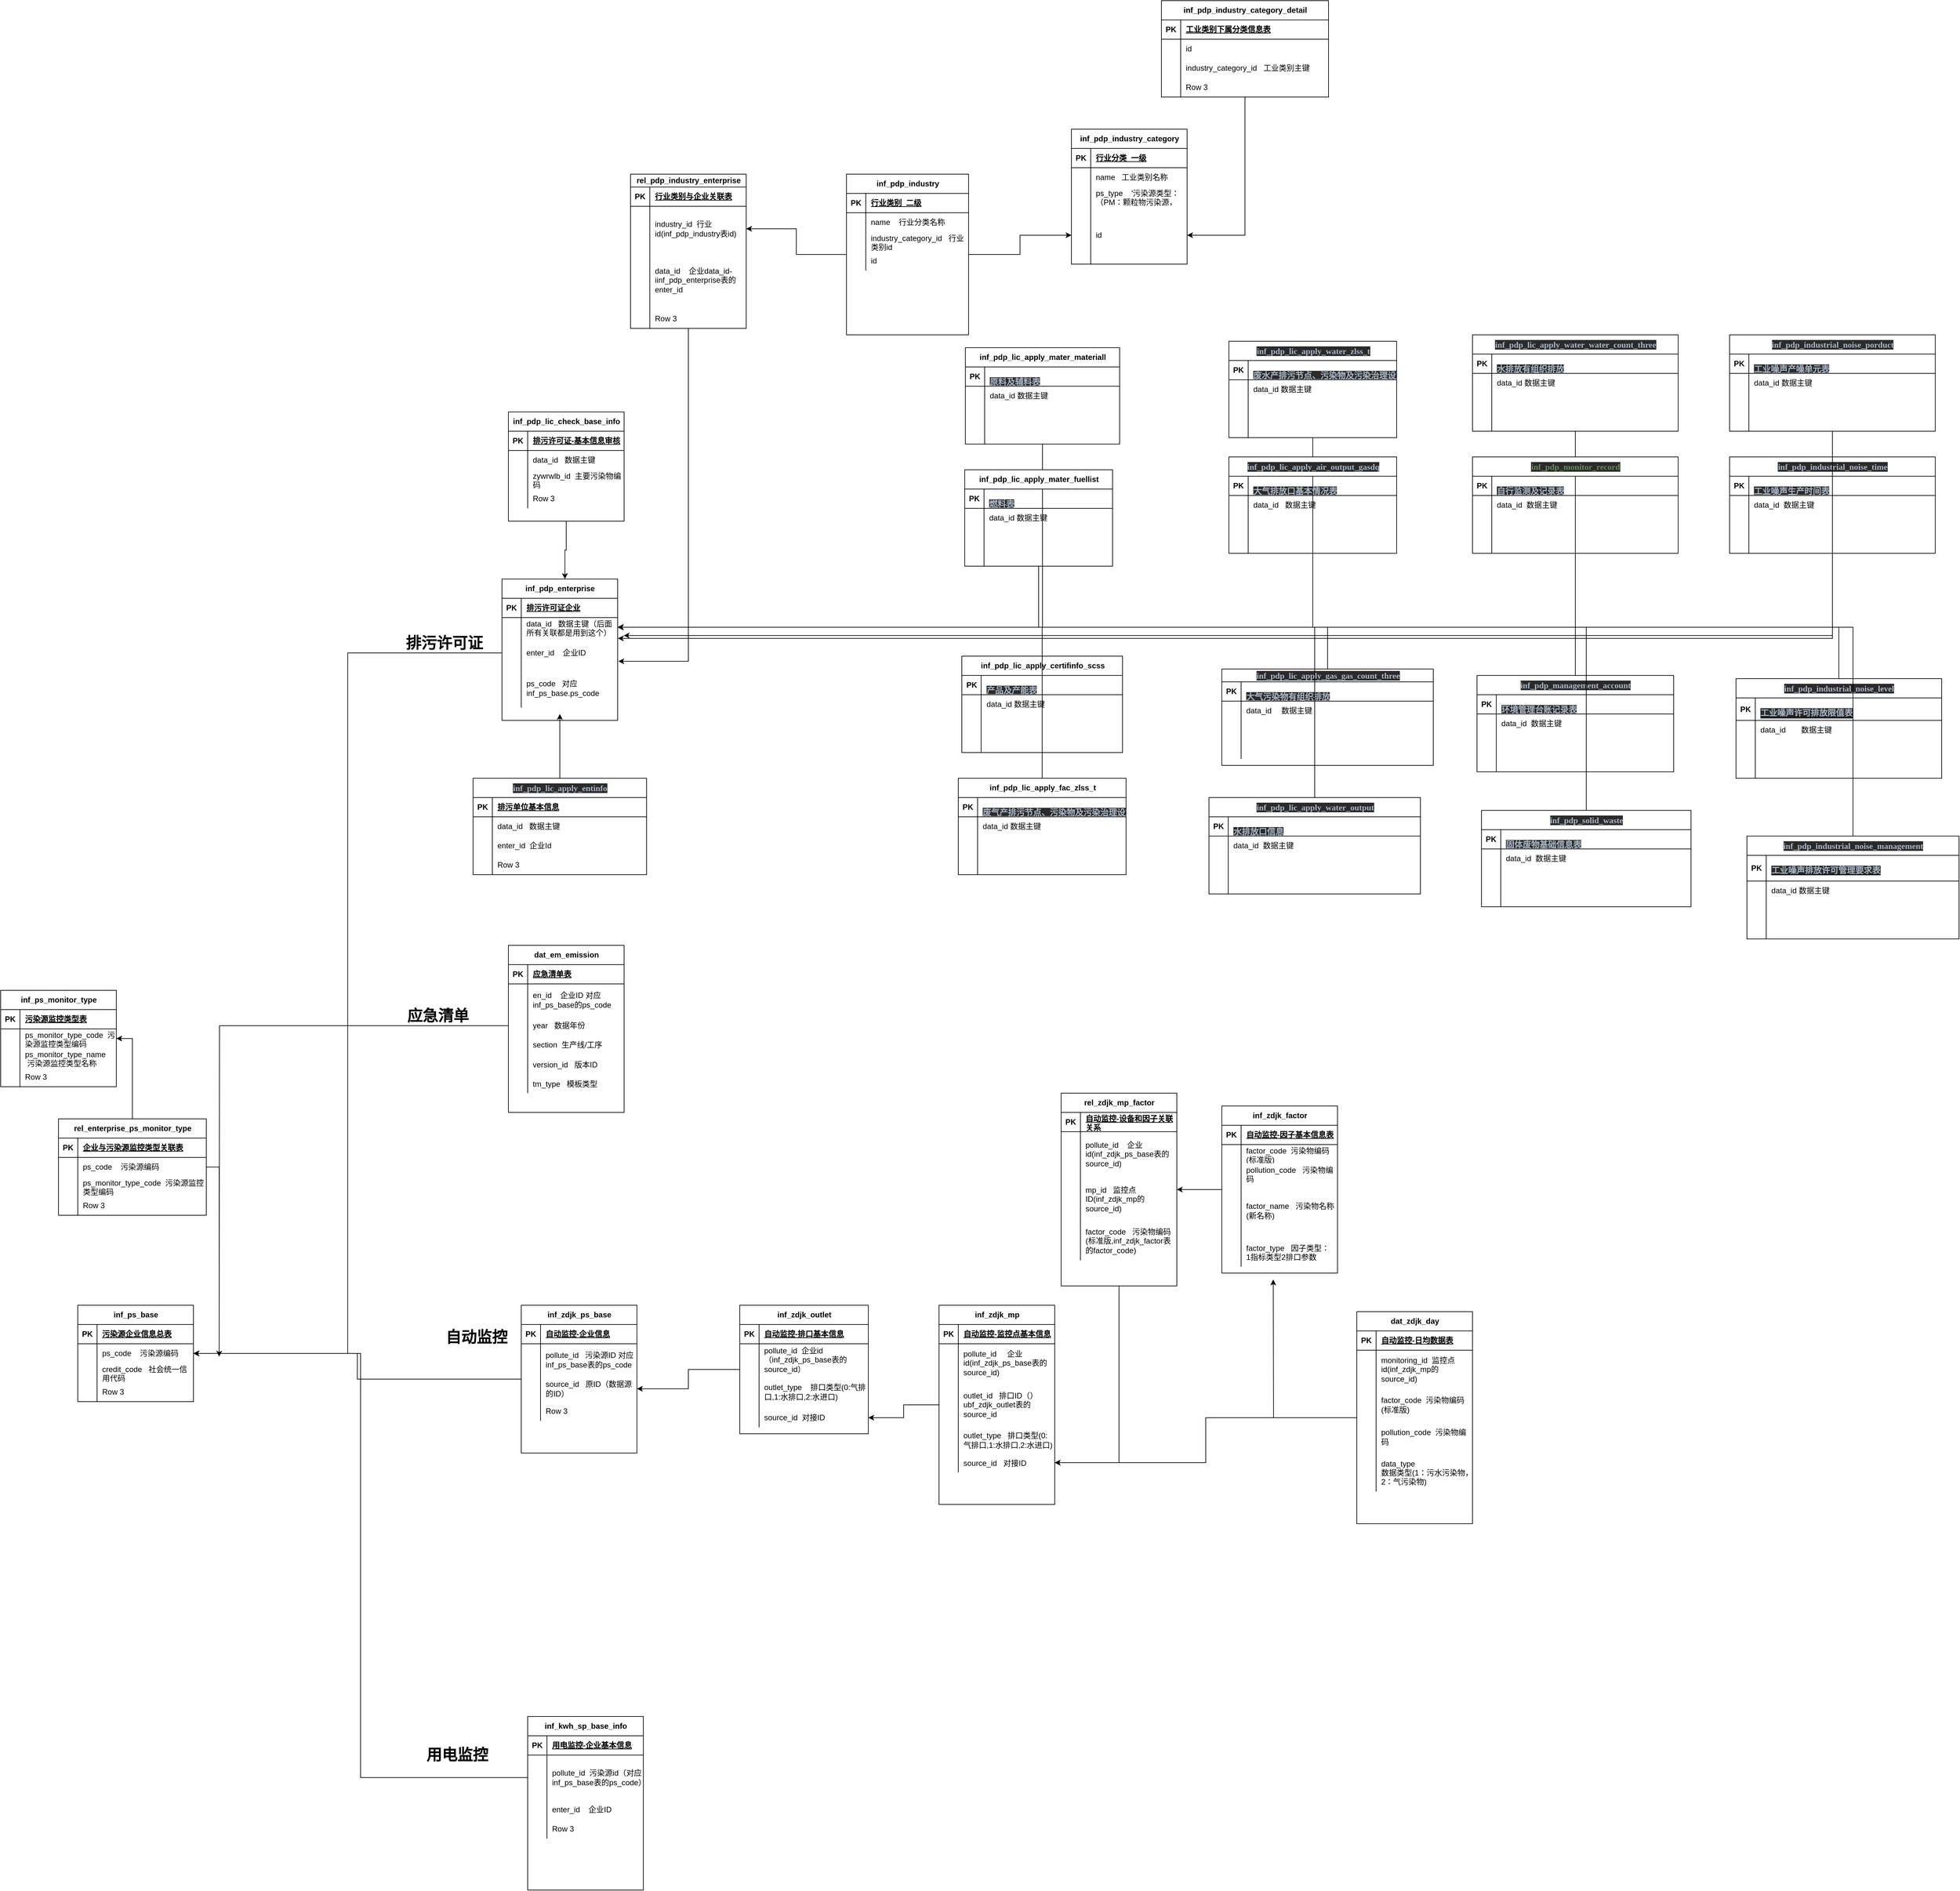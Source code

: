 <mxfile version="22.1.18" type="github">
  <diagram name="第 1 页" id="T2_TrR-UmVYiKN5M0uF9">
    <mxGraphModel dx="2261" dy="3118" grid="1" gridSize="10" guides="1" tooltips="1" connect="1" arrows="1" fold="1" page="1" pageScale="1" pageWidth="827" pageHeight="1169" math="0" shadow="0">
      <root>
        <mxCell id="0" />
        <mxCell id="1" parent="0" />
        <mxCell id="JzFSCLEX_L8nWIw0kitq-1" value="inf_ps_base" style="shape=table;startSize=30;container=1;collapsible=1;childLayout=tableLayout;fixedRows=1;rowLines=0;fontStyle=1;align=center;resizeLast=1;html=1;" parent="1" vertex="1">
          <mxGeometry x="-530" y="360" width="180" height="150" as="geometry" />
        </mxCell>
        <mxCell id="JzFSCLEX_L8nWIw0kitq-2" value="" style="shape=tableRow;horizontal=0;startSize=0;swimlaneHead=0;swimlaneBody=0;fillColor=none;collapsible=0;dropTarget=0;points=[[0,0.5],[1,0.5]];portConstraint=eastwest;top=0;left=0;right=0;bottom=1;" parent="JzFSCLEX_L8nWIw0kitq-1" vertex="1">
          <mxGeometry y="30" width="180" height="30" as="geometry" />
        </mxCell>
        <mxCell id="JzFSCLEX_L8nWIw0kitq-3" value="PK" style="shape=partialRectangle;connectable=0;fillColor=none;top=0;left=0;bottom=0;right=0;fontStyle=1;overflow=hidden;whiteSpace=wrap;html=1;" parent="JzFSCLEX_L8nWIw0kitq-2" vertex="1">
          <mxGeometry width="30" height="30" as="geometry">
            <mxRectangle width="30" height="30" as="alternateBounds" />
          </mxGeometry>
        </mxCell>
        <mxCell id="JzFSCLEX_L8nWIw0kitq-4" value="污染源企业信息总表" style="shape=partialRectangle;connectable=0;fillColor=none;top=0;left=0;bottom=0;right=0;align=left;spacingLeft=6;fontStyle=5;overflow=hidden;whiteSpace=wrap;html=1;" parent="JzFSCLEX_L8nWIw0kitq-2" vertex="1">
          <mxGeometry x="30" width="150" height="30" as="geometry">
            <mxRectangle width="150" height="30" as="alternateBounds" />
          </mxGeometry>
        </mxCell>
        <mxCell id="JzFSCLEX_L8nWIw0kitq-5" value="" style="shape=tableRow;horizontal=0;startSize=0;swimlaneHead=0;swimlaneBody=0;fillColor=none;collapsible=0;dropTarget=0;points=[[0,0.5],[1,0.5]];portConstraint=eastwest;top=0;left=0;right=0;bottom=0;" parent="JzFSCLEX_L8nWIw0kitq-1" vertex="1">
          <mxGeometry y="60" width="180" height="30" as="geometry" />
        </mxCell>
        <mxCell id="JzFSCLEX_L8nWIw0kitq-6" value="" style="shape=partialRectangle;connectable=0;fillColor=none;top=0;left=0;bottom=0;right=0;editable=1;overflow=hidden;whiteSpace=wrap;html=1;" parent="JzFSCLEX_L8nWIw0kitq-5" vertex="1">
          <mxGeometry width="30" height="30" as="geometry">
            <mxRectangle width="30" height="30" as="alternateBounds" />
          </mxGeometry>
        </mxCell>
        <mxCell id="JzFSCLEX_L8nWIw0kitq-7" value="ps_code&amp;nbsp; &amp;nbsp;&amp;nbsp;污染源编码" style="shape=partialRectangle;connectable=0;fillColor=none;top=0;left=0;bottom=0;right=0;align=left;spacingLeft=6;overflow=hidden;whiteSpace=wrap;html=1;" parent="JzFSCLEX_L8nWIw0kitq-5" vertex="1">
          <mxGeometry x="30" width="150" height="30" as="geometry">
            <mxRectangle width="150" height="30" as="alternateBounds" />
          </mxGeometry>
        </mxCell>
        <mxCell id="JzFSCLEX_L8nWIw0kitq-8" value="" style="shape=tableRow;horizontal=0;startSize=0;swimlaneHead=0;swimlaneBody=0;fillColor=none;collapsible=0;dropTarget=0;points=[[0,0.5],[1,0.5]];portConstraint=eastwest;top=0;left=0;right=0;bottom=0;" parent="JzFSCLEX_L8nWIw0kitq-1" vertex="1">
          <mxGeometry y="90" width="180" height="30" as="geometry" />
        </mxCell>
        <mxCell id="JzFSCLEX_L8nWIw0kitq-9" value="" style="shape=partialRectangle;connectable=0;fillColor=none;top=0;left=0;bottom=0;right=0;editable=1;overflow=hidden;whiteSpace=wrap;html=1;" parent="JzFSCLEX_L8nWIw0kitq-8" vertex="1">
          <mxGeometry width="30" height="30" as="geometry">
            <mxRectangle width="30" height="30" as="alternateBounds" />
          </mxGeometry>
        </mxCell>
        <mxCell id="JzFSCLEX_L8nWIw0kitq-10" value="credit_code&amp;nbsp; &amp;nbsp;社会统一信用代码" style="shape=partialRectangle;connectable=0;fillColor=none;top=0;left=0;bottom=0;right=0;align=left;spacingLeft=6;overflow=hidden;whiteSpace=wrap;html=1;" parent="JzFSCLEX_L8nWIw0kitq-8" vertex="1">
          <mxGeometry x="30" width="150" height="30" as="geometry">
            <mxRectangle width="150" height="30" as="alternateBounds" />
          </mxGeometry>
        </mxCell>
        <mxCell id="JzFSCLEX_L8nWIw0kitq-11" value="" style="shape=tableRow;horizontal=0;startSize=0;swimlaneHead=0;swimlaneBody=0;fillColor=none;collapsible=0;dropTarget=0;points=[[0,0.5],[1,0.5]];portConstraint=eastwest;top=0;left=0;right=0;bottom=0;" parent="JzFSCLEX_L8nWIw0kitq-1" vertex="1">
          <mxGeometry y="120" width="180" height="30" as="geometry" />
        </mxCell>
        <mxCell id="JzFSCLEX_L8nWIw0kitq-12" value="" style="shape=partialRectangle;connectable=0;fillColor=none;top=0;left=0;bottom=0;right=0;editable=1;overflow=hidden;whiteSpace=wrap;html=1;" parent="JzFSCLEX_L8nWIw0kitq-11" vertex="1">
          <mxGeometry width="30" height="30" as="geometry">
            <mxRectangle width="30" height="30" as="alternateBounds" />
          </mxGeometry>
        </mxCell>
        <mxCell id="JzFSCLEX_L8nWIw0kitq-13" value="Row 3" style="shape=partialRectangle;connectable=0;fillColor=none;top=0;left=0;bottom=0;right=0;align=left;spacingLeft=6;overflow=hidden;whiteSpace=wrap;html=1;" parent="JzFSCLEX_L8nWIw0kitq-11" vertex="1">
          <mxGeometry x="30" width="150" height="30" as="geometry">
            <mxRectangle width="150" height="30" as="alternateBounds" />
          </mxGeometry>
        </mxCell>
        <mxCell id="JzFSCLEX_L8nWIw0kitq-14" value="inf_pdp_industry_category" style="shape=table;startSize=30;container=1;collapsible=1;childLayout=tableLayout;fixedRows=1;rowLines=0;fontStyle=1;align=center;resizeLast=1;html=1;" parent="1" vertex="1">
          <mxGeometry x="1016" y="-1470" width="180" height="210" as="geometry" />
        </mxCell>
        <mxCell id="JzFSCLEX_L8nWIw0kitq-15" value="" style="shape=tableRow;horizontal=0;startSize=0;swimlaneHead=0;swimlaneBody=0;fillColor=none;collapsible=0;dropTarget=0;points=[[0,0.5],[1,0.5]];portConstraint=eastwest;top=0;left=0;right=0;bottom=1;" parent="JzFSCLEX_L8nWIw0kitq-14" vertex="1">
          <mxGeometry y="30" width="180" height="30" as="geometry" />
        </mxCell>
        <mxCell id="JzFSCLEX_L8nWIw0kitq-16" value="PK" style="shape=partialRectangle;connectable=0;fillColor=none;top=0;left=0;bottom=0;right=0;fontStyle=1;overflow=hidden;whiteSpace=wrap;html=1;" parent="JzFSCLEX_L8nWIw0kitq-15" vertex="1">
          <mxGeometry width="30" height="30" as="geometry">
            <mxRectangle width="30" height="30" as="alternateBounds" />
          </mxGeometry>
        </mxCell>
        <mxCell id="JzFSCLEX_L8nWIw0kitq-17" value="行业分类&amp;nbsp; 一级" style="shape=partialRectangle;connectable=0;fillColor=none;top=0;left=0;bottom=0;right=0;align=left;spacingLeft=6;fontStyle=5;overflow=hidden;whiteSpace=wrap;html=1;" parent="JzFSCLEX_L8nWIw0kitq-15" vertex="1">
          <mxGeometry x="30" width="150" height="30" as="geometry">
            <mxRectangle width="150" height="30" as="alternateBounds" />
          </mxGeometry>
        </mxCell>
        <mxCell id="JzFSCLEX_L8nWIw0kitq-18" value="" style="shape=tableRow;horizontal=0;startSize=0;swimlaneHead=0;swimlaneBody=0;fillColor=none;collapsible=0;dropTarget=0;points=[[0,0.5],[1,0.5]];portConstraint=eastwest;top=0;left=0;right=0;bottom=0;" parent="JzFSCLEX_L8nWIw0kitq-14" vertex="1">
          <mxGeometry y="60" width="180" height="30" as="geometry" />
        </mxCell>
        <mxCell id="JzFSCLEX_L8nWIw0kitq-19" value="" style="shape=partialRectangle;connectable=0;fillColor=none;top=0;left=0;bottom=0;right=0;editable=1;overflow=hidden;whiteSpace=wrap;html=1;" parent="JzFSCLEX_L8nWIw0kitq-18" vertex="1">
          <mxGeometry width="30" height="30" as="geometry">
            <mxRectangle width="30" height="30" as="alternateBounds" />
          </mxGeometry>
        </mxCell>
        <mxCell id="JzFSCLEX_L8nWIw0kitq-20" value="name&amp;nbsp; &amp;nbsp;工业类别名称" style="shape=partialRectangle;connectable=0;fillColor=none;top=0;left=0;bottom=0;right=0;align=left;spacingLeft=6;overflow=hidden;whiteSpace=wrap;html=1;" parent="JzFSCLEX_L8nWIw0kitq-18" vertex="1">
          <mxGeometry x="30" width="150" height="30" as="geometry">
            <mxRectangle width="150" height="30" as="alternateBounds" />
          </mxGeometry>
        </mxCell>
        <mxCell id="JzFSCLEX_L8nWIw0kitq-21" value="" style="shape=tableRow;horizontal=0;startSize=0;swimlaneHead=0;swimlaneBody=0;fillColor=none;collapsible=0;dropTarget=0;points=[[0,0.5],[1,0.5]];portConstraint=eastwest;top=0;left=0;right=0;bottom=0;" parent="JzFSCLEX_L8nWIw0kitq-14" vertex="1">
          <mxGeometry y="90" width="180" height="30" as="geometry" />
        </mxCell>
        <mxCell id="JzFSCLEX_L8nWIw0kitq-22" value="" style="shape=partialRectangle;connectable=0;fillColor=none;top=0;left=0;bottom=0;right=0;editable=1;overflow=hidden;whiteSpace=wrap;html=1;" parent="JzFSCLEX_L8nWIw0kitq-21" vertex="1">
          <mxGeometry width="30" height="30" as="geometry">
            <mxRectangle width="30" height="30" as="alternateBounds" />
          </mxGeometry>
        </mxCell>
        <mxCell id="JzFSCLEX_L8nWIw0kitq-23" value="ps_type&amp;nbsp; &amp;nbsp;&amp;nbsp;&#39;污染源类型：（PM：颗粒物污染源，VOCS:涉VOCS污染源）&#39;" style="shape=partialRectangle;connectable=0;fillColor=none;top=0;left=0;bottom=0;right=0;align=left;spacingLeft=6;overflow=hidden;whiteSpace=wrap;html=1;" parent="JzFSCLEX_L8nWIw0kitq-21" vertex="1">
          <mxGeometry x="30" width="150" height="30" as="geometry">
            <mxRectangle width="150" height="30" as="alternateBounds" />
          </mxGeometry>
        </mxCell>
        <mxCell id="JzFSCLEX_L8nWIw0kitq-24" value="" style="shape=tableRow;horizontal=0;startSize=0;swimlaneHead=0;swimlaneBody=0;fillColor=none;collapsible=0;dropTarget=0;points=[[0,0.5],[1,0.5]];portConstraint=eastwest;top=0;left=0;right=0;bottom=0;" parent="JzFSCLEX_L8nWIw0kitq-14" vertex="1">
          <mxGeometry y="120" width="180" height="90" as="geometry" />
        </mxCell>
        <mxCell id="JzFSCLEX_L8nWIw0kitq-25" value="" style="shape=partialRectangle;connectable=0;fillColor=none;top=0;left=0;bottom=0;right=0;editable=1;overflow=hidden;whiteSpace=wrap;html=1;" parent="JzFSCLEX_L8nWIw0kitq-24" vertex="1">
          <mxGeometry width="30" height="90" as="geometry">
            <mxRectangle width="30" height="90" as="alternateBounds" />
          </mxGeometry>
        </mxCell>
        <mxCell id="JzFSCLEX_L8nWIw0kitq-26" value="id&lt;br&gt;" style="shape=partialRectangle;connectable=0;fillColor=none;top=0;left=0;bottom=0;right=0;align=left;spacingLeft=6;overflow=hidden;whiteSpace=wrap;html=1;" parent="JzFSCLEX_L8nWIw0kitq-24" vertex="1">
          <mxGeometry x="30" width="150" height="90" as="geometry">
            <mxRectangle width="150" height="90" as="alternateBounds" />
          </mxGeometry>
        </mxCell>
        <mxCell id="JzFSCLEX_L8nWIw0kitq-68" style="edgeStyle=orthogonalEdgeStyle;rounded=0;orthogonalLoop=1;jettySize=auto;html=1;" parent="1" source="JzFSCLEX_L8nWIw0kitq-40" target="JzFSCLEX_L8nWIw0kitq-24" edge="1">
          <mxGeometry relative="1" as="geometry" />
        </mxCell>
        <mxCell id="JzFSCLEX_L8nWIw0kitq-69" style="edgeStyle=orthogonalEdgeStyle;rounded=0;orthogonalLoop=1;jettySize=auto;html=1;" parent="1" source="JzFSCLEX_L8nWIw0kitq-40" target="JzFSCLEX_L8nWIw0kitq-59" edge="1">
          <mxGeometry relative="1" as="geometry" />
        </mxCell>
        <mxCell id="JzFSCLEX_L8nWIw0kitq-40" value="inf_pdp_industry" style="shape=table;startSize=30;container=1;collapsible=1;childLayout=tableLayout;fixedRows=1;rowLines=0;fontStyle=1;align=center;resizeLast=1;html=1;" parent="1" vertex="1">
          <mxGeometry x="666" y="-1400" width="190" height="250" as="geometry" />
        </mxCell>
        <mxCell id="JzFSCLEX_L8nWIw0kitq-41" value="" style="shape=tableRow;horizontal=0;startSize=0;swimlaneHead=0;swimlaneBody=0;fillColor=none;collapsible=0;dropTarget=0;points=[[0,0.5],[1,0.5]];portConstraint=eastwest;top=0;left=0;right=0;bottom=1;" parent="JzFSCLEX_L8nWIw0kitq-40" vertex="1">
          <mxGeometry y="30" width="190" height="30" as="geometry" />
        </mxCell>
        <mxCell id="JzFSCLEX_L8nWIw0kitq-42" value="PK" style="shape=partialRectangle;connectable=0;fillColor=none;top=0;left=0;bottom=0;right=0;fontStyle=1;overflow=hidden;whiteSpace=wrap;html=1;" parent="JzFSCLEX_L8nWIw0kitq-41" vertex="1">
          <mxGeometry width="30" height="30" as="geometry">
            <mxRectangle width="30" height="30" as="alternateBounds" />
          </mxGeometry>
        </mxCell>
        <mxCell id="JzFSCLEX_L8nWIw0kitq-43" value="行业类别&amp;nbsp; 二级" style="shape=partialRectangle;connectable=0;fillColor=none;top=0;left=0;bottom=0;right=0;align=left;spacingLeft=6;fontStyle=5;overflow=hidden;whiteSpace=wrap;html=1;" parent="JzFSCLEX_L8nWIw0kitq-41" vertex="1">
          <mxGeometry x="30" width="160" height="30" as="geometry">
            <mxRectangle width="160" height="30" as="alternateBounds" />
          </mxGeometry>
        </mxCell>
        <mxCell id="JzFSCLEX_L8nWIw0kitq-44" value="" style="shape=tableRow;horizontal=0;startSize=0;swimlaneHead=0;swimlaneBody=0;fillColor=none;collapsible=0;dropTarget=0;points=[[0,0.5],[1,0.5]];portConstraint=eastwest;top=0;left=0;right=0;bottom=0;" parent="JzFSCLEX_L8nWIw0kitq-40" vertex="1">
          <mxGeometry y="60" width="190" height="30" as="geometry" />
        </mxCell>
        <mxCell id="JzFSCLEX_L8nWIw0kitq-45" value="" style="shape=partialRectangle;connectable=0;fillColor=none;top=0;left=0;bottom=0;right=0;editable=1;overflow=hidden;whiteSpace=wrap;html=1;" parent="JzFSCLEX_L8nWIw0kitq-44" vertex="1">
          <mxGeometry width="30" height="30" as="geometry">
            <mxRectangle width="30" height="30" as="alternateBounds" />
          </mxGeometry>
        </mxCell>
        <mxCell id="JzFSCLEX_L8nWIw0kitq-46" value="name&amp;nbsp; &amp;nbsp;&amp;nbsp;行业分类名称" style="shape=partialRectangle;connectable=0;fillColor=none;top=0;left=0;bottom=0;right=0;align=left;spacingLeft=6;overflow=hidden;whiteSpace=wrap;html=1;" parent="JzFSCLEX_L8nWIw0kitq-44" vertex="1">
          <mxGeometry x="30" width="160" height="30" as="geometry">
            <mxRectangle width="160" height="30" as="alternateBounds" />
          </mxGeometry>
        </mxCell>
        <mxCell id="JzFSCLEX_L8nWIw0kitq-47" value="" style="shape=tableRow;horizontal=0;startSize=0;swimlaneHead=0;swimlaneBody=0;fillColor=none;collapsible=0;dropTarget=0;points=[[0,0.5],[1,0.5]];portConstraint=eastwest;top=0;left=0;right=0;bottom=0;" parent="JzFSCLEX_L8nWIw0kitq-40" vertex="1">
          <mxGeometry y="90" width="190" height="30" as="geometry" />
        </mxCell>
        <mxCell id="JzFSCLEX_L8nWIw0kitq-48" value="" style="shape=partialRectangle;connectable=0;fillColor=none;top=0;left=0;bottom=0;right=0;editable=1;overflow=hidden;whiteSpace=wrap;html=1;" parent="JzFSCLEX_L8nWIw0kitq-47" vertex="1">
          <mxGeometry width="30" height="30" as="geometry">
            <mxRectangle width="30" height="30" as="alternateBounds" />
          </mxGeometry>
        </mxCell>
        <mxCell id="JzFSCLEX_L8nWIw0kitq-49" value="industry_category_id&amp;nbsp; &amp;nbsp;行业类别id（inf_pdp_industry_category表）" style="shape=partialRectangle;connectable=0;fillColor=none;top=0;left=0;bottom=0;right=0;align=left;spacingLeft=6;overflow=hidden;whiteSpace=wrap;html=1;" parent="JzFSCLEX_L8nWIw0kitq-47" vertex="1">
          <mxGeometry x="30" width="160" height="30" as="geometry">
            <mxRectangle width="160" height="30" as="alternateBounds" />
          </mxGeometry>
        </mxCell>
        <mxCell id="JzFSCLEX_L8nWIw0kitq-50" value="" style="shape=tableRow;horizontal=0;startSize=0;swimlaneHead=0;swimlaneBody=0;fillColor=none;collapsible=0;dropTarget=0;points=[[0,0.5],[1,0.5]];portConstraint=eastwest;top=0;left=0;right=0;bottom=0;" parent="JzFSCLEX_L8nWIw0kitq-40" vertex="1">
          <mxGeometry y="120" width="190" height="30" as="geometry" />
        </mxCell>
        <mxCell id="JzFSCLEX_L8nWIw0kitq-51" value="" style="shape=partialRectangle;connectable=0;fillColor=none;top=0;left=0;bottom=0;right=0;editable=1;overflow=hidden;whiteSpace=wrap;html=1;" parent="JzFSCLEX_L8nWIw0kitq-50" vertex="1">
          <mxGeometry width="30" height="30" as="geometry">
            <mxRectangle width="30" height="30" as="alternateBounds" />
          </mxGeometry>
        </mxCell>
        <mxCell id="JzFSCLEX_L8nWIw0kitq-52" value="id" style="shape=partialRectangle;connectable=0;fillColor=none;top=0;left=0;bottom=0;right=0;align=left;spacingLeft=6;overflow=hidden;whiteSpace=wrap;html=1;" parent="JzFSCLEX_L8nWIw0kitq-50" vertex="1">
          <mxGeometry x="30" width="160" height="30" as="geometry">
            <mxRectangle width="160" height="30" as="alternateBounds" />
          </mxGeometry>
        </mxCell>
        <mxCell id="JzFSCLEX_L8nWIw0kitq-55" value="rel_pdp_industry_enterprise" style="shape=table;startSize=20;container=1;collapsible=1;childLayout=tableLayout;fixedRows=1;rowLines=0;fontStyle=1;align=center;resizeLast=1;html=1;" parent="1" vertex="1">
          <mxGeometry x="330" y="-1400" width="180" height="240" as="geometry" />
        </mxCell>
        <mxCell id="JzFSCLEX_L8nWIw0kitq-56" value="" style="shape=tableRow;horizontal=0;startSize=0;swimlaneHead=0;swimlaneBody=0;fillColor=none;collapsible=0;dropTarget=0;points=[[0,0.5],[1,0.5]];portConstraint=eastwest;top=0;left=0;right=0;bottom=1;" parent="JzFSCLEX_L8nWIw0kitq-55" vertex="1">
          <mxGeometry y="20" width="180" height="30" as="geometry" />
        </mxCell>
        <mxCell id="JzFSCLEX_L8nWIw0kitq-57" value="PK" style="shape=partialRectangle;connectable=0;fillColor=none;top=0;left=0;bottom=0;right=0;fontStyle=1;overflow=hidden;whiteSpace=wrap;html=1;" parent="JzFSCLEX_L8nWIw0kitq-56" vertex="1">
          <mxGeometry width="30" height="30" as="geometry">
            <mxRectangle width="30" height="30" as="alternateBounds" />
          </mxGeometry>
        </mxCell>
        <mxCell id="JzFSCLEX_L8nWIw0kitq-58" value="行业类别与企业关联表" style="shape=partialRectangle;connectable=0;fillColor=none;top=0;left=0;bottom=0;right=0;align=left;spacingLeft=6;fontStyle=5;overflow=hidden;whiteSpace=wrap;html=1;" parent="JzFSCLEX_L8nWIw0kitq-56" vertex="1">
          <mxGeometry x="30" width="150" height="30" as="geometry">
            <mxRectangle width="150" height="30" as="alternateBounds" />
          </mxGeometry>
        </mxCell>
        <mxCell id="JzFSCLEX_L8nWIw0kitq-59" value="" style="shape=tableRow;horizontal=0;startSize=0;swimlaneHead=0;swimlaneBody=0;fillColor=none;collapsible=0;dropTarget=0;points=[[0,0.5],[1,0.5]];portConstraint=eastwest;top=0;left=0;right=0;bottom=0;" parent="JzFSCLEX_L8nWIw0kitq-55" vertex="1">
          <mxGeometry y="50" width="180" height="70" as="geometry" />
        </mxCell>
        <mxCell id="JzFSCLEX_L8nWIw0kitq-60" value="" style="shape=partialRectangle;connectable=0;fillColor=none;top=0;left=0;bottom=0;right=0;editable=1;overflow=hidden;whiteSpace=wrap;html=1;" parent="JzFSCLEX_L8nWIw0kitq-59" vertex="1">
          <mxGeometry width="30" height="70" as="geometry">
            <mxRectangle width="30" height="70" as="alternateBounds" />
          </mxGeometry>
        </mxCell>
        <mxCell id="JzFSCLEX_L8nWIw0kitq-61" value="industry_id&amp;nbsp;&amp;nbsp;行业id(inf_pdp_industry表id)" style="shape=partialRectangle;connectable=0;fillColor=none;top=0;left=0;bottom=0;right=0;align=left;spacingLeft=6;overflow=hidden;whiteSpace=wrap;html=1;" parent="JzFSCLEX_L8nWIw0kitq-59" vertex="1">
          <mxGeometry x="30" width="150" height="70" as="geometry">
            <mxRectangle width="150" height="70" as="alternateBounds" />
          </mxGeometry>
        </mxCell>
        <mxCell id="JzFSCLEX_L8nWIw0kitq-62" value="" style="shape=tableRow;horizontal=0;startSize=0;swimlaneHead=0;swimlaneBody=0;fillColor=none;collapsible=0;dropTarget=0;points=[[0,0.5],[1,0.5]];portConstraint=eastwest;top=0;left=0;right=0;bottom=0;" parent="JzFSCLEX_L8nWIw0kitq-55" vertex="1">
          <mxGeometry y="120" width="180" height="90" as="geometry" />
        </mxCell>
        <mxCell id="JzFSCLEX_L8nWIw0kitq-63" value="" style="shape=partialRectangle;connectable=0;fillColor=none;top=0;left=0;bottom=0;right=0;editable=1;overflow=hidden;whiteSpace=wrap;html=1;" parent="JzFSCLEX_L8nWIw0kitq-62" vertex="1">
          <mxGeometry width="30" height="90" as="geometry">
            <mxRectangle width="30" height="90" as="alternateBounds" />
          </mxGeometry>
        </mxCell>
        <mxCell id="JzFSCLEX_L8nWIw0kitq-64" value="data_id&amp;nbsp; &amp;nbsp;&amp;nbsp;企业data_id-iinf_pdp_enterprise表的enter_id" style="shape=partialRectangle;connectable=0;fillColor=none;top=0;left=0;bottom=0;right=0;align=left;spacingLeft=6;overflow=hidden;whiteSpace=wrap;html=1;" parent="JzFSCLEX_L8nWIw0kitq-62" vertex="1">
          <mxGeometry x="30" width="150" height="90" as="geometry">
            <mxRectangle width="150" height="90" as="alternateBounds" />
          </mxGeometry>
        </mxCell>
        <mxCell id="JzFSCLEX_L8nWIw0kitq-65" value="" style="shape=tableRow;horizontal=0;startSize=0;swimlaneHead=0;swimlaneBody=0;fillColor=none;collapsible=0;dropTarget=0;points=[[0,0.5],[1,0.5]];portConstraint=eastwest;top=0;left=0;right=0;bottom=0;" parent="JzFSCLEX_L8nWIw0kitq-55" vertex="1">
          <mxGeometry y="210" width="180" height="30" as="geometry" />
        </mxCell>
        <mxCell id="JzFSCLEX_L8nWIw0kitq-66" value="" style="shape=partialRectangle;connectable=0;fillColor=none;top=0;left=0;bottom=0;right=0;editable=1;overflow=hidden;whiteSpace=wrap;html=1;" parent="JzFSCLEX_L8nWIw0kitq-65" vertex="1">
          <mxGeometry width="30" height="30" as="geometry">
            <mxRectangle width="30" height="30" as="alternateBounds" />
          </mxGeometry>
        </mxCell>
        <mxCell id="JzFSCLEX_L8nWIw0kitq-67" value="Row 3" style="shape=partialRectangle;connectable=0;fillColor=none;top=0;left=0;bottom=0;right=0;align=left;spacingLeft=6;overflow=hidden;whiteSpace=wrap;html=1;" parent="JzFSCLEX_L8nWIw0kitq-65" vertex="1">
          <mxGeometry x="30" width="150" height="30" as="geometry">
            <mxRectangle width="150" height="30" as="alternateBounds" />
          </mxGeometry>
        </mxCell>
        <mxCell id="JzFSCLEX_L8nWIw0kitq-99" style="edgeStyle=orthogonalEdgeStyle;rounded=0;orthogonalLoop=1;jettySize=auto;html=1;entryX=1;entryY=0.5;entryDx=0;entryDy=0;" parent="1" source="JzFSCLEX_L8nWIw0kitq-71" target="JzFSCLEX_L8nWIw0kitq-89" edge="1">
          <mxGeometry relative="1" as="geometry" />
        </mxCell>
        <mxCell id="JzFSCLEX_L8nWIw0kitq-71" value="rel_enterprise_ps_monitor_type" style="shape=table;startSize=30;container=1;collapsible=1;childLayout=tableLayout;fixedRows=1;rowLines=0;fontStyle=1;align=center;resizeLast=1;html=1;" parent="1" vertex="1">
          <mxGeometry x="-560" y="70" width="230" height="150" as="geometry" />
        </mxCell>
        <mxCell id="JzFSCLEX_L8nWIw0kitq-72" value="" style="shape=tableRow;horizontal=0;startSize=0;swimlaneHead=0;swimlaneBody=0;fillColor=none;collapsible=0;dropTarget=0;points=[[0,0.5],[1,0.5]];portConstraint=eastwest;top=0;left=0;right=0;bottom=1;" parent="JzFSCLEX_L8nWIw0kitq-71" vertex="1">
          <mxGeometry y="30" width="230" height="30" as="geometry" />
        </mxCell>
        <mxCell id="JzFSCLEX_L8nWIw0kitq-73" value="PK" style="shape=partialRectangle;connectable=0;fillColor=none;top=0;left=0;bottom=0;right=0;fontStyle=1;overflow=hidden;whiteSpace=wrap;html=1;" parent="JzFSCLEX_L8nWIw0kitq-72" vertex="1">
          <mxGeometry width="30" height="30" as="geometry">
            <mxRectangle width="30" height="30" as="alternateBounds" />
          </mxGeometry>
        </mxCell>
        <mxCell id="JzFSCLEX_L8nWIw0kitq-74" value="企业与污染源监控类型关联表" style="shape=partialRectangle;connectable=0;fillColor=none;top=0;left=0;bottom=0;right=0;align=left;spacingLeft=6;fontStyle=5;overflow=hidden;whiteSpace=wrap;html=1;" parent="JzFSCLEX_L8nWIw0kitq-72" vertex="1">
          <mxGeometry x="30" width="200" height="30" as="geometry">
            <mxRectangle width="200" height="30" as="alternateBounds" />
          </mxGeometry>
        </mxCell>
        <mxCell id="JzFSCLEX_L8nWIw0kitq-75" value="" style="shape=tableRow;horizontal=0;startSize=0;swimlaneHead=0;swimlaneBody=0;fillColor=none;collapsible=0;dropTarget=0;points=[[0,0.5],[1,0.5]];portConstraint=eastwest;top=0;left=0;right=0;bottom=0;" parent="JzFSCLEX_L8nWIw0kitq-71" vertex="1">
          <mxGeometry y="60" width="230" height="30" as="geometry" />
        </mxCell>
        <mxCell id="JzFSCLEX_L8nWIw0kitq-76" value="" style="shape=partialRectangle;connectable=0;fillColor=none;top=0;left=0;bottom=0;right=0;editable=1;overflow=hidden;whiteSpace=wrap;html=1;" parent="JzFSCLEX_L8nWIw0kitq-75" vertex="1">
          <mxGeometry width="30" height="30" as="geometry">
            <mxRectangle width="30" height="30" as="alternateBounds" />
          </mxGeometry>
        </mxCell>
        <mxCell id="JzFSCLEX_L8nWIw0kitq-77" value="ps_code&amp;nbsp; &amp;nbsp;&amp;nbsp;污染源编码" style="shape=partialRectangle;connectable=0;fillColor=none;top=0;left=0;bottom=0;right=0;align=left;spacingLeft=6;overflow=hidden;whiteSpace=wrap;html=1;" parent="JzFSCLEX_L8nWIw0kitq-75" vertex="1">
          <mxGeometry x="30" width="200" height="30" as="geometry">
            <mxRectangle width="200" height="30" as="alternateBounds" />
          </mxGeometry>
        </mxCell>
        <mxCell id="JzFSCLEX_L8nWIw0kitq-78" value="" style="shape=tableRow;horizontal=0;startSize=0;swimlaneHead=0;swimlaneBody=0;fillColor=none;collapsible=0;dropTarget=0;points=[[0,0.5],[1,0.5]];portConstraint=eastwest;top=0;left=0;right=0;bottom=0;" parent="JzFSCLEX_L8nWIw0kitq-71" vertex="1">
          <mxGeometry y="90" width="230" height="30" as="geometry" />
        </mxCell>
        <mxCell id="JzFSCLEX_L8nWIw0kitq-79" value="" style="shape=partialRectangle;connectable=0;fillColor=none;top=0;left=0;bottom=0;right=0;editable=1;overflow=hidden;whiteSpace=wrap;html=1;" parent="JzFSCLEX_L8nWIw0kitq-78" vertex="1">
          <mxGeometry width="30" height="30" as="geometry">
            <mxRectangle width="30" height="30" as="alternateBounds" />
          </mxGeometry>
        </mxCell>
        <mxCell id="JzFSCLEX_L8nWIw0kitq-80" value="ps_monitor_type_code&amp;nbsp;&amp;nbsp;污染源监控类型编码" style="shape=partialRectangle;connectable=0;fillColor=none;top=0;left=0;bottom=0;right=0;align=left;spacingLeft=6;overflow=hidden;whiteSpace=wrap;html=1;" parent="JzFSCLEX_L8nWIw0kitq-78" vertex="1">
          <mxGeometry x="30" width="200" height="30" as="geometry">
            <mxRectangle width="200" height="30" as="alternateBounds" />
          </mxGeometry>
        </mxCell>
        <mxCell id="JzFSCLEX_L8nWIw0kitq-81" value="" style="shape=tableRow;horizontal=0;startSize=0;swimlaneHead=0;swimlaneBody=0;fillColor=none;collapsible=0;dropTarget=0;points=[[0,0.5],[1,0.5]];portConstraint=eastwest;top=0;left=0;right=0;bottom=0;" parent="JzFSCLEX_L8nWIw0kitq-71" vertex="1">
          <mxGeometry y="120" width="230" height="30" as="geometry" />
        </mxCell>
        <mxCell id="JzFSCLEX_L8nWIw0kitq-82" value="" style="shape=partialRectangle;connectable=0;fillColor=none;top=0;left=0;bottom=0;right=0;editable=1;overflow=hidden;whiteSpace=wrap;html=1;" parent="JzFSCLEX_L8nWIw0kitq-81" vertex="1">
          <mxGeometry width="30" height="30" as="geometry">
            <mxRectangle width="30" height="30" as="alternateBounds" />
          </mxGeometry>
        </mxCell>
        <mxCell id="JzFSCLEX_L8nWIw0kitq-83" value="Row 3" style="shape=partialRectangle;connectable=0;fillColor=none;top=0;left=0;bottom=0;right=0;align=left;spacingLeft=6;overflow=hidden;whiteSpace=wrap;html=1;" parent="JzFSCLEX_L8nWIw0kitq-81" vertex="1">
          <mxGeometry x="30" width="200" height="30" as="geometry">
            <mxRectangle width="200" height="30" as="alternateBounds" />
          </mxGeometry>
        </mxCell>
        <mxCell id="JzFSCLEX_L8nWIw0kitq-84" style="edgeStyle=orthogonalEdgeStyle;rounded=0;orthogonalLoop=1;jettySize=auto;html=1;entryX=1;entryY=0.5;entryDx=0;entryDy=0;" parent="1" source="JzFSCLEX_L8nWIw0kitq-75" target="JzFSCLEX_L8nWIw0kitq-5" edge="1">
          <mxGeometry relative="1" as="geometry" />
        </mxCell>
        <mxCell id="JzFSCLEX_L8nWIw0kitq-85" value="inf_ps_monitor_type" style="shape=table;startSize=30;container=1;collapsible=1;childLayout=tableLayout;fixedRows=1;rowLines=0;fontStyle=1;align=center;resizeLast=1;html=1;" parent="1" vertex="1">
          <mxGeometry x="-650" y="-130" width="180" height="150" as="geometry" />
        </mxCell>
        <mxCell id="JzFSCLEX_L8nWIw0kitq-86" value="" style="shape=tableRow;horizontal=0;startSize=0;swimlaneHead=0;swimlaneBody=0;fillColor=none;collapsible=0;dropTarget=0;points=[[0,0.5],[1,0.5]];portConstraint=eastwest;top=0;left=0;right=0;bottom=1;" parent="JzFSCLEX_L8nWIw0kitq-85" vertex="1">
          <mxGeometry y="30" width="180" height="30" as="geometry" />
        </mxCell>
        <mxCell id="JzFSCLEX_L8nWIw0kitq-87" value="PK" style="shape=partialRectangle;connectable=0;fillColor=none;top=0;left=0;bottom=0;right=0;fontStyle=1;overflow=hidden;whiteSpace=wrap;html=1;" parent="JzFSCLEX_L8nWIw0kitq-86" vertex="1">
          <mxGeometry width="30" height="30" as="geometry">
            <mxRectangle width="30" height="30" as="alternateBounds" />
          </mxGeometry>
        </mxCell>
        <mxCell id="JzFSCLEX_L8nWIw0kitq-88" value="污染源监控类型表" style="shape=partialRectangle;connectable=0;fillColor=none;top=0;left=0;bottom=0;right=0;align=left;spacingLeft=6;fontStyle=5;overflow=hidden;whiteSpace=wrap;html=1;" parent="JzFSCLEX_L8nWIw0kitq-86" vertex="1">
          <mxGeometry x="30" width="150" height="30" as="geometry">
            <mxRectangle width="150" height="30" as="alternateBounds" />
          </mxGeometry>
        </mxCell>
        <mxCell id="JzFSCLEX_L8nWIw0kitq-89" value="" style="shape=tableRow;horizontal=0;startSize=0;swimlaneHead=0;swimlaneBody=0;fillColor=none;collapsible=0;dropTarget=0;points=[[0,0.5],[1,0.5]];portConstraint=eastwest;top=0;left=0;right=0;bottom=0;" parent="JzFSCLEX_L8nWIw0kitq-85" vertex="1">
          <mxGeometry y="60" width="180" height="30" as="geometry" />
        </mxCell>
        <mxCell id="JzFSCLEX_L8nWIw0kitq-90" value="" style="shape=partialRectangle;connectable=0;fillColor=none;top=0;left=0;bottom=0;right=0;editable=1;overflow=hidden;whiteSpace=wrap;html=1;" parent="JzFSCLEX_L8nWIw0kitq-89" vertex="1">
          <mxGeometry width="30" height="30" as="geometry">
            <mxRectangle width="30" height="30" as="alternateBounds" />
          </mxGeometry>
        </mxCell>
        <mxCell id="JzFSCLEX_L8nWIw0kitq-91" value="ps_monitor_type_code&amp;nbsp;&amp;nbsp;污染源监控类型编码" style="shape=partialRectangle;connectable=0;fillColor=none;top=0;left=0;bottom=0;right=0;align=left;spacingLeft=6;overflow=hidden;whiteSpace=wrap;html=1;" parent="JzFSCLEX_L8nWIw0kitq-89" vertex="1">
          <mxGeometry x="30" width="150" height="30" as="geometry">
            <mxRectangle width="150" height="30" as="alternateBounds" />
          </mxGeometry>
        </mxCell>
        <mxCell id="JzFSCLEX_L8nWIw0kitq-92" value="" style="shape=tableRow;horizontal=0;startSize=0;swimlaneHead=0;swimlaneBody=0;fillColor=none;collapsible=0;dropTarget=0;points=[[0,0.5],[1,0.5]];portConstraint=eastwest;top=0;left=0;right=0;bottom=0;" parent="JzFSCLEX_L8nWIw0kitq-85" vertex="1">
          <mxGeometry y="90" width="180" height="30" as="geometry" />
        </mxCell>
        <mxCell id="JzFSCLEX_L8nWIw0kitq-93" value="" style="shape=partialRectangle;connectable=0;fillColor=none;top=0;left=0;bottom=0;right=0;editable=1;overflow=hidden;whiteSpace=wrap;html=1;" parent="JzFSCLEX_L8nWIw0kitq-92" vertex="1">
          <mxGeometry width="30" height="30" as="geometry">
            <mxRectangle width="30" height="30" as="alternateBounds" />
          </mxGeometry>
        </mxCell>
        <mxCell id="JzFSCLEX_L8nWIw0kitq-94" value="ps_monitor_type_name&amp;nbsp; &amp;nbsp;污染源监控类型名称" style="shape=partialRectangle;connectable=0;fillColor=none;top=0;left=0;bottom=0;right=0;align=left;spacingLeft=6;overflow=hidden;whiteSpace=wrap;html=1;" parent="JzFSCLEX_L8nWIw0kitq-92" vertex="1">
          <mxGeometry x="30" width="150" height="30" as="geometry">
            <mxRectangle width="150" height="30" as="alternateBounds" />
          </mxGeometry>
        </mxCell>
        <mxCell id="JzFSCLEX_L8nWIw0kitq-95" value="" style="shape=tableRow;horizontal=0;startSize=0;swimlaneHead=0;swimlaneBody=0;fillColor=none;collapsible=0;dropTarget=0;points=[[0,0.5],[1,0.5]];portConstraint=eastwest;top=0;left=0;right=0;bottom=0;" parent="JzFSCLEX_L8nWIw0kitq-85" vertex="1">
          <mxGeometry y="120" width="180" height="30" as="geometry" />
        </mxCell>
        <mxCell id="JzFSCLEX_L8nWIw0kitq-96" value="" style="shape=partialRectangle;connectable=0;fillColor=none;top=0;left=0;bottom=0;right=0;editable=1;overflow=hidden;whiteSpace=wrap;html=1;" parent="JzFSCLEX_L8nWIw0kitq-95" vertex="1">
          <mxGeometry width="30" height="30" as="geometry">
            <mxRectangle width="30" height="30" as="alternateBounds" />
          </mxGeometry>
        </mxCell>
        <mxCell id="JzFSCLEX_L8nWIw0kitq-97" value="Row 3" style="shape=partialRectangle;connectable=0;fillColor=none;top=0;left=0;bottom=0;right=0;align=left;spacingLeft=6;overflow=hidden;whiteSpace=wrap;html=1;" parent="JzFSCLEX_L8nWIw0kitq-95" vertex="1">
          <mxGeometry x="30" width="150" height="30" as="geometry">
            <mxRectangle width="150" height="30" as="alternateBounds" />
          </mxGeometry>
        </mxCell>
        <mxCell id="JzFSCLEX_L8nWIw0kitq-115" style="edgeStyle=orthogonalEdgeStyle;rounded=0;orthogonalLoop=1;jettySize=auto;html=1;entryX=1;entryY=0.5;entryDx=0;entryDy=0;" parent="1" source="JzFSCLEX_L8nWIw0kitq-100" target="JzFSCLEX_L8nWIw0kitq-24" edge="1">
          <mxGeometry relative="1" as="geometry" />
        </mxCell>
        <mxCell id="JzFSCLEX_L8nWIw0kitq-100" value="inf_pdp_industry_category_detail" style="shape=table;startSize=30;container=1;collapsible=1;childLayout=tableLayout;fixedRows=1;rowLines=0;fontStyle=1;align=center;resizeLast=1;html=1;" parent="1" vertex="1">
          <mxGeometry x="1156" y="-1670" width="260" height="150" as="geometry" />
        </mxCell>
        <mxCell id="JzFSCLEX_L8nWIw0kitq-101" value="" style="shape=tableRow;horizontal=0;startSize=0;swimlaneHead=0;swimlaneBody=0;fillColor=none;collapsible=0;dropTarget=0;points=[[0,0.5],[1,0.5]];portConstraint=eastwest;top=0;left=0;right=0;bottom=1;" parent="JzFSCLEX_L8nWIw0kitq-100" vertex="1">
          <mxGeometry y="30" width="260" height="30" as="geometry" />
        </mxCell>
        <mxCell id="JzFSCLEX_L8nWIw0kitq-102" value="PK" style="shape=partialRectangle;connectable=0;fillColor=none;top=0;left=0;bottom=0;right=0;fontStyle=1;overflow=hidden;whiteSpace=wrap;html=1;" parent="JzFSCLEX_L8nWIw0kitq-101" vertex="1">
          <mxGeometry width="30" height="30" as="geometry">
            <mxRectangle width="30" height="30" as="alternateBounds" />
          </mxGeometry>
        </mxCell>
        <mxCell id="JzFSCLEX_L8nWIw0kitq-103" value="工业类别下属分类信息表" style="shape=partialRectangle;connectable=0;fillColor=none;top=0;left=0;bottom=0;right=0;align=left;spacingLeft=6;fontStyle=5;overflow=hidden;whiteSpace=wrap;html=1;" parent="JzFSCLEX_L8nWIw0kitq-101" vertex="1">
          <mxGeometry x="30" width="230" height="30" as="geometry">
            <mxRectangle width="230" height="30" as="alternateBounds" />
          </mxGeometry>
        </mxCell>
        <mxCell id="JzFSCLEX_L8nWIw0kitq-104" value="" style="shape=tableRow;horizontal=0;startSize=0;swimlaneHead=0;swimlaneBody=0;fillColor=none;collapsible=0;dropTarget=0;points=[[0,0.5],[1,0.5]];portConstraint=eastwest;top=0;left=0;right=0;bottom=0;" parent="JzFSCLEX_L8nWIw0kitq-100" vertex="1">
          <mxGeometry y="60" width="260" height="30" as="geometry" />
        </mxCell>
        <mxCell id="JzFSCLEX_L8nWIw0kitq-105" value="" style="shape=partialRectangle;connectable=0;fillColor=none;top=0;left=0;bottom=0;right=0;editable=1;overflow=hidden;whiteSpace=wrap;html=1;" parent="JzFSCLEX_L8nWIw0kitq-104" vertex="1">
          <mxGeometry width="30" height="30" as="geometry">
            <mxRectangle width="30" height="30" as="alternateBounds" />
          </mxGeometry>
        </mxCell>
        <mxCell id="JzFSCLEX_L8nWIw0kitq-106" value="id" style="shape=partialRectangle;connectable=0;fillColor=none;top=0;left=0;bottom=0;right=0;align=left;spacingLeft=6;overflow=hidden;whiteSpace=wrap;html=1;" parent="JzFSCLEX_L8nWIw0kitq-104" vertex="1">
          <mxGeometry x="30" width="230" height="30" as="geometry">
            <mxRectangle width="230" height="30" as="alternateBounds" />
          </mxGeometry>
        </mxCell>
        <mxCell id="JzFSCLEX_L8nWIw0kitq-107" value="" style="shape=tableRow;horizontal=0;startSize=0;swimlaneHead=0;swimlaneBody=0;fillColor=none;collapsible=0;dropTarget=0;points=[[0,0.5],[1,0.5]];portConstraint=eastwest;top=0;left=0;right=0;bottom=0;" parent="JzFSCLEX_L8nWIw0kitq-100" vertex="1">
          <mxGeometry y="90" width="260" height="30" as="geometry" />
        </mxCell>
        <mxCell id="JzFSCLEX_L8nWIw0kitq-108" value="" style="shape=partialRectangle;connectable=0;fillColor=none;top=0;left=0;bottom=0;right=0;editable=1;overflow=hidden;whiteSpace=wrap;html=1;" parent="JzFSCLEX_L8nWIw0kitq-107" vertex="1">
          <mxGeometry width="30" height="30" as="geometry">
            <mxRectangle width="30" height="30" as="alternateBounds" />
          </mxGeometry>
        </mxCell>
        <mxCell id="JzFSCLEX_L8nWIw0kitq-109" value="industry_category_id&amp;nbsp; &amp;nbsp;工业类别主键" style="shape=partialRectangle;connectable=0;fillColor=none;top=0;left=0;bottom=0;right=0;align=left;spacingLeft=6;overflow=hidden;whiteSpace=wrap;html=1;" parent="JzFSCLEX_L8nWIw0kitq-107" vertex="1">
          <mxGeometry x="30" width="230" height="30" as="geometry">
            <mxRectangle width="230" height="30" as="alternateBounds" />
          </mxGeometry>
        </mxCell>
        <mxCell id="JzFSCLEX_L8nWIw0kitq-110" value="" style="shape=tableRow;horizontal=0;startSize=0;swimlaneHead=0;swimlaneBody=0;fillColor=none;collapsible=0;dropTarget=0;points=[[0,0.5],[1,0.5]];portConstraint=eastwest;top=0;left=0;right=0;bottom=0;" parent="JzFSCLEX_L8nWIw0kitq-100" vertex="1">
          <mxGeometry y="120" width="260" height="30" as="geometry" />
        </mxCell>
        <mxCell id="JzFSCLEX_L8nWIw0kitq-111" value="" style="shape=partialRectangle;connectable=0;fillColor=none;top=0;left=0;bottom=0;right=0;editable=1;overflow=hidden;whiteSpace=wrap;html=1;" parent="JzFSCLEX_L8nWIw0kitq-110" vertex="1">
          <mxGeometry width="30" height="30" as="geometry">
            <mxRectangle width="30" height="30" as="alternateBounds" />
          </mxGeometry>
        </mxCell>
        <mxCell id="JzFSCLEX_L8nWIw0kitq-112" value="Row 3" style="shape=partialRectangle;connectable=0;fillColor=none;top=0;left=0;bottom=0;right=0;align=left;spacingLeft=6;overflow=hidden;whiteSpace=wrap;html=1;" parent="JzFSCLEX_L8nWIw0kitq-110" vertex="1">
          <mxGeometry x="30" width="230" height="30" as="geometry">
            <mxRectangle width="230" height="30" as="alternateBounds" />
          </mxGeometry>
        </mxCell>
        <mxCell id="JzFSCLEX_L8nWIw0kitq-129" style="edgeStyle=orthogonalEdgeStyle;rounded=0;orthogonalLoop=1;jettySize=auto;html=1;entryX=1;entryY=0.5;entryDx=0;entryDy=0;" parent="1" source="JzFSCLEX_L8nWIw0kitq-116" target="JzFSCLEX_L8nWIw0kitq-5" edge="1">
          <mxGeometry relative="1" as="geometry" />
        </mxCell>
        <mxCell id="JzFSCLEX_L8nWIw0kitq-116" value="inf_zdjk_ps_base" style="shape=table;startSize=30;container=1;collapsible=1;childLayout=tableLayout;fixedRows=1;rowLines=0;fontStyle=1;align=center;resizeLast=1;html=1;" parent="1" vertex="1">
          <mxGeometry x="160" y="360" width="180" height="230" as="geometry" />
        </mxCell>
        <mxCell id="JzFSCLEX_L8nWIw0kitq-117" value="" style="shape=tableRow;horizontal=0;startSize=0;swimlaneHead=0;swimlaneBody=0;fillColor=none;collapsible=0;dropTarget=0;points=[[0,0.5],[1,0.5]];portConstraint=eastwest;top=0;left=0;right=0;bottom=1;" parent="JzFSCLEX_L8nWIw0kitq-116" vertex="1">
          <mxGeometry y="30" width="180" height="30" as="geometry" />
        </mxCell>
        <mxCell id="JzFSCLEX_L8nWIw0kitq-118" value="PK" style="shape=partialRectangle;connectable=0;fillColor=none;top=0;left=0;bottom=0;right=0;fontStyle=1;overflow=hidden;whiteSpace=wrap;html=1;" parent="JzFSCLEX_L8nWIw0kitq-117" vertex="1">
          <mxGeometry width="30" height="30" as="geometry">
            <mxRectangle width="30" height="30" as="alternateBounds" />
          </mxGeometry>
        </mxCell>
        <mxCell id="JzFSCLEX_L8nWIw0kitq-119" value="自动监控-企业信息" style="shape=partialRectangle;connectable=0;fillColor=none;top=0;left=0;bottom=0;right=0;align=left;spacingLeft=6;fontStyle=5;overflow=hidden;whiteSpace=wrap;html=1;" parent="JzFSCLEX_L8nWIw0kitq-117" vertex="1">
          <mxGeometry x="30" width="150" height="30" as="geometry">
            <mxRectangle width="150" height="30" as="alternateBounds" />
          </mxGeometry>
        </mxCell>
        <mxCell id="JzFSCLEX_L8nWIw0kitq-120" value="" style="shape=tableRow;horizontal=0;startSize=0;swimlaneHead=0;swimlaneBody=0;fillColor=none;collapsible=0;dropTarget=0;points=[[0,0.5],[1,0.5]];portConstraint=eastwest;top=0;left=0;right=0;bottom=0;" parent="JzFSCLEX_L8nWIw0kitq-116" vertex="1">
          <mxGeometry y="60" width="180" height="50" as="geometry" />
        </mxCell>
        <mxCell id="JzFSCLEX_L8nWIw0kitq-121" value="" style="shape=partialRectangle;connectable=0;fillColor=none;top=0;left=0;bottom=0;right=0;editable=1;overflow=hidden;whiteSpace=wrap;html=1;" parent="JzFSCLEX_L8nWIw0kitq-120" vertex="1">
          <mxGeometry width="30" height="50" as="geometry">
            <mxRectangle width="30" height="50" as="alternateBounds" />
          </mxGeometry>
        </mxCell>
        <mxCell id="JzFSCLEX_L8nWIw0kitq-122" value="pollute_id&amp;nbsp; &amp;nbsp;污染源ID 对应inf_ps_base表的ps_code" style="shape=partialRectangle;connectable=0;fillColor=none;top=0;left=0;bottom=0;right=0;align=left;spacingLeft=6;overflow=hidden;whiteSpace=wrap;html=1;" parent="JzFSCLEX_L8nWIw0kitq-120" vertex="1">
          <mxGeometry x="30" width="150" height="50" as="geometry">
            <mxRectangle width="150" height="50" as="alternateBounds" />
          </mxGeometry>
        </mxCell>
        <mxCell id="JzFSCLEX_L8nWIw0kitq-123" value="" style="shape=tableRow;horizontal=0;startSize=0;swimlaneHead=0;swimlaneBody=0;fillColor=none;collapsible=0;dropTarget=0;points=[[0,0.5],[1,0.5]];portConstraint=eastwest;top=0;left=0;right=0;bottom=0;" parent="JzFSCLEX_L8nWIw0kitq-116" vertex="1">
          <mxGeometry y="110" width="180" height="40" as="geometry" />
        </mxCell>
        <mxCell id="JzFSCLEX_L8nWIw0kitq-124" value="" style="shape=partialRectangle;connectable=0;fillColor=none;top=0;left=0;bottom=0;right=0;editable=1;overflow=hidden;whiteSpace=wrap;html=1;" parent="JzFSCLEX_L8nWIw0kitq-123" vertex="1">
          <mxGeometry width="30" height="40" as="geometry">
            <mxRectangle width="30" height="40" as="alternateBounds" />
          </mxGeometry>
        </mxCell>
        <mxCell id="JzFSCLEX_L8nWIw0kitq-125" value="source_id&amp;nbsp; &amp;nbsp;原ID（数据源的ID）" style="shape=partialRectangle;connectable=0;fillColor=none;top=0;left=0;bottom=0;right=0;align=left;spacingLeft=6;overflow=hidden;whiteSpace=wrap;html=1;" parent="JzFSCLEX_L8nWIw0kitq-123" vertex="1">
          <mxGeometry x="30" width="150" height="40" as="geometry">
            <mxRectangle width="150" height="40" as="alternateBounds" />
          </mxGeometry>
        </mxCell>
        <mxCell id="JzFSCLEX_L8nWIw0kitq-126" value="" style="shape=tableRow;horizontal=0;startSize=0;swimlaneHead=0;swimlaneBody=0;fillColor=none;collapsible=0;dropTarget=0;points=[[0,0.5],[1,0.5]];portConstraint=eastwest;top=0;left=0;right=0;bottom=0;" parent="JzFSCLEX_L8nWIw0kitq-116" vertex="1">
          <mxGeometry y="150" width="180" height="30" as="geometry" />
        </mxCell>
        <mxCell id="JzFSCLEX_L8nWIw0kitq-127" value="" style="shape=partialRectangle;connectable=0;fillColor=none;top=0;left=0;bottom=0;right=0;editable=1;overflow=hidden;whiteSpace=wrap;html=1;" parent="JzFSCLEX_L8nWIw0kitq-126" vertex="1">
          <mxGeometry width="30" height="30" as="geometry">
            <mxRectangle width="30" height="30" as="alternateBounds" />
          </mxGeometry>
        </mxCell>
        <mxCell id="JzFSCLEX_L8nWIw0kitq-128" value="Row 3" style="shape=partialRectangle;connectable=0;fillColor=none;top=0;left=0;bottom=0;right=0;align=left;spacingLeft=6;overflow=hidden;whiteSpace=wrap;html=1;" parent="JzFSCLEX_L8nWIw0kitq-126" vertex="1">
          <mxGeometry x="30" width="150" height="30" as="geometry">
            <mxRectangle width="150" height="30" as="alternateBounds" />
          </mxGeometry>
        </mxCell>
        <mxCell id="JzFSCLEX_L8nWIw0kitq-130" value="自动监控" style="text;strokeColor=none;fillColor=none;html=1;fontSize=24;fontStyle=1;verticalAlign=middle;align=center;" parent="1" vertex="1">
          <mxGeometry x="40" y="390" width="100" height="40" as="geometry" />
        </mxCell>
        <mxCell id="JzFSCLEX_L8nWIw0kitq-144" style="edgeStyle=orthogonalEdgeStyle;rounded=0;orthogonalLoop=1;jettySize=auto;html=1;entryX=1;entryY=0.5;entryDx=0;entryDy=0;" parent="1" source="JzFSCLEX_L8nWIw0kitq-131" target="JzFSCLEX_L8nWIw0kitq-123" edge="1">
          <mxGeometry relative="1" as="geometry" />
        </mxCell>
        <mxCell id="JzFSCLEX_L8nWIw0kitq-131" value="inf_zdjk_outlet" style="shape=table;startSize=30;container=1;collapsible=1;childLayout=tableLayout;fixedRows=1;rowLines=0;fontStyle=1;align=center;resizeLast=1;html=1;" parent="1" vertex="1">
          <mxGeometry x="500" y="360" width="200" height="200" as="geometry" />
        </mxCell>
        <mxCell id="JzFSCLEX_L8nWIw0kitq-132" value="" style="shape=tableRow;horizontal=0;startSize=0;swimlaneHead=0;swimlaneBody=0;fillColor=none;collapsible=0;dropTarget=0;points=[[0,0.5],[1,0.5]];portConstraint=eastwest;top=0;left=0;right=0;bottom=1;" parent="JzFSCLEX_L8nWIw0kitq-131" vertex="1">
          <mxGeometry y="30" width="200" height="30" as="geometry" />
        </mxCell>
        <mxCell id="JzFSCLEX_L8nWIw0kitq-133" value="PK" style="shape=partialRectangle;connectable=0;fillColor=none;top=0;left=0;bottom=0;right=0;fontStyle=1;overflow=hidden;whiteSpace=wrap;html=1;" parent="JzFSCLEX_L8nWIw0kitq-132" vertex="1">
          <mxGeometry width="30" height="30" as="geometry">
            <mxRectangle width="30" height="30" as="alternateBounds" />
          </mxGeometry>
        </mxCell>
        <mxCell id="JzFSCLEX_L8nWIw0kitq-134" value="自动监控-排口基本信息" style="shape=partialRectangle;connectable=0;fillColor=none;top=0;left=0;bottom=0;right=0;align=left;spacingLeft=6;fontStyle=5;overflow=hidden;whiteSpace=wrap;html=1;" parent="JzFSCLEX_L8nWIw0kitq-132" vertex="1">
          <mxGeometry x="30" width="170" height="30" as="geometry">
            <mxRectangle width="170" height="30" as="alternateBounds" />
          </mxGeometry>
        </mxCell>
        <mxCell id="JzFSCLEX_L8nWIw0kitq-135" value="" style="shape=tableRow;horizontal=0;startSize=0;swimlaneHead=0;swimlaneBody=0;fillColor=none;collapsible=0;dropTarget=0;points=[[0,0.5],[1,0.5]];portConstraint=eastwest;top=0;left=0;right=0;bottom=0;" parent="JzFSCLEX_L8nWIw0kitq-131" vertex="1">
          <mxGeometry y="60" width="200" height="50" as="geometry" />
        </mxCell>
        <mxCell id="JzFSCLEX_L8nWIw0kitq-136" value="" style="shape=partialRectangle;connectable=0;fillColor=none;top=0;left=0;bottom=0;right=0;editable=1;overflow=hidden;whiteSpace=wrap;html=1;" parent="JzFSCLEX_L8nWIw0kitq-135" vertex="1">
          <mxGeometry width="30" height="50" as="geometry">
            <mxRectangle width="30" height="50" as="alternateBounds" />
          </mxGeometry>
        </mxCell>
        <mxCell id="JzFSCLEX_L8nWIw0kitq-137" value="pollute_id&amp;nbsp;&amp;nbsp;企业id（inf_zdjk_ps_base表的source_id）" style="shape=partialRectangle;connectable=0;fillColor=none;top=0;left=0;bottom=0;right=0;align=left;spacingLeft=6;overflow=hidden;whiteSpace=wrap;html=1;" parent="JzFSCLEX_L8nWIw0kitq-135" vertex="1">
          <mxGeometry x="30" width="170" height="50" as="geometry">
            <mxRectangle width="170" height="50" as="alternateBounds" />
          </mxGeometry>
        </mxCell>
        <mxCell id="JzFSCLEX_L8nWIw0kitq-138" value="" style="shape=tableRow;horizontal=0;startSize=0;swimlaneHead=0;swimlaneBody=0;fillColor=none;collapsible=0;dropTarget=0;points=[[0,0.5],[1,0.5]];portConstraint=eastwest;top=0;left=0;right=0;bottom=0;" parent="JzFSCLEX_L8nWIw0kitq-131" vertex="1">
          <mxGeometry y="110" width="200" height="50" as="geometry" />
        </mxCell>
        <mxCell id="JzFSCLEX_L8nWIw0kitq-139" value="" style="shape=partialRectangle;connectable=0;fillColor=none;top=0;left=0;bottom=0;right=0;editable=1;overflow=hidden;whiteSpace=wrap;html=1;" parent="JzFSCLEX_L8nWIw0kitq-138" vertex="1">
          <mxGeometry width="30" height="50" as="geometry">
            <mxRectangle width="30" height="50" as="alternateBounds" />
          </mxGeometry>
        </mxCell>
        <mxCell id="JzFSCLEX_L8nWIw0kitq-140" value="outlet_type&amp;nbsp; &amp;nbsp;&amp;nbsp;排口类型(0:气排口,1:水排口,2:水进口)" style="shape=partialRectangle;connectable=0;fillColor=none;top=0;left=0;bottom=0;right=0;align=left;spacingLeft=6;overflow=hidden;whiteSpace=wrap;html=1;" parent="JzFSCLEX_L8nWIw0kitq-138" vertex="1">
          <mxGeometry x="30" width="170" height="50" as="geometry">
            <mxRectangle width="170" height="50" as="alternateBounds" />
          </mxGeometry>
        </mxCell>
        <mxCell id="JzFSCLEX_L8nWIw0kitq-141" value="" style="shape=tableRow;horizontal=0;startSize=0;swimlaneHead=0;swimlaneBody=0;fillColor=none;collapsible=0;dropTarget=0;points=[[0,0.5],[1,0.5]];portConstraint=eastwest;top=0;left=0;right=0;bottom=0;" parent="JzFSCLEX_L8nWIw0kitq-131" vertex="1">
          <mxGeometry y="160" width="200" height="30" as="geometry" />
        </mxCell>
        <mxCell id="JzFSCLEX_L8nWIw0kitq-142" value="" style="shape=partialRectangle;connectable=0;fillColor=none;top=0;left=0;bottom=0;right=0;editable=1;overflow=hidden;whiteSpace=wrap;html=1;" parent="JzFSCLEX_L8nWIw0kitq-141" vertex="1">
          <mxGeometry width="30" height="30" as="geometry">
            <mxRectangle width="30" height="30" as="alternateBounds" />
          </mxGeometry>
        </mxCell>
        <mxCell id="JzFSCLEX_L8nWIw0kitq-143" value="source_id&amp;nbsp;&amp;nbsp;对接ID" style="shape=partialRectangle;connectable=0;fillColor=none;top=0;left=0;bottom=0;right=0;align=left;spacingLeft=6;overflow=hidden;whiteSpace=wrap;html=1;" parent="JzFSCLEX_L8nWIw0kitq-141" vertex="1">
          <mxGeometry x="30" width="170" height="30" as="geometry">
            <mxRectangle width="170" height="30" as="alternateBounds" />
          </mxGeometry>
        </mxCell>
        <mxCell id="JzFSCLEX_L8nWIw0kitq-165" style="edgeStyle=orthogonalEdgeStyle;rounded=0;orthogonalLoop=1;jettySize=auto;html=1;" parent="1" source="JzFSCLEX_L8nWIw0kitq-145" target="JzFSCLEX_L8nWIw0kitq-141" edge="1">
          <mxGeometry relative="1" as="geometry" />
        </mxCell>
        <mxCell id="JzFSCLEX_L8nWIw0kitq-145" value="inf_zdjk_mp" style="shape=table;startSize=30;container=1;collapsible=1;childLayout=tableLayout;fixedRows=1;rowLines=0;fontStyle=1;align=center;resizeLast=1;html=1;" parent="1" vertex="1">
          <mxGeometry x="810" y="360" width="180" height="310" as="geometry" />
        </mxCell>
        <mxCell id="JzFSCLEX_L8nWIw0kitq-146" value="" style="shape=tableRow;horizontal=0;startSize=0;swimlaneHead=0;swimlaneBody=0;fillColor=none;collapsible=0;dropTarget=0;points=[[0,0.5],[1,0.5]];portConstraint=eastwest;top=0;left=0;right=0;bottom=1;" parent="JzFSCLEX_L8nWIw0kitq-145" vertex="1">
          <mxGeometry y="30" width="180" height="30" as="geometry" />
        </mxCell>
        <mxCell id="JzFSCLEX_L8nWIw0kitq-147" value="PK" style="shape=partialRectangle;connectable=0;fillColor=none;top=0;left=0;bottom=0;right=0;fontStyle=1;overflow=hidden;whiteSpace=wrap;html=1;" parent="JzFSCLEX_L8nWIw0kitq-146" vertex="1">
          <mxGeometry width="30" height="30" as="geometry">
            <mxRectangle width="30" height="30" as="alternateBounds" />
          </mxGeometry>
        </mxCell>
        <mxCell id="JzFSCLEX_L8nWIw0kitq-148" value="自动监控-监控点基本信息" style="shape=partialRectangle;connectable=0;fillColor=none;top=0;left=0;bottom=0;right=0;align=left;spacingLeft=6;fontStyle=5;overflow=hidden;whiteSpace=wrap;html=1;" parent="JzFSCLEX_L8nWIw0kitq-146" vertex="1">
          <mxGeometry x="30" width="150" height="30" as="geometry">
            <mxRectangle width="150" height="30" as="alternateBounds" />
          </mxGeometry>
        </mxCell>
        <mxCell id="JzFSCLEX_L8nWIw0kitq-149" value="" style="shape=tableRow;horizontal=0;startSize=0;swimlaneHead=0;swimlaneBody=0;fillColor=none;collapsible=0;dropTarget=0;points=[[0,0.5],[1,0.5]];portConstraint=eastwest;top=0;left=0;right=0;bottom=0;" parent="JzFSCLEX_L8nWIw0kitq-145" vertex="1">
          <mxGeometry y="60" width="180" height="60" as="geometry" />
        </mxCell>
        <mxCell id="JzFSCLEX_L8nWIw0kitq-150" value="" style="shape=partialRectangle;connectable=0;fillColor=none;top=0;left=0;bottom=0;right=0;editable=1;overflow=hidden;whiteSpace=wrap;html=1;" parent="JzFSCLEX_L8nWIw0kitq-149" vertex="1">
          <mxGeometry width="30" height="60" as="geometry">
            <mxRectangle width="30" height="60" as="alternateBounds" />
          </mxGeometry>
        </mxCell>
        <mxCell id="JzFSCLEX_L8nWIw0kitq-151" value="pollute_id&amp;nbsp; &amp;nbsp; &amp;nbsp;企业id(inf_zdjk_ps_base表的source_id)" style="shape=partialRectangle;connectable=0;fillColor=none;top=0;left=0;bottom=0;right=0;align=left;spacingLeft=6;overflow=hidden;whiteSpace=wrap;html=1;" parent="JzFSCLEX_L8nWIw0kitq-149" vertex="1">
          <mxGeometry x="30" width="150" height="60" as="geometry">
            <mxRectangle width="150" height="60" as="alternateBounds" />
          </mxGeometry>
        </mxCell>
        <mxCell id="JzFSCLEX_L8nWIw0kitq-152" value="" style="shape=tableRow;horizontal=0;startSize=0;swimlaneHead=0;swimlaneBody=0;fillColor=none;collapsible=0;dropTarget=0;points=[[0,0.5],[1,0.5]];portConstraint=eastwest;top=0;left=0;right=0;bottom=0;" parent="JzFSCLEX_L8nWIw0kitq-145" vertex="1">
          <mxGeometry y="120" width="180" height="70" as="geometry" />
        </mxCell>
        <mxCell id="JzFSCLEX_L8nWIw0kitq-153" value="" style="shape=partialRectangle;connectable=0;fillColor=none;top=0;left=0;bottom=0;right=0;editable=1;overflow=hidden;whiteSpace=wrap;html=1;" parent="JzFSCLEX_L8nWIw0kitq-152" vertex="1">
          <mxGeometry width="30" height="70" as="geometry">
            <mxRectangle width="30" height="70" as="alternateBounds" />
          </mxGeometry>
        </mxCell>
        <mxCell id="JzFSCLEX_L8nWIw0kitq-154" value="outlet_id&amp;nbsp; &amp;nbsp;排口ID（）ubf_zdjk_outlet表的source_id" style="shape=partialRectangle;connectable=0;fillColor=none;top=0;left=0;bottom=0;right=0;align=left;spacingLeft=6;overflow=hidden;whiteSpace=wrap;html=1;" parent="JzFSCLEX_L8nWIw0kitq-152" vertex="1">
          <mxGeometry x="30" width="150" height="70" as="geometry">
            <mxRectangle width="150" height="70" as="alternateBounds" />
          </mxGeometry>
        </mxCell>
        <mxCell id="JzFSCLEX_L8nWIw0kitq-155" value="" style="shape=tableRow;horizontal=0;startSize=0;swimlaneHead=0;swimlaneBody=0;fillColor=none;collapsible=0;dropTarget=0;points=[[0,0.5],[1,0.5]];portConstraint=eastwest;top=0;left=0;right=0;bottom=0;" parent="JzFSCLEX_L8nWIw0kitq-145" vertex="1">
          <mxGeometry y="190" width="180" height="40" as="geometry" />
        </mxCell>
        <mxCell id="JzFSCLEX_L8nWIw0kitq-156" value="" style="shape=partialRectangle;connectable=0;fillColor=none;top=0;left=0;bottom=0;right=0;editable=1;overflow=hidden;whiteSpace=wrap;html=1;" parent="JzFSCLEX_L8nWIw0kitq-155" vertex="1">
          <mxGeometry width="30" height="40" as="geometry">
            <mxRectangle width="30" height="40" as="alternateBounds" />
          </mxGeometry>
        </mxCell>
        <mxCell id="JzFSCLEX_L8nWIw0kitq-157" value="outlet_type&amp;nbsp; &amp;nbsp;排口类型(0:气排口,1:水排口,2:水进口)" style="shape=partialRectangle;connectable=0;fillColor=none;top=0;left=0;bottom=0;right=0;align=left;spacingLeft=6;overflow=hidden;whiteSpace=wrap;html=1;" parent="JzFSCLEX_L8nWIw0kitq-155" vertex="1">
          <mxGeometry x="30" width="150" height="40" as="geometry">
            <mxRectangle width="150" height="40" as="alternateBounds" />
          </mxGeometry>
        </mxCell>
        <mxCell id="JzFSCLEX_L8nWIw0kitq-162" value="" style="shape=tableRow;horizontal=0;startSize=0;swimlaneHead=0;swimlaneBody=0;fillColor=none;collapsible=0;dropTarget=0;points=[[0,0.5],[1,0.5]];portConstraint=eastwest;top=0;left=0;right=0;bottom=0;" parent="JzFSCLEX_L8nWIw0kitq-145" vertex="1">
          <mxGeometry y="230" width="180" height="30" as="geometry" />
        </mxCell>
        <mxCell id="JzFSCLEX_L8nWIw0kitq-163" value="" style="shape=partialRectangle;connectable=0;fillColor=none;top=0;left=0;bottom=0;right=0;editable=1;overflow=hidden;" parent="JzFSCLEX_L8nWIw0kitq-162" vertex="1">
          <mxGeometry width="30" height="30" as="geometry">
            <mxRectangle width="30" height="30" as="alternateBounds" />
          </mxGeometry>
        </mxCell>
        <mxCell id="JzFSCLEX_L8nWIw0kitq-164" value="source_id   对接ID " style="shape=partialRectangle;connectable=0;fillColor=none;top=0;left=0;bottom=0;right=0;align=left;spacingLeft=6;overflow=hidden;" parent="JzFSCLEX_L8nWIw0kitq-162" vertex="1">
          <mxGeometry x="30" width="150" height="30" as="geometry">
            <mxRectangle width="150" height="30" as="alternateBounds" />
          </mxGeometry>
        </mxCell>
        <mxCell id="JzFSCLEX_L8nWIw0kitq-179" style="edgeStyle=orthogonalEdgeStyle;rounded=0;orthogonalLoop=1;jettySize=auto;html=1;entryX=1;entryY=0.5;entryDx=0;entryDy=0;" parent="1" source="JzFSCLEX_L8nWIw0kitq-166" target="JzFSCLEX_L8nWIw0kitq-162" edge="1">
          <mxGeometry relative="1" as="geometry" />
        </mxCell>
        <mxCell id="JzFSCLEX_L8nWIw0kitq-166" value="rel_zdjk_mp_factor" style="shape=table;startSize=30;container=1;collapsible=1;childLayout=tableLayout;fixedRows=1;rowLines=0;fontStyle=1;align=center;resizeLast=1;html=1;" parent="1" vertex="1">
          <mxGeometry x="1000" y="30" width="180" height="300" as="geometry" />
        </mxCell>
        <mxCell id="JzFSCLEX_L8nWIw0kitq-167" value="" style="shape=tableRow;horizontal=0;startSize=0;swimlaneHead=0;swimlaneBody=0;fillColor=none;collapsible=0;dropTarget=0;points=[[0,0.5],[1,0.5]];portConstraint=eastwest;top=0;left=0;right=0;bottom=1;" parent="JzFSCLEX_L8nWIw0kitq-166" vertex="1">
          <mxGeometry y="30" width="180" height="30" as="geometry" />
        </mxCell>
        <mxCell id="JzFSCLEX_L8nWIw0kitq-168" value="PK" style="shape=partialRectangle;connectable=0;fillColor=none;top=0;left=0;bottom=0;right=0;fontStyle=1;overflow=hidden;whiteSpace=wrap;html=1;" parent="JzFSCLEX_L8nWIw0kitq-167" vertex="1">
          <mxGeometry width="30" height="30" as="geometry">
            <mxRectangle width="30" height="30" as="alternateBounds" />
          </mxGeometry>
        </mxCell>
        <mxCell id="JzFSCLEX_L8nWIw0kitq-169" value="自动监控-设备和因子关联关系" style="shape=partialRectangle;connectable=0;fillColor=none;top=0;left=0;bottom=0;right=0;align=left;spacingLeft=6;fontStyle=5;overflow=hidden;whiteSpace=wrap;html=1;" parent="JzFSCLEX_L8nWIw0kitq-167" vertex="1">
          <mxGeometry x="30" width="150" height="30" as="geometry">
            <mxRectangle width="150" height="30" as="alternateBounds" />
          </mxGeometry>
        </mxCell>
        <mxCell id="JzFSCLEX_L8nWIw0kitq-170" value="" style="shape=tableRow;horizontal=0;startSize=0;swimlaneHead=0;swimlaneBody=0;fillColor=none;collapsible=0;dropTarget=0;points=[[0,0.5],[1,0.5]];portConstraint=eastwest;top=0;left=0;right=0;bottom=0;" parent="JzFSCLEX_L8nWIw0kitq-166" vertex="1">
          <mxGeometry y="60" width="180" height="70" as="geometry" />
        </mxCell>
        <mxCell id="JzFSCLEX_L8nWIw0kitq-171" value="" style="shape=partialRectangle;connectable=0;fillColor=none;top=0;left=0;bottom=0;right=0;editable=1;overflow=hidden;whiteSpace=wrap;html=1;" parent="JzFSCLEX_L8nWIw0kitq-170" vertex="1">
          <mxGeometry width="30" height="70" as="geometry">
            <mxRectangle width="30" height="70" as="alternateBounds" />
          </mxGeometry>
        </mxCell>
        <mxCell id="JzFSCLEX_L8nWIw0kitq-172" value="pollute_id&amp;nbsp; &amp;nbsp;&amp;nbsp;企业id(inf_zdjk_ps_base表的source_id)" style="shape=partialRectangle;connectable=0;fillColor=none;top=0;left=0;bottom=0;right=0;align=left;spacingLeft=6;overflow=hidden;whiteSpace=wrap;html=1;" parent="JzFSCLEX_L8nWIw0kitq-170" vertex="1">
          <mxGeometry x="30" width="150" height="70" as="geometry">
            <mxRectangle width="150" height="70" as="alternateBounds" />
          </mxGeometry>
        </mxCell>
        <mxCell id="JzFSCLEX_L8nWIw0kitq-173" value="" style="shape=tableRow;horizontal=0;startSize=0;swimlaneHead=0;swimlaneBody=0;fillColor=none;collapsible=0;dropTarget=0;points=[[0,0.5],[1,0.5]];portConstraint=eastwest;top=0;left=0;right=0;bottom=0;" parent="JzFSCLEX_L8nWIw0kitq-166" vertex="1">
          <mxGeometry y="130" width="180" height="70" as="geometry" />
        </mxCell>
        <mxCell id="JzFSCLEX_L8nWIw0kitq-174" value="" style="shape=partialRectangle;connectable=0;fillColor=none;top=0;left=0;bottom=0;right=0;editable=1;overflow=hidden;whiteSpace=wrap;html=1;" parent="JzFSCLEX_L8nWIw0kitq-173" vertex="1">
          <mxGeometry width="30" height="70" as="geometry">
            <mxRectangle width="30" height="70" as="alternateBounds" />
          </mxGeometry>
        </mxCell>
        <mxCell id="JzFSCLEX_L8nWIw0kitq-175" value="mp_id&amp;nbsp; &amp;nbsp;监控点ID(inf_zdjk_mp的source_id)" style="shape=partialRectangle;connectable=0;fillColor=none;top=0;left=0;bottom=0;right=0;align=left;spacingLeft=6;overflow=hidden;whiteSpace=wrap;html=1;" parent="JzFSCLEX_L8nWIw0kitq-173" vertex="1">
          <mxGeometry x="30" width="150" height="70" as="geometry">
            <mxRectangle width="150" height="70" as="alternateBounds" />
          </mxGeometry>
        </mxCell>
        <mxCell id="JzFSCLEX_L8nWIw0kitq-176" value="" style="shape=tableRow;horizontal=0;startSize=0;swimlaneHead=0;swimlaneBody=0;fillColor=none;collapsible=0;dropTarget=0;points=[[0,0.5],[1,0.5]];portConstraint=eastwest;top=0;left=0;right=0;bottom=0;" parent="JzFSCLEX_L8nWIw0kitq-166" vertex="1">
          <mxGeometry y="200" width="180" height="60" as="geometry" />
        </mxCell>
        <mxCell id="JzFSCLEX_L8nWIw0kitq-177" value="" style="shape=partialRectangle;connectable=0;fillColor=none;top=0;left=0;bottom=0;right=0;editable=1;overflow=hidden;whiteSpace=wrap;html=1;" parent="JzFSCLEX_L8nWIw0kitq-176" vertex="1">
          <mxGeometry width="30" height="60" as="geometry">
            <mxRectangle width="30" height="60" as="alternateBounds" />
          </mxGeometry>
        </mxCell>
        <mxCell id="JzFSCLEX_L8nWIw0kitq-178" value="factor_code&amp;nbsp; &amp;nbsp;污染物编码(标准版,inf_zdjk_factor表的factor_code)" style="shape=partialRectangle;connectable=0;fillColor=none;top=0;left=0;bottom=0;right=0;align=left;spacingLeft=6;overflow=hidden;whiteSpace=wrap;html=1;" parent="JzFSCLEX_L8nWIw0kitq-176" vertex="1">
          <mxGeometry x="30" width="150" height="60" as="geometry">
            <mxRectangle width="150" height="60" as="alternateBounds" />
          </mxGeometry>
        </mxCell>
        <mxCell id="JzFSCLEX_L8nWIw0kitq-199" style="edgeStyle=orthogonalEdgeStyle;rounded=0;orthogonalLoop=1;jettySize=auto;html=1;" parent="1" source="JzFSCLEX_L8nWIw0kitq-180" target="JzFSCLEX_L8nWIw0kitq-166" edge="1">
          <mxGeometry relative="1" as="geometry" />
        </mxCell>
        <mxCell id="JzFSCLEX_L8nWIw0kitq-180" value="inf_zdjk_factor" style="shape=table;startSize=30;container=1;collapsible=1;childLayout=tableLayout;fixedRows=1;rowLines=0;fontStyle=1;align=center;resizeLast=1;html=1;" parent="1" vertex="1">
          <mxGeometry x="1250" y="50" width="180" height="260" as="geometry" />
        </mxCell>
        <mxCell id="JzFSCLEX_L8nWIw0kitq-181" value="" style="shape=tableRow;horizontal=0;startSize=0;swimlaneHead=0;swimlaneBody=0;fillColor=none;collapsible=0;dropTarget=0;points=[[0,0.5],[1,0.5]];portConstraint=eastwest;top=0;left=0;right=0;bottom=1;" parent="JzFSCLEX_L8nWIw0kitq-180" vertex="1">
          <mxGeometry y="30" width="180" height="30" as="geometry" />
        </mxCell>
        <mxCell id="JzFSCLEX_L8nWIw0kitq-182" value="PK" style="shape=partialRectangle;connectable=0;fillColor=none;top=0;left=0;bottom=0;right=0;fontStyle=1;overflow=hidden;whiteSpace=wrap;html=1;" parent="JzFSCLEX_L8nWIw0kitq-181" vertex="1">
          <mxGeometry width="30" height="30" as="geometry">
            <mxRectangle width="30" height="30" as="alternateBounds" />
          </mxGeometry>
        </mxCell>
        <mxCell id="JzFSCLEX_L8nWIw0kitq-183" value="自动监控-因子基本信息表" style="shape=partialRectangle;connectable=0;fillColor=none;top=0;left=0;bottom=0;right=0;align=left;spacingLeft=6;fontStyle=5;overflow=hidden;whiteSpace=wrap;html=1;" parent="JzFSCLEX_L8nWIw0kitq-181" vertex="1">
          <mxGeometry x="30" width="150" height="30" as="geometry">
            <mxRectangle width="150" height="30" as="alternateBounds" />
          </mxGeometry>
        </mxCell>
        <mxCell id="JzFSCLEX_L8nWIw0kitq-184" value="" style="shape=tableRow;horizontal=0;startSize=0;swimlaneHead=0;swimlaneBody=0;fillColor=none;collapsible=0;dropTarget=0;points=[[0,0.5],[1,0.5]];portConstraint=eastwest;top=0;left=0;right=0;bottom=0;" parent="JzFSCLEX_L8nWIw0kitq-180" vertex="1">
          <mxGeometry y="60" width="180" height="30" as="geometry" />
        </mxCell>
        <mxCell id="JzFSCLEX_L8nWIw0kitq-185" value="" style="shape=partialRectangle;connectable=0;fillColor=none;top=0;left=0;bottom=0;right=0;editable=1;overflow=hidden;whiteSpace=wrap;html=1;" parent="JzFSCLEX_L8nWIw0kitq-184" vertex="1">
          <mxGeometry width="30" height="30" as="geometry">
            <mxRectangle width="30" height="30" as="alternateBounds" />
          </mxGeometry>
        </mxCell>
        <mxCell id="JzFSCLEX_L8nWIw0kitq-186" value="factor_code&amp;nbsp;&amp;nbsp;污染物编码(标准版)" style="shape=partialRectangle;connectable=0;fillColor=none;top=0;left=0;bottom=0;right=0;align=left;spacingLeft=6;overflow=hidden;whiteSpace=wrap;html=1;" parent="JzFSCLEX_L8nWIw0kitq-184" vertex="1">
          <mxGeometry x="30" width="150" height="30" as="geometry">
            <mxRectangle width="150" height="30" as="alternateBounds" />
          </mxGeometry>
        </mxCell>
        <mxCell id="JzFSCLEX_L8nWIw0kitq-187" value="" style="shape=tableRow;horizontal=0;startSize=0;swimlaneHead=0;swimlaneBody=0;fillColor=none;collapsible=0;dropTarget=0;points=[[0,0.5],[1,0.5]];portConstraint=eastwest;top=0;left=0;right=0;bottom=0;" parent="JzFSCLEX_L8nWIw0kitq-180" vertex="1">
          <mxGeometry y="90" width="180" height="30" as="geometry" />
        </mxCell>
        <mxCell id="JzFSCLEX_L8nWIw0kitq-188" value="" style="shape=partialRectangle;connectable=0;fillColor=none;top=0;left=0;bottom=0;right=0;editable=1;overflow=hidden;whiteSpace=wrap;html=1;" parent="JzFSCLEX_L8nWIw0kitq-187" vertex="1">
          <mxGeometry width="30" height="30" as="geometry">
            <mxRectangle width="30" height="30" as="alternateBounds" />
          </mxGeometry>
        </mxCell>
        <mxCell id="JzFSCLEX_L8nWIw0kitq-189" value="pollution_code&amp;nbsp; &amp;nbsp;污染物编码" style="shape=partialRectangle;connectable=0;fillColor=none;top=0;left=0;bottom=0;right=0;align=left;spacingLeft=6;overflow=hidden;whiteSpace=wrap;html=1;" parent="JzFSCLEX_L8nWIw0kitq-187" vertex="1">
          <mxGeometry x="30" width="150" height="30" as="geometry">
            <mxRectangle width="150" height="30" as="alternateBounds" />
          </mxGeometry>
        </mxCell>
        <mxCell id="JzFSCLEX_L8nWIw0kitq-190" value="" style="shape=tableRow;horizontal=0;startSize=0;swimlaneHead=0;swimlaneBody=0;fillColor=none;collapsible=0;dropTarget=0;points=[[0,0.5],[1,0.5]];portConstraint=eastwest;top=0;left=0;right=0;bottom=0;" parent="JzFSCLEX_L8nWIw0kitq-180" vertex="1">
          <mxGeometry y="120" width="180" height="85" as="geometry" />
        </mxCell>
        <mxCell id="JzFSCLEX_L8nWIw0kitq-191" value="" style="shape=partialRectangle;connectable=0;fillColor=none;top=0;left=0;bottom=0;right=0;editable=1;overflow=hidden;whiteSpace=wrap;html=1;" parent="JzFSCLEX_L8nWIw0kitq-190" vertex="1">
          <mxGeometry width="30" height="85" as="geometry">
            <mxRectangle width="30" height="85" as="alternateBounds" />
          </mxGeometry>
        </mxCell>
        <mxCell id="JzFSCLEX_L8nWIw0kitq-192" value="factor_name&amp;nbsp; &amp;nbsp;污染物名称(新名称)" style="shape=partialRectangle;connectable=0;fillColor=none;top=0;left=0;bottom=0;right=0;align=left;spacingLeft=6;overflow=hidden;whiteSpace=wrap;html=1;" parent="JzFSCLEX_L8nWIw0kitq-190" vertex="1">
          <mxGeometry x="30" width="150" height="85" as="geometry">
            <mxRectangle width="150" height="85" as="alternateBounds" />
          </mxGeometry>
        </mxCell>
        <mxCell id="JzFSCLEX_L8nWIw0kitq-193" value="" style="shape=tableRow;horizontal=0;startSize=0;swimlaneHead=0;swimlaneBody=0;fillColor=none;collapsible=0;dropTarget=0;points=[[0,0.5],[1,0.5]];portConstraint=eastwest;top=0;left=0;right=0;bottom=0;" parent="JzFSCLEX_L8nWIw0kitq-180" vertex="1">
          <mxGeometry y="205" width="180" height="45" as="geometry" />
        </mxCell>
        <mxCell id="JzFSCLEX_L8nWIw0kitq-194" value="" style="shape=partialRectangle;connectable=0;fillColor=none;top=0;left=0;bottom=0;right=0;editable=1;overflow=hidden;" parent="JzFSCLEX_L8nWIw0kitq-193" vertex="1">
          <mxGeometry width="30" height="45" as="geometry">
            <mxRectangle width="30" height="45" as="alternateBounds" />
          </mxGeometry>
        </mxCell>
        <mxCell id="JzFSCLEX_L8nWIw0kitq-195" value="factor_type   因子类型：&#xa;1指标类型2排口参数" style="shape=partialRectangle;connectable=0;fillColor=none;top=0;left=0;bottom=0;right=0;align=left;spacingLeft=6;overflow=hidden;" parent="JzFSCLEX_L8nWIw0kitq-193" vertex="1">
          <mxGeometry x="30" width="150" height="45" as="geometry">
            <mxRectangle width="150" height="45" as="alternateBounds" />
          </mxGeometry>
        </mxCell>
        <mxCell id="JzFSCLEX_L8nWIw0kitq-218" style="edgeStyle=orthogonalEdgeStyle;rounded=0;orthogonalLoop=1;jettySize=auto;html=1;" parent="1" source="JzFSCLEX_L8nWIw0kitq-200" edge="1">
          <mxGeometry relative="1" as="geometry">
            <mxPoint x="1330" y="320" as="targetPoint" />
          </mxGeometry>
        </mxCell>
        <mxCell id="JzFSCLEX_L8nWIw0kitq-219" style="edgeStyle=orthogonalEdgeStyle;rounded=0;orthogonalLoop=1;jettySize=auto;html=1;entryX=1;entryY=0.5;entryDx=0;entryDy=0;" parent="1" source="JzFSCLEX_L8nWIw0kitq-200" target="JzFSCLEX_L8nWIw0kitq-162" edge="1">
          <mxGeometry relative="1" as="geometry" />
        </mxCell>
        <mxCell id="JzFSCLEX_L8nWIw0kitq-200" value="dat_zdjk_day" style="shape=table;startSize=30;container=1;collapsible=1;childLayout=tableLayout;fixedRows=1;rowLines=0;fontStyle=1;align=center;resizeLast=1;html=1;" parent="1" vertex="1">
          <mxGeometry x="1460" y="370" width="180" height="330" as="geometry" />
        </mxCell>
        <mxCell id="JzFSCLEX_L8nWIw0kitq-201" value="" style="shape=tableRow;horizontal=0;startSize=0;swimlaneHead=0;swimlaneBody=0;fillColor=none;collapsible=0;dropTarget=0;points=[[0,0.5],[1,0.5]];portConstraint=eastwest;top=0;left=0;right=0;bottom=1;" parent="JzFSCLEX_L8nWIw0kitq-200" vertex="1">
          <mxGeometry y="30" width="180" height="30" as="geometry" />
        </mxCell>
        <mxCell id="JzFSCLEX_L8nWIw0kitq-202" value="PK" style="shape=partialRectangle;connectable=0;fillColor=none;top=0;left=0;bottom=0;right=0;fontStyle=1;overflow=hidden;whiteSpace=wrap;html=1;" parent="JzFSCLEX_L8nWIw0kitq-201" vertex="1">
          <mxGeometry width="30" height="30" as="geometry">
            <mxRectangle width="30" height="30" as="alternateBounds" />
          </mxGeometry>
        </mxCell>
        <mxCell id="JzFSCLEX_L8nWIw0kitq-203" value="自动监控-日均数据表" style="shape=partialRectangle;connectable=0;fillColor=none;top=0;left=0;bottom=0;right=0;align=left;spacingLeft=6;fontStyle=5;overflow=hidden;whiteSpace=wrap;html=1;" parent="JzFSCLEX_L8nWIw0kitq-201" vertex="1">
          <mxGeometry x="30" width="150" height="30" as="geometry">
            <mxRectangle width="150" height="30" as="alternateBounds" />
          </mxGeometry>
        </mxCell>
        <mxCell id="JzFSCLEX_L8nWIw0kitq-204" value="" style="shape=tableRow;horizontal=0;startSize=0;swimlaneHead=0;swimlaneBody=0;fillColor=none;collapsible=0;dropTarget=0;points=[[0,0.5],[1,0.5]];portConstraint=eastwest;top=0;left=0;right=0;bottom=0;" parent="JzFSCLEX_L8nWIw0kitq-200" vertex="1">
          <mxGeometry y="60" width="180" height="60" as="geometry" />
        </mxCell>
        <mxCell id="JzFSCLEX_L8nWIw0kitq-205" value="" style="shape=partialRectangle;connectable=0;fillColor=none;top=0;left=0;bottom=0;right=0;editable=1;overflow=hidden;whiteSpace=wrap;html=1;" parent="JzFSCLEX_L8nWIw0kitq-204" vertex="1">
          <mxGeometry width="30" height="60" as="geometry">
            <mxRectangle width="30" height="60" as="alternateBounds" />
          </mxGeometry>
        </mxCell>
        <mxCell id="JzFSCLEX_L8nWIw0kitq-206" value="monitoring_id&amp;nbsp; 监控点id(inf_zdjk_mp的source_id)" style="shape=partialRectangle;connectable=0;fillColor=none;top=0;left=0;bottom=0;right=0;align=left;spacingLeft=6;overflow=hidden;whiteSpace=wrap;html=1;" parent="JzFSCLEX_L8nWIw0kitq-204" vertex="1">
          <mxGeometry x="30" width="150" height="60" as="geometry">
            <mxRectangle width="150" height="60" as="alternateBounds" />
          </mxGeometry>
        </mxCell>
        <mxCell id="JzFSCLEX_L8nWIw0kitq-207" value="" style="shape=tableRow;horizontal=0;startSize=0;swimlaneHead=0;swimlaneBody=0;fillColor=none;collapsible=0;dropTarget=0;points=[[0,0.5],[1,0.5]];portConstraint=eastwest;top=0;left=0;right=0;bottom=0;" parent="JzFSCLEX_L8nWIw0kitq-200" vertex="1">
          <mxGeometry y="120" width="180" height="50" as="geometry" />
        </mxCell>
        <mxCell id="JzFSCLEX_L8nWIw0kitq-208" value="" style="shape=partialRectangle;connectable=0;fillColor=none;top=0;left=0;bottom=0;right=0;editable=1;overflow=hidden;whiteSpace=wrap;html=1;" parent="JzFSCLEX_L8nWIw0kitq-207" vertex="1">
          <mxGeometry width="30" height="50" as="geometry">
            <mxRectangle width="30" height="50" as="alternateBounds" />
          </mxGeometry>
        </mxCell>
        <mxCell id="JzFSCLEX_L8nWIw0kitq-209" value="factor_code&amp;nbsp;&amp;nbsp;污染物编码(标准版)" style="shape=partialRectangle;connectable=0;fillColor=none;top=0;left=0;bottom=0;right=0;align=left;spacingLeft=6;overflow=hidden;whiteSpace=wrap;html=1;" parent="JzFSCLEX_L8nWIw0kitq-207" vertex="1">
          <mxGeometry x="30" width="150" height="50" as="geometry">
            <mxRectangle width="150" height="50" as="alternateBounds" />
          </mxGeometry>
        </mxCell>
        <mxCell id="JzFSCLEX_L8nWIw0kitq-210" value="" style="shape=tableRow;horizontal=0;startSize=0;swimlaneHead=0;swimlaneBody=0;fillColor=none;collapsible=0;dropTarget=0;points=[[0,0.5],[1,0.5]];portConstraint=eastwest;top=0;left=0;right=0;bottom=0;" parent="JzFSCLEX_L8nWIw0kitq-200" vertex="1">
          <mxGeometry y="170" width="180" height="50" as="geometry" />
        </mxCell>
        <mxCell id="JzFSCLEX_L8nWIw0kitq-211" value="" style="shape=partialRectangle;connectable=0;fillColor=none;top=0;left=0;bottom=0;right=0;editable=1;overflow=hidden;whiteSpace=wrap;html=1;" parent="JzFSCLEX_L8nWIw0kitq-210" vertex="1">
          <mxGeometry width="30" height="50" as="geometry">
            <mxRectangle width="30" height="50" as="alternateBounds" />
          </mxGeometry>
        </mxCell>
        <mxCell id="JzFSCLEX_L8nWIw0kitq-212" value="pollution_code&amp;nbsp;&amp;nbsp;污染物编码" style="shape=partialRectangle;connectable=0;fillColor=none;top=0;left=0;bottom=0;right=0;align=left;spacingLeft=6;overflow=hidden;whiteSpace=wrap;html=1;" parent="JzFSCLEX_L8nWIw0kitq-210" vertex="1">
          <mxGeometry x="30" width="150" height="50" as="geometry">
            <mxRectangle width="150" height="50" as="alternateBounds" />
          </mxGeometry>
        </mxCell>
        <mxCell id="JzFSCLEX_L8nWIw0kitq-213" value="" style="shape=tableRow;horizontal=0;startSize=0;swimlaneHead=0;swimlaneBody=0;fillColor=none;collapsible=0;dropTarget=0;points=[[0,0.5],[1,0.5]];portConstraint=eastwest;top=0;left=0;right=0;bottom=0;" parent="JzFSCLEX_L8nWIw0kitq-200" vertex="1">
          <mxGeometry y="220" width="180" height="60" as="geometry" />
        </mxCell>
        <mxCell id="JzFSCLEX_L8nWIw0kitq-214" value="" style="shape=partialRectangle;connectable=0;fillColor=none;top=0;left=0;bottom=0;right=0;editable=1;overflow=hidden;" parent="JzFSCLEX_L8nWIw0kitq-213" vertex="1">
          <mxGeometry width="30" height="60" as="geometry">
            <mxRectangle width="30" height="60" as="alternateBounds" />
          </mxGeometry>
        </mxCell>
        <mxCell id="JzFSCLEX_L8nWIw0kitq-215" value="data_type   &#xa;数据类型(1：污水污染物，&#xa;2：气污染物)" style="shape=partialRectangle;connectable=0;fillColor=none;top=0;left=0;bottom=0;right=0;align=left;spacingLeft=6;overflow=hidden;" parent="JzFSCLEX_L8nWIw0kitq-213" vertex="1">
          <mxGeometry x="30" width="150" height="60" as="geometry">
            <mxRectangle width="150" height="60" as="alternateBounds" />
          </mxGeometry>
        </mxCell>
        <mxCell id="JzFSCLEX_L8nWIw0kitq-220" value="dat_em_emission" style="shape=table;startSize=30;container=1;collapsible=1;childLayout=tableLayout;fixedRows=1;rowLines=0;fontStyle=1;align=center;resizeLast=1;html=1;" parent="1" vertex="1">
          <mxGeometry x="140" y="-200" width="180" height="260" as="geometry" />
        </mxCell>
        <mxCell id="JzFSCLEX_L8nWIw0kitq-221" value="" style="shape=tableRow;horizontal=0;startSize=0;swimlaneHead=0;swimlaneBody=0;fillColor=none;collapsible=0;dropTarget=0;points=[[0,0.5],[1,0.5]];portConstraint=eastwest;top=0;left=0;right=0;bottom=1;" parent="JzFSCLEX_L8nWIw0kitq-220" vertex="1">
          <mxGeometry y="30" width="180" height="30" as="geometry" />
        </mxCell>
        <mxCell id="JzFSCLEX_L8nWIw0kitq-222" value="PK" style="shape=partialRectangle;connectable=0;fillColor=none;top=0;left=0;bottom=0;right=0;fontStyle=1;overflow=hidden;whiteSpace=wrap;html=1;" parent="JzFSCLEX_L8nWIw0kitq-221" vertex="1">
          <mxGeometry width="30" height="30" as="geometry">
            <mxRectangle width="30" height="30" as="alternateBounds" />
          </mxGeometry>
        </mxCell>
        <mxCell id="JzFSCLEX_L8nWIw0kitq-223" value="应急清单表" style="shape=partialRectangle;connectable=0;fillColor=none;top=0;left=0;bottom=0;right=0;align=left;spacingLeft=6;fontStyle=5;overflow=hidden;whiteSpace=wrap;html=1;" parent="JzFSCLEX_L8nWIw0kitq-221" vertex="1">
          <mxGeometry x="30" width="150" height="30" as="geometry">
            <mxRectangle width="150" height="30" as="alternateBounds" />
          </mxGeometry>
        </mxCell>
        <mxCell id="JzFSCLEX_L8nWIw0kitq-224" value="" style="shape=tableRow;horizontal=0;startSize=0;swimlaneHead=0;swimlaneBody=0;fillColor=none;collapsible=0;dropTarget=0;points=[[0,0.5],[1,0.5]];portConstraint=eastwest;top=0;left=0;right=0;bottom=0;" parent="JzFSCLEX_L8nWIw0kitq-220" vertex="1">
          <mxGeometry y="60" width="180" height="50" as="geometry" />
        </mxCell>
        <mxCell id="JzFSCLEX_L8nWIw0kitq-225" value="" style="shape=partialRectangle;connectable=0;fillColor=none;top=0;left=0;bottom=0;right=0;editable=1;overflow=hidden;whiteSpace=wrap;html=1;" parent="JzFSCLEX_L8nWIw0kitq-224" vertex="1">
          <mxGeometry width="30" height="50" as="geometry">
            <mxRectangle width="30" height="50" as="alternateBounds" />
          </mxGeometry>
        </mxCell>
        <mxCell id="JzFSCLEX_L8nWIw0kitq-226" value="en_id&amp;nbsp; &amp;nbsp;&amp;nbsp;企业ID 对应inf_ps_base的ps_code" style="shape=partialRectangle;connectable=0;fillColor=none;top=0;left=0;bottom=0;right=0;align=left;spacingLeft=6;overflow=hidden;whiteSpace=wrap;html=1;" parent="JzFSCLEX_L8nWIw0kitq-224" vertex="1">
          <mxGeometry x="30" width="150" height="50" as="geometry">
            <mxRectangle width="150" height="50" as="alternateBounds" />
          </mxGeometry>
        </mxCell>
        <mxCell id="JzFSCLEX_L8nWIw0kitq-227" value="" style="shape=tableRow;horizontal=0;startSize=0;swimlaneHead=0;swimlaneBody=0;fillColor=none;collapsible=0;dropTarget=0;points=[[0,0.5],[1,0.5]];portConstraint=eastwest;top=0;left=0;right=0;bottom=0;" parent="JzFSCLEX_L8nWIw0kitq-220" vertex="1">
          <mxGeometry y="110" width="180" height="30" as="geometry" />
        </mxCell>
        <mxCell id="JzFSCLEX_L8nWIw0kitq-228" value="" style="shape=partialRectangle;connectable=0;fillColor=none;top=0;left=0;bottom=0;right=0;editable=1;overflow=hidden;whiteSpace=wrap;html=1;" parent="JzFSCLEX_L8nWIw0kitq-227" vertex="1">
          <mxGeometry width="30" height="30" as="geometry">
            <mxRectangle width="30" height="30" as="alternateBounds" />
          </mxGeometry>
        </mxCell>
        <mxCell id="JzFSCLEX_L8nWIw0kitq-229" value="year&amp;nbsp; &amp;nbsp;数据年份" style="shape=partialRectangle;connectable=0;fillColor=none;top=0;left=0;bottom=0;right=0;align=left;spacingLeft=6;overflow=hidden;whiteSpace=wrap;html=1;" parent="JzFSCLEX_L8nWIw0kitq-227" vertex="1">
          <mxGeometry x="30" width="150" height="30" as="geometry">
            <mxRectangle width="150" height="30" as="alternateBounds" />
          </mxGeometry>
        </mxCell>
        <mxCell id="JzFSCLEX_L8nWIw0kitq-230" value="" style="shape=tableRow;horizontal=0;startSize=0;swimlaneHead=0;swimlaneBody=0;fillColor=none;collapsible=0;dropTarget=0;points=[[0,0.5],[1,0.5]];portConstraint=eastwest;top=0;left=0;right=0;bottom=0;" parent="JzFSCLEX_L8nWIw0kitq-220" vertex="1">
          <mxGeometry y="140" width="180" height="30" as="geometry" />
        </mxCell>
        <mxCell id="JzFSCLEX_L8nWIw0kitq-231" value="" style="shape=partialRectangle;connectable=0;fillColor=none;top=0;left=0;bottom=0;right=0;editable=1;overflow=hidden;whiteSpace=wrap;html=1;" parent="JzFSCLEX_L8nWIw0kitq-230" vertex="1">
          <mxGeometry width="30" height="30" as="geometry">
            <mxRectangle width="30" height="30" as="alternateBounds" />
          </mxGeometry>
        </mxCell>
        <mxCell id="JzFSCLEX_L8nWIw0kitq-232" value="section&amp;nbsp;&amp;nbsp;生产线/工序" style="shape=partialRectangle;connectable=0;fillColor=none;top=0;left=0;bottom=0;right=0;align=left;spacingLeft=6;overflow=hidden;whiteSpace=wrap;html=1;" parent="JzFSCLEX_L8nWIw0kitq-230" vertex="1">
          <mxGeometry x="30" width="150" height="30" as="geometry">
            <mxRectangle width="150" height="30" as="alternateBounds" />
          </mxGeometry>
        </mxCell>
        <mxCell id="JzFSCLEX_L8nWIw0kitq-233" value="" style="shape=tableRow;horizontal=0;startSize=0;swimlaneHead=0;swimlaneBody=0;fillColor=none;collapsible=0;dropTarget=0;points=[[0,0.5],[1,0.5]];portConstraint=eastwest;top=0;left=0;right=0;bottom=0;" parent="JzFSCLEX_L8nWIw0kitq-220" vertex="1">
          <mxGeometry y="170" width="180" height="30" as="geometry" />
        </mxCell>
        <mxCell id="JzFSCLEX_L8nWIw0kitq-234" value="" style="shape=partialRectangle;connectable=0;fillColor=none;top=0;left=0;bottom=0;right=0;editable=1;overflow=hidden;" parent="JzFSCLEX_L8nWIw0kitq-233" vertex="1">
          <mxGeometry width="30" height="30" as="geometry">
            <mxRectangle width="30" height="30" as="alternateBounds" />
          </mxGeometry>
        </mxCell>
        <mxCell id="JzFSCLEX_L8nWIw0kitq-235" value="version_id   版本ID" style="shape=partialRectangle;connectable=0;fillColor=none;top=0;left=0;bottom=0;right=0;align=left;spacingLeft=6;overflow=hidden;" parent="JzFSCLEX_L8nWIw0kitq-233" vertex="1">
          <mxGeometry x="30" width="150" height="30" as="geometry">
            <mxRectangle width="150" height="30" as="alternateBounds" />
          </mxGeometry>
        </mxCell>
        <mxCell id="JzFSCLEX_L8nWIw0kitq-236" value="" style="shape=tableRow;horizontal=0;startSize=0;swimlaneHead=0;swimlaneBody=0;fillColor=none;collapsible=0;dropTarget=0;points=[[0,0.5],[1,0.5]];portConstraint=eastwest;top=0;left=0;right=0;bottom=0;" parent="JzFSCLEX_L8nWIw0kitq-220" vertex="1">
          <mxGeometry y="200" width="180" height="30" as="geometry" />
        </mxCell>
        <mxCell id="JzFSCLEX_L8nWIw0kitq-237" value="" style="shape=partialRectangle;connectable=0;fillColor=none;top=0;left=0;bottom=0;right=0;editable=1;overflow=hidden;" parent="JzFSCLEX_L8nWIw0kitq-236" vertex="1">
          <mxGeometry width="30" height="30" as="geometry">
            <mxRectangle width="30" height="30" as="alternateBounds" />
          </mxGeometry>
        </mxCell>
        <mxCell id="JzFSCLEX_L8nWIw0kitq-238" value="tm_type   模板类型" style="shape=partialRectangle;connectable=0;fillColor=none;top=0;left=0;bottom=0;right=0;align=left;spacingLeft=6;overflow=hidden;" parent="JzFSCLEX_L8nWIw0kitq-236" vertex="1">
          <mxGeometry x="30" width="150" height="30" as="geometry">
            <mxRectangle width="150" height="30" as="alternateBounds" />
          </mxGeometry>
        </mxCell>
        <mxCell id="JzFSCLEX_L8nWIw0kitq-239" style="edgeStyle=orthogonalEdgeStyle;rounded=0;orthogonalLoop=1;jettySize=auto;html=1;" parent="1" source="JzFSCLEX_L8nWIw0kitq-227" edge="1">
          <mxGeometry relative="1" as="geometry">
            <mxPoint x="-310" y="440" as="targetPoint" />
          </mxGeometry>
        </mxCell>
        <mxCell id="JzFSCLEX_L8nWIw0kitq-240" value="应急清单" style="text;strokeColor=none;fillColor=none;html=1;fontSize=24;fontStyle=1;verticalAlign=middle;align=center;" parent="1" vertex="1">
          <mxGeometry x="-20" y="-110" width="100" height="40" as="geometry" />
        </mxCell>
        <mxCell id="JzFSCLEX_L8nWIw0kitq-241" value="inf_pdp_enterprise" style="shape=table;startSize=30;container=1;collapsible=1;childLayout=tableLayout;fixedRows=1;rowLines=0;fontStyle=1;align=center;resizeLast=1;html=1;" parent="1" vertex="1">
          <mxGeometry x="130" y="-770" width="180" height="220" as="geometry" />
        </mxCell>
        <mxCell id="JzFSCLEX_L8nWIw0kitq-242" value="" style="shape=tableRow;horizontal=0;startSize=0;swimlaneHead=0;swimlaneBody=0;fillColor=none;collapsible=0;dropTarget=0;points=[[0,0.5],[1,0.5]];portConstraint=eastwest;top=0;left=0;right=0;bottom=1;" parent="JzFSCLEX_L8nWIw0kitq-241" vertex="1">
          <mxGeometry y="30" width="180" height="30" as="geometry" />
        </mxCell>
        <mxCell id="JzFSCLEX_L8nWIw0kitq-243" value="PK" style="shape=partialRectangle;connectable=0;fillColor=none;top=0;left=0;bottom=0;right=0;fontStyle=1;overflow=hidden;whiteSpace=wrap;html=1;" parent="JzFSCLEX_L8nWIw0kitq-242" vertex="1">
          <mxGeometry width="30" height="30" as="geometry">
            <mxRectangle width="30" height="30" as="alternateBounds" />
          </mxGeometry>
        </mxCell>
        <mxCell id="JzFSCLEX_L8nWIw0kitq-244" value="排污许可证企业" style="shape=partialRectangle;connectable=0;fillColor=none;top=0;left=0;bottom=0;right=0;align=left;spacingLeft=6;fontStyle=5;overflow=hidden;whiteSpace=wrap;html=1;" parent="JzFSCLEX_L8nWIw0kitq-242" vertex="1">
          <mxGeometry x="30" width="150" height="30" as="geometry">
            <mxRectangle width="150" height="30" as="alternateBounds" />
          </mxGeometry>
        </mxCell>
        <mxCell id="JzFSCLEX_L8nWIw0kitq-245" value="" style="shape=tableRow;horizontal=0;startSize=0;swimlaneHead=0;swimlaneBody=0;fillColor=none;collapsible=0;dropTarget=0;points=[[0,0.5],[1,0.5]];portConstraint=eastwest;top=0;left=0;right=0;bottom=0;" parent="JzFSCLEX_L8nWIw0kitq-241" vertex="1">
          <mxGeometry y="60" width="180" height="30" as="geometry" />
        </mxCell>
        <mxCell id="JzFSCLEX_L8nWIw0kitq-246" value="" style="shape=partialRectangle;connectable=0;fillColor=none;top=0;left=0;bottom=0;right=0;editable=1;overflow=hidden;whiteSpace=wrap;html=1;" parent="JzFSCLEX_L8nWIw0kitq-245" vertex="1">
          <mxGeometry width="30" height="30" as="geometry">
            <mxRectangle width="30" height="30" as="alternateBounds" />
          </mxGeometry>
        </mxCell>
        <mxCell id="JzFSCLEX_L8nWIw0kitq-247" value="data_id&amp;nbsp; &amp;nbsp;数据主键（后面所有关联都是用到这个）" style="shape=partialRectangle;connectable=0;fillColor=none;top=0;left=0;bottom=0;right=0;align=left;spacingLeft=6;overflow=hidden;whiteSpace=wrap;html=1;" parent="JzFSCLEX_L8nWIw0kitq-245" vertex="1">
          <mxGeometry x="30" width="150" height="30" as="geometry">
            <mxRectangle width="150" height="30" as="alternateBounds" />
          </mxGeometry>
        </mxCell>
        <mxCell id="JzFSCLEX_L8nWIw0kitq-248" value="" style="shape=tableRow;horizontal=0;startSize=0;swimlaneHead=0;swimlaneBody=0;fillColor=none;collapsible=0;dropTarget=0;points=[[0,0.5],[1,0.5]];portConstraint=eastwest;top=0;left=0;right=0;bottom=0;" parent="JzFSCLEX_L8nWIw0kitq-241" vertex="1">
          <mxGeometry y="90" width="180" height="50" as="geometry" />
        </mxCell>
        <mxCell id="JzFSCLEX_L8nWIw0kitq-249" value="" style="shape=partialRectangle;connectable=0;fillColor=none;top=0;left=0;bottom=0;right=0;editable=1;overflow=hidden;whiteSpace=wrap;html=1;" parent="JzFSCLEX_L8nWIw0kitq-248" vertex="1">
          <mxGeometry width="30" height="50" as="geometry">
            <mxRectangle width="30" height="50" as="alternateBounds" />
          </mxGeometry>
        </mxCell>
        <mxCell id="JzFSCLEX_L8nWIw0kitq-250" value="enter_id&amp;nbsp; &amp;nbsp;&amp;nbsp;企业ID" style="shape=partialRectangle;connectable=0;fillColor=none;top=0;left=0;bottom=0;right=0;align=left;spacingLeft=6;overflow=hidden;whiteSpace=wrap;html=1;" parent="JzFSCLEX_L8nWIw0kitq-248" vertex="1">
          <mxGeometry x="30" width="150" height="50" as="geometry">
            <mxRectangle width="150" height="50" as="alternateBounds" />
          </mxGeometry>
        </mxCell>
        <mxCell id="JzFSCLEX_L8nWIw0kitq-251" value="" style="shape=tableRow;horizontal=0;startSize=0;swimlaneHead=0;swimlaneBody=0;fillColor=none;collapsible=0;dropTarget=0;points=[[0,0.5],[1,0.5]];portConstraint=eastwest;top=0;left=0;right=0;bottom=0;" parent="JzFSCLEX_L8nWIw0kitq-241" vertex="1">
          <mxGeometry y="140" width="180" height="60" as="geometry" />
        </mxCell>
        <mxCell id="JzFSCLEX_L8nWIw0kitq-252" value="" style="shape=partialRectangle;connectable=0;fillColor=none;top=0;left=0;bottom=0;right=0;editable=1;overflow=hidden;whiteSpace=wrap;html=1;" parent="JzFSCLEX_L8nWIw0kitq-251" vertex="1">
          <mxGeometry width="30" height="60" as="geometry">
            <mxRectangle width="30" height="60" as="alternateBounds" />
          </mxGeometry>
        </mxCell>
        <mxCell id="JzFSCLEX_L8nWIw0kitq-253" value="ps_code&amp;nbsp;&amp;nbsp; 对应inf_ps_base.ps_code" style="shape=partialRectangle;connectable=0;fillColor=none;top=0;left=0;bottom=0;right=0;align=left;spacingLeft=6;overflow=hidden;whiteSpace=wrap;html=1;" parent="JzFSCLEX_L8nWIw0kitq-251" vertex="1">
          <mxGeometry x="30" width="150" height="60" as="geometry">
            <mxRectangle width="150" height="60" as="alternateBounds" />
          </mxGeometry>
        </mxCell>
        <mxCell id="JzFSCLEX_L8nWIw0kitq-254" style="edgeStyle=orthogonalEdgeStyle;rounded=0;orthogonalLoop=1;jettySize=auto;html=1;" parent="1" source="JzFSCLEX_L8nWIw0kitq-248" target="JzFSCLEX_L8nWIw0kitq-5" edge="1">
          <mxGeometry relative="1" as="geometry" />
        </mxCell>
        <mxCell id="JzFSCLEX_L8nWIw0kitq-255" value="排污许可证" style="text;strokeColor=none;fillColor=none;html=1;fontSize=24;fontStyle=1;verticalAlign=middle;align=center;" parent="1" vertex="1">
          <mxGeometry x="-10" y="-690" width="100" height="40" as="geometry" />
        </mxCell>
        <mxCell id="JzFSCLEX_L8nWIw0kitq-256" value="inf_kwh_sp_base_info" style="shape=table;startSize=30;container=1;collapsible=1;childLayout=tableLayout;fixedRows=1;rowLines=0;fontStyle=1;align=center;resizeLast=1;html=1;" parent="1" vertex="1">
          <mxGeometry x="170" y="1000" width="180" height="270" as="geometry" />
        </mxCell>
        <mxCell id="JzFSCLEX_L8nWIw0kitq-257" value="" style="shape=tableRow;horizontal=0;startSize=0;swimlaneHead=0;swimlaneBody=0;fillColor=none;collapsible=0;dropTarget=0;points=[[0,0.5],[1,0.5]];portConstraint=eastwest;top=0;left=0;right=0;bottom=1;" parent="JzFSCLEX_L8nWIw0kitq-256" vertex="1">
          <mxGeometry y="30" width="180" height="30" as="geometry" />
        </mxCell>
        <mxCell id="JzFSCLEX_L8nWIw0kitq-258" value="PK" style="shape=partialRectangle;connectable=0;fillColor=none;top=0;left=0;bottom=0;right=0;fontStyle=1;overflow=hidden;whiteSpace=wrap;html=1;" parent="JzFSCLEX_L8nWIw0kitq-257" vertex="1">
          <mxGeometry width="30" height="30" as="geometry">
            <mxRectangle width="30" height="30" as="alternateBounds" />
          </mxGeometry>
        </mxCell>
        <mxCell id="JzFSCLEX_L8nWIw0kitq-259" value="用电监控-企业基本信息" style="shape=partialRectangle;connectable=0;fillColor=none;top=0;left=0;bottom=0;right=0;align=left;spacingLeft=6;fontStyle=5;overflow=hidden;whiteSpace=wrap;html=1;" parent="JzFSCLEX_L8nWIw0kitq-257" vertex="1">
          <mxGeometry x="30" width="150" height="30" as="geometry">
            <mxRectangle width="150" height="30" as="alternateBounds" />
          </mxGeometry>
        </mxCell>
        <mxCell id="JzFSCLEX_L8nWIw0kitq-260" value="" style="shape=tableRow;horizontal=0;startSize=0;swimlaneHead=0;swimlaneBody=0;fillColor=none;collapsible=0;dropTarget=0;points=[[0,0.5],[1,0.5]];portConstraint=eastwest;top=0;left=0;right=0;bottom=0;" parent="JzFSCLEX_L8nWIw0kitq-256" vertex="1">
          <mxGeometry y="60" width="180" height="70" as="geometry" />
        </mxCell>
        <mxCell id="JzFSCLEX_L8nWIw0kitq-261" value="" style="shape=partialRectangle;connectable=0;fillColor=none;top=0;left=0;bottom=0;right=0;editable=1;overflow=hidden;whiteSpace=wrap;html=1;" parent="JzFSCLEX_L8nWIw0kitq-260" vertex="1">
          <mxGeometry width="30" height="70" as="geometry">
            <mxRectangle width="30" height="70" as="alternateBounds" />
          </mxGeometry>
        </mxCell>
        <mxCell id="JzFSCLEX_L8nWIw0kitq-262" value="pollute_id&amp;nbsp; 污染源id（对应inf_ps_base表的ps_code）" style="shape=partialRectangle;connectable=0;fillColor=none;top=0;left=0;bottom=0;right=0;align=left;spacingLeft=6;overflow=hidden;whiteSpace=wrap;html=1;" parent="JzFSCLEX_L8nWIw0kitq-260" vertex="1">
          <mxGeometry x="30" width="150" height="70" as="geometry">
            <mxRectangle width="150" height="70" as="alternateBounds" />
          </mxGeometry>
        </mxCell>
        <mxCell id="JzFSCLEX_L8nWIw0kitq-263" value="" style="shape=tableRow;horizontal=0;startSize=0;swimlaneHead=0;swimlaneBody=0;fillColor=none;collapsible=0;dropTarget=0;points=[[0,0.5],[1,0.5]];portConstraint=eastwest;top=0;left=0;right=0;bottom=0;" parent="JzFSCLEX_L8nWIw0kitq-256" vertex="1">
          <mxGeometry y="130" width="180" height="30" as="geometry" />
        </mxCell>
        <mxCell id="JzFSCLEX_L8nWIw0kitq-264" value="" style="shape=partialRectangle;connectable=0;fillColor=none;top=0;left=0;bottom=0;right=0;editable=1;overflow=hidden;whiteSpace=wrap;html=1;" parent="JzFSCLEX_L8nWIw0kitq-263" vertex="1">
          <mxGeometry width="30" height="30" as="geometry">
            <mxRectangle width="30" height="30" as="alternateBounds" />
          </mxGeometry>
        </mxCell>
        <mxCell id="JzFSCLEX_L8nWIw0kitq-265" value="enter_id&amp;nbsp; &amp;nbsp;&amp;nbsp;企业ID" style="shape=partialRectangle;connectable=0;fillColor=none;top=0;left=0;bottom=0;right=0;align=left;spacingLeft=6;overflow=hidden;whiteSpace=wrap;html=1;" parent="JzFSCLEX_L8nWIw0kitq-263" vertex="1">
          <mxGeometry x="30" width="150" height="30" as="geometry">
            <mxRectangle width="150" height="30" as="alternateBounds" />
          </mxGeometry>
        </mxCell>
        <mxCell id="JzFSCLEX_L8nWIw0kitq-266" value="" style="shape=tableRow;horizontal=0;startSize=0;swimlaneHead=0;swimlaneBody=0;fillColor=none;collapsible=0;dropTarget=0;points=[[0,0.5],[1,0.5]];portConstraint=eastwest;top=0;left=0;right=0;bottom=0;" parent="JzFSCLEX_L8nWIw0kitq-256" vertex="1">
          <mxGeometry y="160" width="180" height="30" as="geometry" />
        </mxCell>
        <mxCell id="JzFSCLEX_L8nWIw0kitq-267" value="" style="shape=partialRectangle;connectable=0;fillColor=none;top=0;left=0;bottom=0;right=0;editable=1;overflow=hidden;whiteSpace=wrap;html=1;" parent="JzFSCLEX_L8nWIw0kitq-266" vertex="1">
          <mxGeometry width="30" height="30" as="geometry">
            <mxRectangle width="30" height="30" as="alternateBounds" />
          </mxGeometry>
        </mxCell>
        <mxCell id="JzFSCLEX_L8nWIw0kitq-268" value="Row 3" style="shape=partialRectangle;connectable=0;fillColor=none;top=0;left=0;bottom=0;right=0;align=left;spacingLeft=6;overflow=hidden;whiteSpace=wrap;html=1;" parent="JzFSCLEX_L8nWIw0kitq-266" vertex="1">
          <mxGeometry x="30" width="150" height="30" as="geometry">
            <mxRectangle width="150" height="30" as="alternateBounds" />
          </mxGeometry>
        </mxCell>
        <mxCell id="JzFSCLEX_L8nWIw0kitq-269" style="edgeStyle=orthogonalEdgeStyle;rounded=0;orthogonalLoop=1;jettySize=auto;html=1;entryX=1;entryY=0.5;entryDx=0;entryDy=0;" parent="1" source="JzFSCLEX_L8nWIw0kitq-260" target="JzFSCLEX_L8nWIw0kitq-5" edge="1">
          <mxGeometry relative="1" as="geometry" />
        </mxCell>
        <mxCell id="JzFSCLEX_L8nWIw0kitq-270" value="用电监控" style="text;strokeColor=none;fillColor=none;html=1;fontSize=24;fontStyle=1;verticalAlign=middle;align=center;" parent="1" vertex="1">
          <mxGeometry x="10" y="1040" width="100" height="40" as="geometry" />
        </mxCell>
        <mxCell id="ZpLwV57Cpz7gX8ZGXsUw-1" style="edgeStyle=orthogonalEdgeStyle;rounded=0;orthogonalLoop=1;jettySize=auto;html=1;entryX=1.006;entryY=0.76;entryDx=0;entryDy=0;entryPerimeter=0;" parent="1" source="JzFSCLEX_L8nWIw0kitq-55" target="JzFSCLEX_L8nWIw0kitq-248" edge="1">
          <mxGeometry relative="1" as="geometry" />
        </mxCell>
        <mxCell id="ZpLwV57Cpz7gX8ZGXsUw-30" style="edgeStyle=orthogonalEdgeStyle;rounded=0;orthogonalLoop=1;jettySize=auto;html=1;" parent="1" source="ZpLwV57Cpz7gX8ZGXsUw-2" edge="1">
          <mxGeometry relative="1" as="geometry">
            <mxPoint x="220" y="-560" as="targetPoint" />
          </mxGeometry>
        </mxCell>
        <mxCell id="ZpLwV57Cpz7gX8ZGXsUw-2" value="&lt;pre style=&quot;background-color:#2b2b2b;color:#a9b7c6;font-family:&#39;Consolas&#39;;font-size:9.8pt;&quot;&gt;inf_pdp_lic_apply_entinfo&lt;/pre&gt;" style="shape=table;startSize=30;container=1;collapsible=1;childLayout=tableLayout;fixedRows=1;rowLines=0;fontStyle=1;align=center;resizeLast=1;html=1;" parent="1" vertex="1">
          <mxGeometry x="85" y="-460" width="270" height="150" as="geometry" />
        </mxCell>
        <mxCell id="ZpLwV57Cpz7gX8ZGXsUw-3" value="" style="shape=tableRow;horizontal=0;startSize=0;swimlaneHead=0;swimlaneBody=0;fillColor=none;collapsible=0;dropTarget=0;points=[[0,0.5],[1,0.5]];portConstraint=eastwest;top=0;left=0;right=0;bottom=1;" parent="ZpLwV57Cpz7gX8ZGXsUw-2" vertex="1">
          <mxGeometry y="30" width="270" height="30" as="geometry" />
        </mxCell>
        <mxCell id="ZpLwV57Cpz7gX8ZGXsUw-4" value="PK" style="shape=partialRectangle;connectable=0;fillColor=none;top=0;left=0;bottom=0;right=0;fontStyle=1;overflow=hidden;whiteSpace=wrap;html=1;" parent="ZpLwV57Cpz7gX8ZGXsUw-3" vertex="1">
          <mxGeometry width="30" height="30" as="geometry">
            <mxRectangle width="30" height="30" as="alternateBounds" />
          </mxGeometry>
        </mxCell>
        <mxCell id="ZpLwV57Cpz7gX8ZGXsUw-5" value="排污单位基本信息" style="shape=partialRectangle;connectable=0;fillColor=none;top=0;left=0;bottom=0;right=0;align=left;spacingLeft=6;fontStyle=5;overflow=hidden;whiteSpace=wrap;html=1;" parent="ZpLwV57Cpz7gX8ZGXsUw-3" vertex="1">
          <mxGeometry x="30" width="240" height="30" as="geometry">
            <mxRectangle width="240" height="30" as="alternateBounds" />
          </mxGeometry>
        </mxCell>
        <mxCell id="ZpLwV57Cpz7gX8ZGXsUw-6" value="" style="shape=tableRow;horizontal=0;startSize=0;swimlaneHead=0;swimlaneBody=0;fillColor=none;collapsible=0;dropTarget=0;points=[[0,0.5],[1,0.5]];portConstraint=eastwest;top=0;left=0;right=0;bottom=0;" parent="ZpLwV57Cpz7gX8ZGXsUw-2" vertex="1">
          <mxGeometry y="60" width="270" height="30" as="geometry" />
        </mxCell>
        <mxCell id="ZpLwV57Cpz7gX8ZGXsUw-7" value="" style="shape=partialRectangle;connectable=0;fillColor=none;top=0;left=0;bottom=0;right=0;editable=1;overflow=hidden;whiteSpace=wrap;html=1;" parent="ZpLwV57Cpz7gX8ZGXsUw-6" vertex="1">
          <mxGeometry width="30" height="30" as="geometry">
            <mxRectangle width="30" height="30" as="alternateBounds" />
          </mxGeometry>
        </mxCell>
        <mxCell id="ZpLwV57Cpz7gX8ZGXsUw-8" value="data_id&amp;nbsp; &amp;nbsp;数据主键" style="shape=partialRectangle;connectable=0;fillColor=none;top=0;left=0;bottom=0;right=0;align=left;spacingLeft=6;overflow=hidden;whiteSpace=wrap;html=1;" parent="ZpLwV57Cpz7gX8ZGXsUw-6" vertex="1">
          <mxGeometry x="30" width="240" height="30" as="geometry">
            <mxRectangle width="240" height="30" as="alternateBounds" />
          </mxGeometry>
        </mxCell>
        <mxCell id="ZpLwV57Cpz7gX8ZGXsUw-9" value="" style="shape=tableRow;horizontal=0;startSize=0;swimlaneHead=0;swimlaneBody=0;fillColor=none;collapsible=0;dropTarget=0;points=[[0,0.5],[1,0.5]];portConstraint=eastwest;top=0;left=0;right=0;bottom=0;" parent="ZpLwV57Cpz7gX8ZGXsUw-2" vertex="1">
          <mxGeometry y="90" width="270" height="30" as="geometry" />
        </mxCell>
        <mxCell id="ZpLwV57Cpz7gX8ZGXsUw-10" value="" style="shape=partialRectangle;connectable=0;fillColor=none;top=0;left=0;bottom=0;right=0;editable=1;overflow=hidden;whiteSpace=wrap;html=1;" parent="ZpLwV57Cpz7gX8ZGXsUw-9" vertex="1">
          <mxGeometry width="30" height="30" as="geometry">
            <mxRectangle width="30" height="30" as="alternateBounds" />
          </mxGeometry>
        </mxCell>
        <mxCell id="ZpLwV57Cpz7gX8ZGXsUw-11" value="enter_id&amp;nbsp; 企业Id" style="shape=partialRectangle;connectable=0;fillColor=none;top=0;left=0;bottom=0;right=0;align=left;spacingLeft=6;overflow=hidden;whiteSpace=wrap;html=1;" parent="ZpLwV57Cpz7gX8ZGXsUw-9" vertex="1">
          <mxGeometry x="30" width="240" height="30" as="geometry">
            <mxRectangle width="240" height="30" as="alternateBounds" />
          </mxGeometry>
        </mxCell>
        <mxCell id="ZpLwV57Cpz7gX8ZGXsUw-12" value="" style="shape=tableRow;horizontal=0;startSize=0;swimlaneHead=0;swimlaneBody=0;fillColor=none;collapsible=0;dropTarget=0;points=[[0,0.5],[1,0.5]];portConstraint=eastwest;top=0;left=0;right=0;bottom=0;" parent="ZpLwV57Cpz7gX8ZGXsUw-2" vertex="1">
          <mxGeometry y="120" width="270" height="30" as="geometry" />
        </mxCell>
        <mxCell id="ZpLwV57Cpz7gX8ZGXsUw-13" value="" style="shape=partialRectangle;connectable=0;fillColor=none;top=0;left=0;bottom=0;right=0;editable=1;overflow=hidden;whiteSpace=wrap;html=1;" parent="ZpLwV57Cpz7gX8ZGXsUw-12" vertex="1">
          <mxGeometry width="30" height="30" as="geometry">
            <mxRectangle width="30" height="30" as="alternateBounds" />
          </mxGeometry>
        </mxCell>
        <mxCell id="ZpLwV57Cpz7gX8ZGXsUw-14" value="Row 3" style="shape=partialRectangle;connectable=0;fillColor=none;top=0;left=0;bottom=0;right=0;align=left;spacingLeft=6;overflow=hidden;whiteSpace=wrap;html=1;" parent="ZpLwV57Cpz7gX8ZGXsUw-12" vertex="1">
          <mxGeometry x="30" width="240" height="30" as="geometry">
            <mxRectangle width="240" height="30" as="alternateBounds" />
          </mxGeometry>
        </mxCell>
        <mxCell id="ZpLwV57Cpz7gX8ZGXsUw-16" value="inf_pdp_lic_check_base_info" style="shape=table;startSize=30;container=1;collapsible=1;childLayout=tableLayout;fixedRows=1;rowLines=0;fontStyle=1;align=center;resizeLast=1;html=1;" parent="1" vertex="1">
          <mxGeometry x="140" y="-1030" width="180" height="170" as="geometry" />
        </mxCell>
        <mxCell id="ZpLwV57Cpz7gX8ZGXsUw-17" value="" style="shape=tableRow;horizontal=0;startSize=0;swimlaneHead=0;swimlaneBody=0;fillColor=none;collapsible=0;dropTarget=0;points=[[0,0.5],[1,0.5]];portConstraint=eastwest;top=0;left=0;right=0;bottom=1;" parent="ZpLwV57Cpz7gX8ZGXsUw-16" vertex="1">
          <mxGeometry y="30" width="180" height="30" as="geometry" />
        </mxCell>
        <mxCell id="ZpLwV57Cpz7gX8ZGXsUw-18" value="PK" style="shape=partialRectangle;connectable=0;fillColor=none;top=0;left=0;bottom=0;right=0;fontStyle=1;overflow=hidden;whiteSpace=wrap;html=1;" parent="ZpLwV57Cpz7gX8ZGXsUw-17" vertex="1">
          <mxGeometry width="30" height="30" as="geometry">
            <mxRectangle width="30" height="30" as="alternateBounds" />
          </mxGeometry>
        </mxCell>
        <mxCell id="ZpLwV57Cpz7gX8ZGXsUw-19" value="排污许可证-基本信息审核" style="shape=partialRectangle;connectable=0;fillColor=none;top=0;left=0;bottom=0;right=0;align=left;spacingLeft=6;fontStyle=5;overflow=hidden;whiteSpace=wrap;html=1;" parent="ZpLwV57Cpz7gX8ZGXsUw-17" vertex="1">
          <mxGeometry x="30" width="150" height="30" as="geometry">
            <mxRectangle width="150" height="30" as="alternateBounds" />
          </mxGeometry>
        </mxCell>
        <mxCell id="ZpLwV57Cpz7gX8ZGXsUw-20" value="" style="shape=tableRow;horizontal=0;startSize=0;swimlaneHead=0;swimlaneBody=0;fillColor=none;collapsible=0;dropTarget=0;points=[[0,0.5],[1,0.5]];portConstraint=eastwest;top=0;left=0;right=0;bottom=0;" parent="ZpLwV57Cpz7gX8ZGXsUw-16" vertex="1">
          <mxGeometry y="60" width="180" height="30" as="geometry" />
        </mxCell>
        <mxCell id="ZpLwV57Cpz7gX8ZGXsUw-21" value="" style="shape=partialRectangle;connectable=0;fillColor=none;top=0;left=0;bottom=0;right=0;editable=1;overflow=hidden;whiteSpace=wrap;html=1;" parent="ZpLwV57Cpz7gX8ZGXsUw-20" vertex="1">
          <mxGeometry width="30" height="30" as="geometry">
            <mxRectangle width="30" height="30" as="alternateBounds" />
          </mxGeometry>
        </mxCell>
        <mxCell id="ZpLwV57Cpz7gX8ZGXsUw-22" value="data_id&amp;nbsp; &amp;nbsp;数据主键" style="shape=partialRectangle;connectable=0;fillColor=none;top=0;left=0;bottom=0;right=0;align=left;spacingLeft=6;overflow=hidden;whiteSpace=wrap;html=1;" parent="ZpLwV57Cpz7gX8ZGXsUw-20" vertex="1">
          <mxGeometry x="30" width="150" height="30" as="geometry">
            <mxRectangle width="150" height="30" as="alternateBounds" />
          </mxGeometry>
        </mxCell>
        <mxCell id="ZpLwV57Cpz7gX8ZGXsUw-23" value="" style="shape=tableRow;horizontal=0;startSize=0;swimlaneHead=0;swimlaneBody=0;fillColor=none;collapsible=0;dropTarget=0;points=[[0,0.5],[1,0.5]];portConstraint=eastwest;top=0;left=0;right=0;bottom=0;" parent="ZpLwV57Cpz7gX8ZGXsUw-16" vertex="1">
          <mxGeometry y="90" width="180" height="30" as="geometry" />
        </mxCell>
        <mxCell id="ZpLwV57Cpz7gX8ZGXsUw-24" value="" style="shape=partialRectangle;connectable=0;fillColor=none;top=0;left=0;bottom=0;right=0;editable=1;overflow=hidden;whiteSpace=wrap;html=1;" parent="ZpLwV57Cpz7gX8ZGXsUw-23" vertex="1">
          <mxGeometry width="30" height="30" as="geometry">
            <mxRectangle width="30" height="30" as="alternateBounds" />
          </mxGeometry>
        </mxCell>
        <mxCell id="ZpLwV57Cpz7gX8ZGXsUw-25" value="zywrwlb_id&amp;nbsp; 主要污染物编码" style="shape=partialRectangle;connectable=0;fillColor=none;top=0;left=0;bottom=0;right=0;align=left;spacingLeft=6;overflow=hidden;whiteSpace=wrap;html=1;" parent="ZpLwV57Cpz7gX8ZGXsUw-23" vertex="1">
          <mxGeometry x="30" width="150" height="30" as="geometry">
            <mxRectangle width="150" height="30" as="alternateBounds" />
          </mxGeometry>
        </mxCell>
        <mxCell id="ZpLwV57Cpz7gX8ZGXsUw-26" value="" style="shape=tableRow;horizontal=0;startSize=0;swimlaneHead=0;swimlaneBody=0;fillColor=none;collapsible=0;dropTarget=0;points=[[0,0.5],[1,0.5]];portConstraint=eastwest;top=0;left=0;right=0;bottom=0;" parent="ZpLwV57Cpz7gX8ZGXsUw-16" vertex="1">
          <mxGeometry y="120" width="180" height="30" as="geometry" />
        </mxCell>
        <mxCell id="ZpLwV57Cpz7gX8ZGXsUw-27" value="" style="shape=partialRectangle;connectable=0;fillColor=none;top=0;left=0;bottom=0;right=0;editable=1;overflow=hidden;whiteSpace=wrap;html=1;" parent="ZpLwV57Cpz7gX8ZGXsUw-26" vertex="1">
          <mxGeometry width="30" height="30" as="geometry">
            <mxRectangle width="30" height="30" as="alternateBounds" />
          </mxGeometry>
        </mxCell>
        <mxCell id="ZpLwV57Cpz7gX8ZGXsUw-28" value="Row 3" style="shape=partialRectangle;connectable=0;fillColor=none;top=0;left=0;bottom=0;right=0;align=left;spacingLeft=6;overflow=hidden;whiteSpace=wrap;html=1;" parent="ZpLwV57Cpz7gX8ZGXsUw-26" vertex="1">
          <mxGeometry x="30" width="150" height="30" as="geometry">
            <mxRectangle width="150" height="30" as="alternateBounds" />
          </mxGeometry>
        </mxCell>
        <mxCell id="ZpLwV57Cpz7gX8ZGXsUw-29" style="edgeStyle=orthogonalEdgeStyle;rounded=0;orthogonalLoop=1;jettySize=auto;html=1;entryX=0.544;entryY=0;entryDx=0;entryDy=0;entryPerimeter=0;" parent="1" source="ZpLwV57Cpz7gX8ZGXsUw-16" target="JzFSCLEX_L8nWIw0kitq-241" edge="1">
          <mxGeometry relative="1" as="geometry" />
        </mxCell>
        <mxCell id="ZpLwV57Cpz7gX8ZGXsUw-262" style="edgeStyle=orthogonalEdgeStyle;rounded=0;orthogonalLoop=1;jettySize=auto;html=1;entryX=1;entryY=0.5;entryDx=0;entryDy=0;" parent="1" source="ZpLwV57Cpz7gX8ZGXsUw-31" target="JzFSCLEX_L8nWIw0kitq-245" edge="1">
          <mxGeometry relative="1" as="geometry" />
        </mxCell>
        <mxCell id="ZpLwV57Cpz7gX8ZGXsUw-31" value="inf_pdp_lic_apply_mater_materiall" style="shape=table;startSize=30;container=1;collapsible=1;childLayout=tableLayout;fixedRows=1;rowLines=0;fontStyle=1;align=center;resizeLast=1;html=1;" parent="1" vertex="1">
          <mxGeometry x="851" y="-1130" width="240" height="150" as="geometry" />
        </mxCell>
        <mxCell id="ZpLwV57Cpz7gX8ZGXsUw-32" value="" style="shape=tableRow;horizontal=0;startSize=0;swimlaneHead=0;swimlaneBody=0;fillColor=none;collapsible=0;dropTarget=0;points=[[0,0.5],[1,0.5]];portConstraint=eastwest;top=0;left=0;right=0;bottom=1;" parent="ZpLwV57Cpz7gX8ZGXsUw-31" vertex="1">
          <mxGeometry y="30" width="240" height="30" as="geometry" />
        </mxCell>
        <mxCell id="ZpLwV57Cpz7gX8ZGXsUw-33" value="PK" style="shape=partialRectangle;connectable=0;fillColor=none;top=0;left=0;bottom=0;right=0;fontStyle=1;overflow=hidden;whiteSpace=wrap;html=1;" parent="ZpLwV57Cpz7gX8ZGXsUw-32" vertex="1">
          <mxGeometry width="30" height="30" as="geometry">
            <mxRectangle width="30" height="30" as="alternateBounds" />
          </mxGeometry>
        </mxCell>
        <mxCell id="ZpLwV57Cpz7gX8ZGXsUw-34" value="&lt;pre style=&quot;background-color: rgb(43, 43, 43); font-size: 9.8pt; font-family: Arial; color: rgb(169, 183, 198);&quot;&gt;&lt;font face=&quot;Arial&quot; color=&quot;#a9b7c6&quot;&gt;原料及辅料表&lt;/font&gt;&lt;br&gt;&lt;/pre&gt;" style="shape=partialRectangle;connectable=0;fillColor=none;top=0;left=0;bottom=0;right=0;align=left;spacingLeft=6;fontStyle=5;overflow=hidden;whiteSpace=wrap;html=1;" parent="ZpLwV57Cpz7gX8ZGXsUw-32" vertex="1">
          <mxGeometry x="30" width="210" height="30" as="geometry">
            <mxRectangle width="210" height="30" as="alternateBounds" />
          </mxGeometry>
        </mxCell>
        <mxCell id="ZpLwV57Cpz7gX8ZGXsUw-35" value="" style="shape=tableRow;horizontal=0;startSize=0;swimlaneHead=0;swimlaneBody=0;fillColor=none;collapsible=0;dropTarget=0;points=[[0,0.5],[1,0.5]];portConstraint=eastwest;top=0;left=0;right=0;bottom=0;" parent="ZpLwV57Cpz7gX8ZGXsUw-31" vertex="1">
          <mxGeometry y="60" width="240" height="30" as="geometry" />
        </mxCell>
        <mxCell id="ZpLwV57Cpz7gX8ZGXsUw-36" value="" style="shape=partialRectangle;connectable=0;fillColor=none;top=0;left=0;bottom=0;right=0;editable=1;overflow=hidden;whiteSpace=wrap;html=1;" parent="ZpLwV57Cpz7gX8ZGXsUw-35" vertex="1">
          <mxGeometry width="30" height="30" as="geometry">
            <mxRectangle width="30" height="30" as="alternateBounds" />
          </mxGeometry>
        </mxCell>
        <mxCell id="ZpLwV57Cpz7gX8ZGXsUw-37" value="data_id 数据主键" style="shape=partialRectangle;connectable=0;fillColor=none;top=0;left=0;bottom=0;right=0;align=left;spacingLeft=6;overflow=hidden;whiteSpace=wrap;html=1;" parent="ZpLwV57Cpz7gX8ZGXsUw-35" vertex="1">
          <mxGeometry x="30" width="210" height="30" as="geometry">
            <mxRectangle width="210" height="30" as="alternateBounds" />
          </mxGeometry>
        </mxCell>
        <mxCell id="ZpLwV57Cpz7gX8ZGXsUw-38" value="" style="shape=tableRow;horizontal=0;startSize=0;swimlaneHead=0;swimlaneBody=0;fillColor=none;collapsible=0;dropTarget=0;points=[[0,0.5],[1,0.5]];portConstraint=eastwest;top=0;left=0;right=0;bottom=0;" parent="ZpLwV57Cpz7gX8ZGXsUw-31" vertex="1">
          <mxGeometry y="90" width="240" height="30" as="geometry" />
        </mxCell>
        <mxCell id="ZpLwV57Cpz7gX8ZGXsUw-39" value="" style="shape=partialRectangle;connectable=0;fillColor=none;top=0;left=0;bottom=0;right=0;editable=1;overflow=hidden;whiteSpace=wrap;html=1;" parent="ZpLwV57Cpz7gX8ZGXsUw-38" vertex="1">
          <mxGeometry width="30" height="30" as="geometry">
            <mxRectangle width="30" height="30" as="alternateBounds" />
          </mxGeometry>
        </mxCell>
        <mxCell id="ZpLwV57Cpz7gX8ZGXsUw-40" value="" style="shape=partialRectangle;connectable=0;fillColor=none;top=0;left=0;bottom=0;right=0;align=left;spacingLeft=6;overflow=hidden;whiteSpace=wrap;html=1;" parent="ZpLwV57Cpz7gX8ZGXsUw-38" vertex="1">
          <mxGeometry x="30" width="210" height="30" as="geometry">
            <mxRectangle width="210" height="30" as="alternateBounds" />
          </mxGeometry>
        </mxCell>
        <mxCell id="ZpLwV57Cpz7gX8ZGXsUw-41" value="" style="shape=tableRow;horizontal=0;startSize=0;swimlaneHead=0;swimlaneBody=0;fillColor=none;collapsible=0;dropTarget=0;points=[[0,0.5],[1,0.5]];portConstraint=eastwest;top=0;left=0;right=0;bottom=0;" parent="ZpLwV57Cpz7gX8ZGXsUw-31" vertex="1">
          <mxGeometry y="120" width="240" height="30" as="geometry" />
        </mxCell>
        <mxCell id="ZpLwV57Cpz7gX8ZGXsUw-42" value="" style="shape=partialRectangle;connectable=0;fillColor=none;top=0;left=0;bottom=0;right=0;editable=1;overflow=hidden;whiteSpace=wrap;html=1;" parent="ZpLwV57Cpz7gX8ZGXsUw-41" vertex="1">
          <mxGeometry width="30" height="30" as="geometry">
            <mxRectangle width="30" height="30" as="alternateBounds" />
          </mxGeometry>
        </mxCell>
        <mxCell id="ZpLwV57Cpz7gX8ZGXsUw-43" value="" style="shape=partialRectangle;connectable=0;fillColor=none;top=0;left=0;bottom=0;right=0;align=left;spacingLeft=6;overflow=hidden;whiteSpace=wrap;html=1;" parent="ZpLwV57Cpz7gX8ZGXsUw-41" vertex="1">
          <mxGeometry x="30" width="210" height="30" as="geometry">
            <mxRectangle width="210" height="30" as="alternateBounds" />
          </mxGeometry>
        </mxCell>
        <mxCell id="ZpLwV57Cpz7gX8ZGXsUw-263" style="edgeStyle=orthogonalEdgeStyle;rounded=0;orthogonalLoop=1;jettySize=auto;html=1;entryX=1;entryY=0.5;entryDx=0;entryDy=0;" parent="1" source="ZpLwV57Cpz7gX8ZGXsUw-44" target="JzFSCLEX_L8nWIw0kitq-245" edge="1">
          <mxGeometry relative="1" as="geometry" />
        </mxCell>
        <mxCell id="ZpLwV57Cpz7gX8ZGXsUw-44" value="inf_pdp_lic_apply_mater_fuellist" style="shape=table;startSize=30;container=1;collapsible=1;childLayout=tableLayout;fixedRows=1;rowLines=0;fontStyle=1;align=center;resizeLast=1;html=1;" parent="1" vertex="1">
          <mxGeometry x="850" y="-940" width="230" height="150" as="geometry" />
        </mxCell>
        <mxCell id="ZpLwV57Cpz7gX8ZGXsUw-45" value="" style="shape=tableRow;horizontal=0;startSize=0;swimlaneHead=0;swimlaneBody=0;fillColor=none;collapsible=0;dropTarget=0;points=[[0,0.5],[1,0.5]];portConstraint=eastwest;top=0;left=0;right=0;bottom=1;" parent="ZpLwV57Cpz7gX8ZGXsUw-44" vertex="1">
          <mxGeometry y="30" width="230" height="30" as="geometry" />
        </mxCell>
        <mxCell id="ZpLwV57Cpz7gX8ZGXsUw-46" value="PK" style="shape=partialRectangle;connectable=0;fillColor=none;top=0;left=0;bottom=0;right=0;fontStyle=1;overflow=hidden;whiteSpace=wrap;html=1;" parent="ZpLwV57Cpz7gX8ZGXsUw-45" vertex="1">
          <mxGeometry width="30" height="30" as="geometry">
            <mxRectangle width="30" height="30" as="alternateBounds" />
          </mxGeometry>
        </mxCell>
        <mxCell id="ZpLwV57Cpz7gX8ZGXsUw-47" value="&lt;pre style=&quot;background-color:#2b2b2b;color:#a9b7c6;font-family:&#39;Arial&#39;;font-size:9.8pt;&quot;&gt;燃料表&lt;/pre&gt;" style="shape=partialRectangle;connectable=0;fillColor=none;top=0;left=0;bottom=0;right=0;align=left;spacingLeft=6;fontStyle=5;overflow=hidden;whiteSpace=wrap;html=1;" parent="ZpLwV57Cpz7gX8ZGXsUw-45" vertex="1">
          <mxGeometry x="30" width="200" height="30" as="geometry">
            <mxRectangle width="200" height="30" as="alternateBounds" />
          </mxGeometry>
        </mxCell>
        <mxCell id="ZpLwV57Cpz7gX8ZGXsUw-48" value="" style="shape=tableRow;horizontal=0;startSize=0;swimlaneHead=0;swimlaneBody=0;fillColor=none;collapsible=0;dropTarget=0;points=[[0,0.5],[1,0.5]];portConstraint=eastwest;top=0;left=0;right=0;bottom=0;" parent="ZpLwV57Cpz7gX8ZGXsUw-44" vertex="1">
          <mxGeometry y="60" width="230" height="30" as="geometry" />
        </mxCell>
        <mxCell id="ZpLwV57Cpz7gX8ZGXsUw-49" value="" style="shape=partialRectangle;connectable=0;fillColor=none;top=0;left=0;bottom=0;right=0;editable=1;overflow=hidden;whiteSpace=wrap;html=1;" parent="ZpLwV57Cpz7gX8ZGXsUw-48" vertex="1">
          <mxGeometry width="30" height="30" as="geometry">
            <mxRectangle width="30" height="30" as="alternateBounds" />
          </mxGeometry>
        </mxCell>
        <mxCell id="ZpLwV57Cpz7gX8ZGXsUw-50" value="data_id 数据主键" style="shape=partialRectangle;connectable=0;fillColor=none;top=0;left=0;bottom=0;right=0;align=left;spacingLeft=6;overflow=hidden;whiteSpace=wrap;html=1;" parent="ZpLwV57Cpz7gX8ZGXsUw-48" vertex="1">
          <mxGeometry x="30" width="200" height="30" as="geometry">
            <mxRectangle width="200" height="30" as="alternateBounds" />
          </mxGeometry>
        </mxCell>
        <mxCell id="ZpLwV57Cpz7gX8ZGXsUw-51" value="" style="shape=tableRow;horizontal=0;startSize=0;swimlaneHead=0;swimlaneBody=0;fillColor=none;collapsible=0;dropTarget=0;points=[[0,0.5],[1,0.5]];portConstraint=eastwest;top=0;left=0;right=0;bottom=0;" parent="ZpLwV57Cpz7gX8ZGXsUw-44" vertex="1">
          <mxGeometry y="90" width="230" height="30" as="geometry" />
        </mxCell>
        <mxCell id="ZpLwV57Cpz7gX8ZGXsUw-52" value="" style="shape=partialRectangle;connectable=0;fillColor=none;top=0;left=0;bottom=0;right=0;editable=1;overflow=hidden;whiteSpace=wrap;html=1;" parent="ZpLwV57Cpz7gX8ZGXsUw-51" vertex="1">
          <mxGeometry width="30" height="30" as="geometry">
            <mxRectangle width="30" height="30" as="alternateBounds" />
          </mxGeometry>
        </mxCell>
        <mxCell id="ZpLwV57Cpz7gX8ZGXsUw-53" value="" style="shape=partialRectangle;connectable=0;fillColor=none;top=0;left=0;bottom=0;right=0;align=left;spacingLeft=6;overflow=hidden;whiteSpace=wrap;html=1;" parent="ZpLwV57Cpz7gX8ZGXsUw-51" vertex="1">
          <mxGeometry x="30" width="200" height="30" as="geometry">
            <mxRectangle width="200" height="30" as="alternateBounds" />
          </mxGeometry>
        </mxCell>
        <mxCell id="ZpLwV57Cpz7gX8ZGXsUw-54" value="" style="shape=tableRow;horizontal=0;startSize=0;swimlaneHead=0;swimlaneBody=0;fillColor=none;collapsible=0;dropTarget=0;points=[[0,0.5],[1,0.5]];portConstraint=eastwest;top=0;left=0;right=0;bottom=0;" parent="ZpLwV57Cpz7gX8ZGXsUw-44" vertex="1">
          <mxGeometry y="120" width="230" height="30" as="geometry" />
        </mxCell>
        <mxCell id="ZpLwV57Cpz7gX8ZGXsUw-55" value="" style="shape=partialRectangle;connectable=0;fillColor=none;top=0;left=0;bottom=0;right=0;editable=1;overflow=hidden;whiteSpace=wrap;html=1;" parent="ZpLwV57Cpz7gX8ZGXsUw-54" vertex="1">
          <mxGeometry width="30" height="30" as="geometry">
            <mxRectangle width="30" height="30" as="alternateBounds" />
          </mxGeometry>
        </mxCell>
        <mxCell id="ZpLwV57Cpz7gX8ZGXsUw-56" value="" style="shape=partialRectangle;connectable=0;fillColor=none;top=0;left=0;bottom=0;right=0;align=left;spacingLeft=6;overflow=hidden;whiteSpace=wrap;html=1;" parent="ZpLwV57Cpz7gX8ZGXsUw-54" vertex="1">
          <mxGeometry x="30" width="200" height="30" as="geometry">
            <mxRectangle width="200" height="30" as="alternateBounds" />
          </mxGeometry>
        </mxCell>
        <mxCell id="ZpLwV57Cpz7gX8ZGXsUw-264" style="edgeStyle=orthogonalEdgeStyle;rounded=0;orthogonalLoop=1;jettySize=auto;html=1;entryX=1;entryY=0.5;entryDx=0;entryDy=0;" parent="1" source="ZpLwV57Cpz7gX8ZGXsUw-57" target="JzFSCLEX_L8nWIw0kitq-245" edge="1">
          <mxGeometry relative="1" as="geometry" />
        </mxCell>
        <mxCell id="ZpLwV57Cpz7gX8ZGXsUw-57" value="inf_pdp_lic_apply_certifinfo_scss" style="shape=table;startSize=30;container=1;collapsible=1;childLayout=tableLayout;fixedRows=1;rowLines=0;fontStyle=1;align=center;resizeLast=1;html=1;" parent="1" vertex="1">
          <mxGeometry x="845.5" y="-650" width="250" height="150" as="geometry" />
        </mxCell>
        <mxCell id="ZpLwV57Cpz7gX8ZGXsUw-58" value="" style="shape=tableRow;horizontal=0;startSize=0;swimlaneHead=0;swimlaneBody=0;fillColor=none;collapsible=0;dropTarget=0;points=[[0,0.5],[1,0.5]];portConstraint=eastwest;top=0;left=0;right=0;bottom=1;" parent="ZpLwV57Cpz7gX8ZGXsUw-57" vertex="1">
          <mxGeometry y="30" width="250" height="30" as="geometry" />
        </mxCell>
        <mxCell id="ZpLwV57Cpz7gX8ZGXsUw-59" value="PK" style="shape=partialRectangle;connectable=0;fillColor=none;top=0;left=0;bottom=0;right=0;fontStyle=1;overflow=hidden;whiteSpace=wrap;html=1;" parent="ZpLwV57Cpz7gX8ZGXsUw-58" vertex="1">
          <mxGeometry width="30" height="30" as="geometry">
            <mxRectangle width="30" height="30" as="alternateBounds" />
          </mxGeometry>
        </mxCell>
        <mxCell id="ZpLwV57Cpz7gX8ZGXsUw-60" value="&lt;pre style=&quot;background-color:#2b2b2b;color:#a9b7c6;font-family:&#39;Arial&#39;;font-size:9.8pt;&quot;&gt;产品及产能表&lt;/pre&gt;" style="shape=partialRectangle;connectable=0;fillColor=none;top=0;left=0;bottom=0;right=0;align=left;spacingLeft=6;fontStyle=5;overflow=hidden;whiteSpace=wrap;html=1;" parent="ZpLwV57Cpz7gX8ZGXsUw-58" vertex="1">
          <mxGeometry x="30" width="220" height="30" as="geometry">
            <mxRectangle width="220" height="30" as="alternateBounds" />
          </mxGeometry>
        </mxCell>
        <mxCell id="ZpLwV57Cpz7gX8ZGXsUw-61" value="" style="shape=tableRow;horizontal=0;startSize=0;swimlaneHead=0;swimlaneBody=0;fillColor=none;collapsible=0;dropTarget=0;points=[[0,0.5],[1,0.5]];portConstraint=eastwest;top=0;left=0;right=0;bottom=0;" parent="ZpLwV57Cpz7gX8ZGXsUw-57" vertex="1">
          <mxGeometry y="60" width="250" height="30" as="geometry" />
        </mxCell>
        <mxCell id="ZpLwV57Cpz7gX8ZGXsUw-62" value="" style="shape=partialRectangle;connectable=0;fillColor=none;top=0;left=0;bottom=0;right=0;editable=1;overflow=hidden;whiteSpace=wrap;html=1;" parent="ZpLwV57Cpz7gX8ZGXsUw-61" vertex="1">
          <mxGeometry width="30" height="30" as="geometry">
            <mxRectangle width="30" height="30" as="alternateBounds" />
          </mxGeometry>
        </mxCell>
        <mxCell id="ZpLwV57Cpz7gX8ZGXsUw-63" value="data_id 数据主键" style="shape=partialRectangle;connectable=0;fillColor=none;top=0;left=0;bottom=0;right=0;align=left;spacingLeft=6;overflow=hidden;whiteSpace=wrap;html=1;" parent="ZpLwV57Cpz7gX8ZGXsUw-61" vertex="1">
          <mxGeometry x="30" width="220" height="30" as="geometry">
            <mxRectangle width="220" height="30" as="alternateBounds" />
          </mxGeometry>
        </mxCell>
        <mxCell id="ZpLwV57Cpz7gX8ZGXsUw-64" value="" style="shape=tableRow;horizontal=0;startSize=0;swimlaneHead=0;swimlaneBody=0;fillColor=none;collapsible=0;dropTarget=0;points=[[0,0.5],[1,0.5]];portConstraint=eastwest;top=0;left=0;right=0;bottom=0;" parent="ZpLwV57Cpz7gX8ZGXsUw-57" vertex="1">
          <mxGeometry y="90" width="250" height="30" as="geometry" />
        </mxCell>
        <mxCell id="ZpLwV57Cpz7gX8ZGXsUw-65" value="" style="shape=partialRectangle;connectable=0;fillColor=none;top=0;left=0;bottom=0;right=0;editable=1;overflow=hidden;whiteSpace=wrap;html=1;" parent="ZpLwV57Cpz7gX8ZGXsUw-64" vertex="1">
          <mxGeometry width="30" height="30" as="geometry">
            <mxRectangle width="30" height="30" as="alternateBounds" />
          </mxGeometry>
        </mxCell>
        <mxCell id="ZpLwV57Cpz7gX8ZGXsUw-66" value="" style="shape=partialRectangle;connectable=0;fillColor=none;top=0;left=0;bottom=0;right=0;align=left;spacingLeft=6;overflow=hidden;whiteSpace=wrap;html=1;" parent="ZpLwV57Cpz7gX8ZGXsUw-64" vertex="1">
          <mxGeometry x="30" width="220" height="30" as="geometry">
            <mxRectangle width="220" height="30" as="alternateBounds" />
          </mxGeometry>
        </mxCell>
        <mxCell id="ZpLwV57Cpz7gX8ZGXsUw-67" value="" style="shape=tableRow;horizontal=0;startSize=0;swimlaneHead=0;swimlaneBody=0;fillColor=none;collapsible=0;dropTarget=0;points=[[0,0.5],[1,0.5]];portConstraint=eastwest;top=0;left=0;right=0;bottom=0;" parent="ZpLwV57Cpz7gX8ZGXsUw-57" vertex="1">
          <mxGeometry y="120" width="250" height="30" as="geometry" />
        </mxCell>
        <mxCell id="ZpLwV57Cpz7gX8ZGXsUw-68" value="" style="shape=partialRectangle;connectable=0;fillColor=none;top=0;left=0;bottom=0;right=0;editable=1;overflow=hidden;whiteSpace=wrap;html=1;" parent="ZpLwV57Cpz7gX8ZGXsUw-67" vertex="1">
          <mxGeometry width="30" height="30" as="geometry">
            <mxRectangle width="30" height="30" as="alternateBounds" />
          </mxGeometry>
        </mxCell>
        <mxCell id="ZpLwV57Cpz7gX8ZGXsUw-69" value="" style="shape=partialRectangle;connectable=0;fillColor=none;top=0;left=0;bottom=0;right=0;align=left;spacingLeft=6;overflow=hidden;whiteSpace=wrap;html=1;" parent="ZpLwV57Cpz7gX8ZGXsUw-67" vertex="1">
          <mxGeometry x="30" width="220" height="30" as="geometry">
            <mxRectangle width="220" height="30" as="alternateBounds" />
          </mxGeometry>
        </mxCell>
        <mxCell id="ZpLwV57Cpz7gX8ZGXsUw-265" style="edgeStyle=orthogonalEdgeStyle;rounded=0;orthogonalLoop=1;jettySize=auto;html=1;entryX=1;entryY=0.5;entryDx=0;entryDy=0;" parent="1" source="ZpLwV57Cpz7gX8ZGXsUw-70" target="JzFSCLEX_L8nWIw0kitq-245" edge="1">
          <mxGeometry relative="1" as="geometry" />
        </mxCell>
        <mxCell id="ZpLwV57Cpz7gX8ZGXsUw-70" value="inf_pdp_lic_apply_fac_zlss_t" style="shape=table;startSize=30;container=1;collapsible=1;childLayout=tableLayout;fixedRows=1;rowLines=0;fontStyle=1;align=center;resizeLast=1;html=1;" parent="1" vertex="1">
          <mxGeometry x="840" y="-460" width="261" height="150" as="geometry" />
        </mxCell>
        <mxCell id="ZpLwV57Cpz7gX8ZGXsUw-71" value="" style="shape=tableRow;horizontal=0;startSize=0;swimlaneHead=0;swimlaneBody=0;fillColor=none;collapsible=0;dropTarget=0;points=[[0,0.5],[1,0.5]];portConstraint=eastwest;top=0;left=0;right=0;bottom=1;" parent="ZpLwV57Cpz7gX8ZGXsUw-70" vertex="1">
          <mxGeometry y="30" width="261" height="30" as="geometry" />
        </mxCell>
        <mxCell id="ZpLwV57Cpz7gX8ZGXsUw-72" value="PK" style="shape=partialRectangle;connectable=0;fillColor=none;top=0;left=0;bottom=0;right=0;fontStyle=1;overflow=hidden;whiteSpace=wrap;html=1;" parent="ZpLwV57Cpz7gX8ZGXsUw-71" vertex="1">
          <mxGeometry width="30" height="30" as="geometry">
            <mxRectangle width="30" height="30" as="alternateBounds" />
          </mxGeometry>
        </mxCell>
        <mxCell id="ZpLwV57Cpz7gX8ZGXsUw-73" value="&lt;pre style=&quot;background-color:#2b2b2b;color:#a9b7c6;font-family:&#39;Arial&#39;;font-size:9.8pt;&quot;&gt;废气产排污节点、污染物及污染治理设施信息&lt;/pre&gt;" style="shape=partialRectangle;connectable=0;fillColor=none;top=0;left=0;bottom=0;right=0;align=left;spacingLeft=6;fontStyle=5;overflow=hidden;whiteSpace=wrap;html=1;" parent="ZpLwV57Cpz7gX8ZGXsUw-71" vertex="1">
          <mxGeometry x="30" width="231" height="30" as="geometry">
            <mxRectangle width="231" height="30" as="alternateBounds" />
          </mxGeometry>
        </mxCell>
        <mxCell id="ZpLwV57Cpz7gX8ZGXsUw-74" value="" style="shape=tableRow;horizontal=0;startSize=0;swimlaneHead=0;swimlaneBody=0;fillColor=none;collapsible=0;dropTarget=0;points=[[0,0.5],[1,0.5]];portConstraint=eastwest;top=0;left=0;right=0;bottom=0;" parent="ZpLwV57Cpz7gX8ZGXsUw-70" vertex="1">
          <mxGeometry y="60" width="261" height="30" as="geometry" />
        </mxCell>
        <mxCell id="ZpLwV57Cpz7gX8ZGXsUw-75" value="" style="shape=partialRectangle;connectable=0;fillColor=none;top=0;left=0;bottom=0;right=0;editable=1;overflow=hidden;whiteSpace=wrap;html=1;" parent="ZpLwV57Cpz7gX8ZGXsUw-74" vertex="1">
          <mxGeometry width="30" height="30" as="geometry">
            <mxRectangle width="30" height="30" as="alternateBounds" />
          </mxGeometry>
        </mxCell>
        <mxCell id="ZpLwV57Cpz7gX8ZGXsUw-76" value="data_id 数据主键" style="shape=partialRectangle;connectable=0;fillColor=none;top=0;left=0;bottom=0;right=0;align=left;spacingLeft=6;overflow=hidden;whiteSpace=wrap;html=1;" parent="ZpLwV57Cpz7gX8ZGXsUw-74" vertex="1">
          <mxGeometry x="30" width="231" height="30" as="geometry">
            <mxRectangle width="231" height="30" as="alternateBounds" />
          </mxGeometry>
        </mxCell>
        <mxCell id="ZpLwV57Cpz7gX8ZGXsUw-77" value="" style="shape=tableRow;horizontal=0;startSize=0;swimlaneHead=0;swimlaneBody=0;fillColor=none;collapsible=0;dropTarget=0;points=[[0,0.5],[1,0.5]];portConstraint=eastwest;top=0;left=0;right=0;bottom=0;" parent="ZpLwV57Cpz7gX8ZGXsUw-70" vertex="1">
          <mxGeometry y="90" width="261" height="30" as="geometry" />
        </mxCell>
        <mxCell id="ZpLwV57Cpz7gX8ZGXsUw-78" value="" style="shape=partialRectangle;connectable=0;fillColor=none;top=0;left=0;bottom=0;right=0;editable=1;overflow=hidden;whiteSpace=wrap;html=1;" parent="ZpLwV57Cpz7gX8ZGXsUw-77" vertex="1">
          <mxGeometry width="30" height="30" as="geometry">
            <mxRectangle width="30" height="30" as="alternateBounds" />
          </mxGeometry>
        </mxCell>
        <mxCell id="ZpLwV57Cpz7gX8ZGXsUw-79" value="" style="shape=partialRectangle;connectable=0;fillColor=none;top=0;left=0;bottom=0;right=0;align=left;spacingLeft=6;overflow=hidden;whiteSpace=wrap;html=1;" parent="ZpLwV57Cpz7gX8ZGXsUw-77" vertex="1">
          <mxGeometry x="30" width="231" height="30" as="geometry">
            <mxRectangle width="231" height="30" as="alternateBounds" />
          </mxGeometry>
        </mxCell>
        <mxCell id="ZpLwV57Cpz7gX8ZGXsUw-80" value="" style="shape=tableRow;horizontal=0;startSize=0;swimlaneHead=0;swimlaneBody=0;fillColor=none;collapsible=0;dropTarget=0;points=[[0,0.5],[1,0.5]];portConstraint=eastwest;top=0;left=0;right=0;bottom=0;" parent="ZpLwV57Cpz7gX8ZGXsUw-70" vertex="1">
          <mxGeometry y="120" width="261" height="30" as="geometry" />
        </mxCell>
        <mxCell id="ZpLwV57Cpz7gX8ZGXsUw-81" value="" style="shape=partialRectangle;connectable=0;fillColor=none;top=0;left=0;bottom=0;right=0;editable=1;overflow=hidden;whiteSpace=wrap;html=1;" parent="ZpLwV57Cpz7gX8ZGXsUw-80" vertex="1">
          <mxGeometry width="30" height="30" as="geometry">
            <mxRectangle width="30" height="30" as="alternateBounds" />
          </mxGeometry>
        </mxCell>
        <mxCell id="ZpLwV57Cpz7gX8ZGXsUw-82" value="" style="shape=partialRectangle;connectable=0;fillColor=none;top=0;left=0;bottom=0;right=0;align=left;spacingLeft=6;overflow=hidden;whiteSpace=wrap;html=1;" parent="ZpLwV57Cpz7gX8ZGXsUw-80" vertex="1">
          <mxGeometry x="30" width="231" height="30" as="geometry">
            <mxRectangle width="231" height="30" as="alternateBounds" />
          </mxGeometry>
        </mxCell>
        <mxCell id="ZpLwV57Cpz7gX8ZGXsUw-266" style="edgeStyle=orthogonalEdgeStyle;rounded=0;orthogonalLoop=1;jettySize=auto;html=1;entryX=1;entryY=0.5;entryDx=0;entryDy=0;" parent="1" source="ZpLwV57Cpz7gX8ZGXsUw-83" target="JzFSCLEX_L8nWIw0kitq-245" edge="1">
          <mxGeometry relative="1" as="geometry" />
        </mxCell>
        <mxCell id="ZpLwV57Cpz7gX8ZGXsUw-83" value="&lt;pre style=&quot;background-color:#2b2b2b;color:#a9b7c6;font-family:&#39;Consolas&#39;;font-size:9.8pt;&quot;&gt;inf_pdp_lic_apply_water_zlss_t&lt;/pre&gt;" style="shape=table;startSize=30;container=1;collapsible=1;childLayout=tableLayout;fixedRows=1;rowLines=0;fontStyle=1;align=center;resizeLast=1;html=1;" parent="1" vertex="1">
          <mxGeometry x="1261" y="-1140" width="261" height="150" as="geometry" />
        </mxCell>
        <mxCell id="ZpLwV57Cpz7gX8ZGXsUw-84" value="" style="shape=tableRow;horizontal=0;startSize=0;swimlaneHead=0;swimlaneBody=0;fillColor=none;collapsible=0;dropTarget=0;points=[[0,0.5],[1,0.5]];portConstraint=eastwest;top=0;left=0;right=0;bottom=1;" parent="ZpLwV57Cpz7gX8ZGXsUw-83" vertex="1">
          <mxGeometry y="30" width="261" height="30" as="geometry" />
        </mxCell>
        <mxCell id="ZpLwV57Cpz7gX8ZGXsUw-85" value="PK" style="shape=partialRectangle;connectable=0;fillColor=none;top=0;left=0;bottom=0;right=0;fontStyle=1;overflow=hidden;whiteSpace=wrap;html=1;" parent="ZpLwV57Cpz7gX8ZGXsUw-84" vertex="1">
          <mxGeometry width="30" height="30" as="geometry">
            <mxRectangle width="30" height="30" as="alternateBounds" />
          </mxGeometry>
        </mxCell>
        <mxCell id="ZpLwV57Cpz7gX8ZGXsUw-86" value="&lt;pre style=&quot;background-color:#2b2b2b;color:#a9b7c6;font-family:&#39;Arial&#39;;font-size:9.8pt;&quot;&gt;废水产排污节点、污染物及污染治理设施信息&lt;/pre&gt;" style="shape=partialRectangle;connectable=0;fillColor=none;top=0;left=0;bottom=0;right=0;align=left;spacingLeft=6;fontStyle=5;overflow=hidden;whiteSpace=wrap;html=1;" parent="ZpLwV57Cpz7gX8ZGXsUw-84" vertex="1">
          <mxGeometry x="30" width="231" height="30" as="geometry">
            <mxRectangle width="231" height="30" as="alternateBounds" />
          </mxGeometry>
        </mxCell>
        <mxCell id="ZpLwV57Cpz7gX8ZGXsUw-87" value="" style="shape=tableRow;horizontal=0;startSize=0;swimlaneHead=0;swimlaneBody=0;fillColor=none;collapsible=0;dropTarget=0;points=[[0,0.5],[1,0.5]];portConstraint=eastwest;top=0;left=0;right=0;bottom=0;" parent="ZpLwV57Cpz7gX8ZGXsUw-83" vertex="1">
          <mxGeometry y="60" width="261" height="30" as="geometry" />
        </mxCell>
        <mxCell id="ZpLwV57Cpz7gX8ZGXsUw-88" value="" style="shape=partialRectangle;connectable=0;fillColor=none;top=0;left=0;bottom=0;right=0;editable=1;overflow=hidden;whiteSpace=wrap;html=1;" parent="ZpLwV57Cpz7gX8ZGXsUw-87" vertex="1">
          <mxGeometry width="30" height="30" as="geometry">
            <mxRectangle width="30" height="30" as="alternateBounds" />
          </mxGeometry>
        </mxCell>
        <mxCell id="ZpLwV57Cpz7gX8ZGXsUw-89" value="data_id 数据主键" style="shape=partialRectangle;connectable=0;fillColor=none;top=0;left=0;bottom=0;right=0;align=left;spacingLeft=6;overflow=hidden;whiteSpace=wrap;html=1;" parent="ZpLwV57Cpz7gX8ZGXsUw-87" vertex="1">
          <mxGeometry x="30" width="231" height="30" as="geometry">
            <mxRectangle width="231" height="30" as="alternateBounds" />
          </mxGeometry>
        </mxCell>
        <mxCell id="ZpLwV57Cpz7gX8ZGXsUw-90" value="" style="shape=tableRow;horizontal=0;startSize=0;swimlaneHead=0;swimlaneBody=0;fillColor=none;collapsible=0;dropTarget=0;points=[[0,0.5],[1,0.5]];portConstraint=eastwest;top=0;left=0;right=0;bottom=0;" parent="ZpLwV57Cpz7gX8ZGXsUw-83" vertex="1">
          <mxGeometry y="90" width="261" height="30" as="geometry" />
        </mxCell>
        <mxCell id="ZpLwV57Cpz7gX8ZGXsUw-91" value="" style="shape=partialRectangle;connectable=0;fillColor=none;top=0;left=0;bottom=0;right=0;editable=1;overflow=hidden;whiteSpace=wrap;html=1;" parent="ZpLwV57Cpz7gX8ZGXsUw-90" vertex="1">
          <mxGeometry width="30" height="30" as="geometry">
            <mxRectangle width="30" height="30" as="alternateBounds" />
          </mxGeometry>
        </mxCell>
        <mxCell id="ZpLwV57Cpz7gX8ZGXsUw-92" value="" style="shape=partialRectangle;connectable=0;fillColor=none;top=0;left=0;bottom=0;right=0;align=left;spacingLeft=6;overflow=hidden;whiteSpace=wrap;html=1;" parent="ZpLwV57Cpz7gX8ZGXsUw-90" vertex="1">
          <mxGeometry x="30" width="231" height="30" as="geometry">
            <mxRectangle width="231" height="30" as="alternateBounds" />
          </mxGeometry>
        </mxCell>
        <mxCell id="ZpLwV57Cpz7gX8ZGXsUw-93" value="" style="shape=tableRow;horizontal=0;startSize=0;swimlaneHead=0;swimlaneBody=0;fillColor=none;collapsible=0;dropTarget=0;points=[[0,0.5],[1,0.5]];portConstraint=eastwest;top=0;left=0;right=0;bottom=0;" parent="ZpLwV57Cpz7gX8ZGXsUw-83" vertex="1">
          <mxGeometry y="120" width="261" height="30" as="geometry" />
        </mxCell>
        <mxCell id="ZpLwV57Cpz7gX8ZGXsUw-94" value="" style="shape=partialRectangle;connectable=0;fillColor=none;top=0;left=0;bottom=0;right=0;editable=1;overflow=hidden;whiteSpace=wrap;html=1;" parent="ZpLwV57Cpz7gX8ZGXsUw-93" vertex="1">
          <mxGeometry width="30" height="30" as="geometry">
            <mxRectangle width="30" height="30" as="alternateBounds" />
          </mxGeometry>
        </mxCell>
        <mxCell id="ZpLwV57Cpz7gX8ZGXsUw-95" value="" style="shape=partialRectangle;connectable=0;fillColor=none;top=0;left=0;bottom=0;right=0;align=left;spacingLeft=6;overflow=hidden;whiteSpace=wrap;html=1;" parent="ZpLwV57Cpz7gX8ZGXsUw-93" vertex="1">
          <mxGeometry x="30" width="231" height="30" as="geometry">
            <mxRectangle width="231" height="30" as="alternateBounds" />
          </mxGeometry>
        </mxCell>
        <mxCell id="ZpLwV57Cpz7gX8ZGXsUw-267" style="edgeStyle=orthogonalEdgeStyle;rounded=0;orthogonalLoop=1;jettySize=auto;html=1;entryX=1;entryY=0.5;entryDx=0;entryDy=0;" parent="1" source="ZpLwV57Cpz7gX8ZGXsUw-96" target="JzFSCLEX_L8nWIw0kitq-245" edge="1">
          <mxGeometry relative="1" as="geometry" />
        </mxCell>
        <mxCell id="ZpLwV57Cpz7gX8ZGXsUw-96" value="&lt;pre style=&quot;background-color:#2b2b2b;color:#a9b7c6;font-family:&#39;Consolas&#39;;font-size:9.8pt;&quot;&gt;inf_pdp_lic_apply_air_output_gasdq&lt;/pre&gt;" style="shape=table;startSize=30;container=1;collapsible=1;childLayout=tableLayout;fixedRows=1;rowLines=0;fontStyle=1;align=center;resizeLast=1;html=1;" parent="1" vertex="1">
          <mxGeometry x="1261" y="-960" width="261" height="150" as="geometry" />
        </mxCell>
        <mxCell id="ZpLwV57Cpz7gX8ZGXsUw-97" value="" style="shape=tableRow;horizontal=0;startSize=0;swimlaneHead=0;swimlaneBody=0;fillColor=none;collapsible=0;dropTarget=0;points=[[0,0.5],[1,0.5]];portConstraint=eastwest;top=0;left=0;right=0;bottom=1;" parent="ZpLwV57Cpz7gX8ZGXsUw-96" vertex="1">
          <mxGeometry y="30" width="261" height="30" as="geometry" />
        </mxCell>
        <mxCell id="ZpLwV57Cpz7gX8ZGXsUw-98" value="PK" style="shape=partialRectangle;connectable=0;fillColor=none;top=0;left=0;bottom=0;right=0;fontStyle=1;overflow=hidden;whiteSpace=wrap;html=1;" parent="ZpLwV57Cpz7gX8ZGXsUw-97" vertex="1">
          <mxGeometry width="30" height="30" as="geometry">
            <mxRectangle width="30" height="30" as="alternateBounds" />
          </mxGeometry>
        </mxCell>
        <mxCell id="ZpLwV57Cpz7gX8ZGXsUw-99" value="&lt;pre style=&quot;background-color:#2b2b2b;color:#a9b7c6;font-family:&#39;Arial&#39;;font-size:9.8pt;&quot;&gt;大气排放口基本情况表&lt;/pre&gt;" style="shape=partialRectangle;connectable=0;fillColor=none;top=0;left=0;bottom=0;right=0;align=left;spacingLeft=6;fontStyle=5;overflow=hidden;whiteSpace=wrap;html=1;" parent="ZpLwV57Cpz7gX8ZGXsUw-97" vertex="1">
          <mxGeometry x="30" width="231" height="30" as="geometry">
            <mxRectangle width="231" height="30" as="alternateBounds" />
          </mxGeometry>
        </mxCell>
        <mxCell id="ZpLwV57Cpz7gX8ZGXsUw-100" value="" style="shape=tableRow;horizontal=0;startSize=0;swimlaneHead=0;swimlaneBody=0;fillColor=none;collapsible=0;dropTarget=0;points=[[0,0.5],[1,0.5]];portConstraint=eastwest;top=0;left=0;right=0;bottom=0;" parent="ZpLwV57Cpz7gX8ZGXsUw-96" vertex="1">
          <mxGeometry y="60" width="261" height="30" as="geometry" />
        </mxCell>
        <mxCell id="ZpLwV57Cpz7gX8ZGXsUw-101" value="" style="shape=partialRectangle;connectable=0;fillColor=none;top=0;left=0;bottom=0;right=0;editable=1;overflow=hidden;whiteSpace=wrap;html=1;" parent="ZpLwV57Cpz7gX8ZGXsUw-100" vertex="1">
          <mxGeometry width="30" height="30" as="geometry">
            <mxRectangle width="30" height="30" as="alternateBounds" />
          </mxGeometry>
        </mxCell>
        <mxCell id="ZpLwV57Cpz7gX8ZGXsUw-102" value="data_id&amp;nbsp; &amp;nbsp;数据主键" style="shape=partialRectangle;connectable=0;fillColor=none;top=0;left=0;bottom=0;right=0;align=left;spacingLeft=6;overflow=hidden;whiteSpace=wrap;html=1;" parent="ZpLwV57Cpz7gX8ZGXsUw-100" vertex="1">
          <mxGeometry x="30" width="231" height="30" as="geometry">
            <mxRectangle width="231" height="30" as="alternateBounds" />
          </mxGeometry>
        </mxCell>
        <mxCell id="ZpLwV57Cpz7gX8ZGXsUw-103" value="" style="shape=tableRow;horizontal=0;startSize=0;swimlaneHead=0;swimlaneBody=0;fillColor=none;collapsible=0;dropTarget=0;points=[[0,0.5],[1,0.5]];portConstraint=eastwest;top=0;left=0;right=0;bottom=0;" parent="ZpLwV57Cpz7gX8ZGXsUw-96" vertex="1">
          <mxGeometry y="90" width="261" height="30" as="geometry" />
        </mxCell>
        <mxCell id="ZpLwV57Cpz7gX8ZGXsUw-104" value="" style="shape=partialRectangle;connectable=0;fillColor=none;top=0;left=0;bottom=0;right=0;editable=1;overflow=hidden;whiteSpace=wrap;html=1;" parent="ZpLwV57Cpz7gX8ZGXsUw-103" vertex="1">
          <mxGeometry width="30" height="30" as="geometry">
            <mxRectangle width="30" height="30" as="alternateBounds" />
          </mxGeometry>
        </mxCell>
        <mxCell id="ZpLwV57Cpz7gX8ZGXsUw-105" value="" style="shape=partialRectangle;connectable=0;fillColor=none;top=0;left=0;bottom=0;right=0;align=left;spacingLeft=6;overflow=hidden;whiteSpace=wrap;html=1;" parent="ZpLwV57Cpz7gX8ZGXsUw-103" vertex="1">
          <mxGeometry x="30" width="231" height="30" as="geometry">
            <mxRectangle width="231" height="30" as="alternateBounds" />
          </mxGeometry>
        </mxCell>
        <mxCell id="ZpLwV57Cpz7gX8ZGXsUw-106" value="" style="shape=tableRow;horizontal=0;startSize=0;swimlaneHead=0;swimlaneBody=0;fillColor=none;collapsible=0;dropTarget=0;points=[[0,0.5],[1,0.5]];portConstraint=eastwest;top=0;left=0;right=0;bottom=0;" parent="ZpLwV57Cpz7gX8ZGXsUw-96" vertex="1">
          <mxGeometry y="120" width="261" height="30" as="geometry" />
        </mxCell>
        <mxCell id="ZpLwV57Cpz7gX8ZGXsUw-107" value="" style="shape=partialRectangle;connectable=0;fillColor=none;top=0;left=0;bottom=0;right=0;editable=1;overflow=hidden;whiteSpace=wrap;html=1;" parent="ZpLwV57Cpz7gX8ZGXsUw-106" vertex="1">
          <mxGeometry width="30" height="30" as="geometry">
            <mxRectangle width="30" height="30" as="alternateBounds" />
          </mxGeometry>
        </mxCell>
        <mxCell id="ZpLwV57Cpz7gX8ZGXsUw-108" value="" style="shape=partialRectangle;connectable=0;fillColor=none;top=0;left=0;bottom=0;right=0;align=left;spacingLeft=6;overflow=hidden;whiteSpace=wrap;html=1;" parent="ZpLwV57Cpz7gX8ZGXsUw-106" vertex="1">
          <mxGeometry x="30" width="231" height="30" as="geometry">
            <mxRectangle width="231" height="30" as="alternateBounds" />
          </mxGeometry>
        </mxCell>
        <mxCell id="ZpLwV57Cpz7gX8ZGXsUw-269" style="edgeStyle=orthogonalEdgeStyle;rounded=0;orthogonalLoop=1;jettySize=auto;html=1;entryX=1;entryY=0.5;entryDx=0;entryDy=0;" parent="1" source="ZpLwV57Cpz7gX8ZGXsUw-130" target="JzFSCLEX_L8nWIw0kitq-245" edge="1">
          <mxGeometry relative="1" as="geometry" />
        </mxCell>
        <mxCell id="ZpLwV57Cpz7gX8ZGXsUw-130" value="&lt;pre style=&quot;background-color:#2b2b2b;color:#a9b7c6;font-family:&#39;Consolas&#39;;font-size:9.8pt;&quot;&gt;inf_pdp_lic_apply_gas_gas_count_three&lt;/pre&gt;" style="shape=table;startSize=20;container=1;collapsible=1;childLayout=tableLayout;fixedRows=1;rowLines=0;fontStyle=1;align=center;resizeLast=1;html=1;" parent="1" vertex="1">
          <mxGeometry x="1250" y="-630" width="329" height="150" as="geometry" />
        </mxCell>
        <mxCell id="ZpLwV57Cpz7gX8ZGXsUw-131" value="" style="shape=tableRow;horizontal=0;startSize=0;swimlaneHead=0;swimlaneBody=0;fillColor=none;collapsible=0;dropTarget=0;points=[[0,0.5],[1,0.5]];portConstraint=eastwest;top=0;left=0;right=0;bottom=1;" parent="ZpLwV57Cpz7gX8ZGXsUw-130" vertex="1">
          <mxGeometry y="20" width="329" height="30" as="geometry" />
        </mxCell>
        <mxCell id="ZpLwV57Cpz7gX8ZGXsUw-132" value="PK" style="shape=partialRectangle;connectable=0;fillColor=none;top=0;left=0;bottom=0;right=0;fontStyle=1;overflow=hidden;whiteSpace=wrap;html=1;" parent="ZpLwV57Cpz7gX8ZGXsUw-131" vertex="1">
          <mxGeometry width="30" height="30" as="geometry">
            <mxRectangle width="30" height="30" as="alternateBounds" />
          </mxGeometry>
        </mxCell>
        <mxCell id="ZpLwV57Cpz7gX8ZGXsUw-133" value="&lt;pre style=&quot;background-color:#2b2b2b;color:#a9b7c6;font-family:&#39;Arial&#39;;font-size:9.8pt;&quot;&gt;大气污染物有组织排放&lt;/pre&gt;" style="shape=partialRectangle;connectable=0;fillColor=none;top=0;left=0;bottom=0;right=0;align=left;spacingLeft=6;fontStyle=5;overflow=hidden;whiteSpace=wrap;html=1;" parent="ZpLwV57Cpz7gX8ZGXsUw-131" vertex="1">
          <mxGeometry x="30" width="299" height="30" as="geometry">
            <mxRectangle width="299" height="30" as="alternateBounds" />
          </mxGeometry>
        </mxCell>
        <mxCell id="ZpLwV57Cpz7gX8ZGXsUw-134" value="" style="shape=tableRow;horizontal=0;startSize=0;swimlaneHead=0;swimlaneBody=0;fillColor=none;collapsible=0;dropTarget=0;points=[[0,0.5],[1,0.5]];portConstraint=eastwest;top=0;left=0;right=0;bottom=0;" parent="ZpLwV57Cpz7gX8ZGXsUw-130" vertex="1">
          <mxGeometry y="50" width="329" height="30" as="geometry" />
        </mxCell>
        <mxCell id="ZpLwV57Cpz7gX8ZGXsUw-135" value="" style="shape=partialRectangle;connectable=0;fillColor=none;top=0;left=0;bottom=0;right=0;editable=1;overflow=hidden;whiteSpace=wrap;html=1;" parent="ZpLwV57Cpz7gX8ZGXsUw-134" vertex="1">
          <mxGeometry width="30" height="30" as="geometry">
            <mxRectangle width="30" height="30" as="alternateBounds" />
          </mxGeometry>
        </mxCell>
        <mxCell id="ZpLwV57Cpz7gX8ZGXsUw-136" value="data_id 　数据主键" style="shape=partialRectangle;connectable=0;fillColor=none;top=0;left=0;bottom=0;right=0;align=left;spacingLeft=6;overflow=hidden;whiteSpace=wrap;html=1;" parent="ZpLwV57Cpz7gX8ZGXsUw-134" vertex="1">
          <mxGeometry x="30" width="299" height="30" as="geometry">
            <mxRectangle width="299" height="30" as="alternateBounds" />
          </mxGeometry>
        </mxCell>
        <mxCell id="ZpLwV57Cpz7gX8ZGXsUw-137" value="" style="shape=tableRow;horizontal=0;startSize=0;swimlaneHead=0;swimlaneBody=0;fillColor=none;collapsible=0;dropTarget=0;points=[[0,0.5],[1,0.5]];portConstraint=eastwest;top=0;left=0;right=0;bottom=0;" parent="ZpLwV57Cpz7gX8ZGXsUw-130" vertex="1">
          <mxGeometry y="80" width="329" height="30" as="geometry" />
        </mxCell>
        <mxCell id="ZpLwV57Cpz7gX8ZGXsUw-138" value="" style="shape=partialRectangle;connectable=0;fillColor=none;top=0;left=0;bottom=0;right=0;editable=1;overflow=hidden;whiteSpace=wrap;html=1;" parent="ZpLwV57Cpz7gX8ZGXsUw-137" vertex="1">
          <mxGeometry width="30" height="30" as="geometry">
            <mxRectangle width="30" height="30" as="alternateBounds" />
          </mxGeometry>
        </mxCell>
        <mxCell id="ZpLwV57Cpz7gX8ZGXsUw-139" value="" style="shape=partialRectangle;connectable=0;fillColor=none;top=0;left=0;bottom=0;right=0;align=left;spacingLeft=6;overflow=hidden;whiteSpace=wrap;html=1;" parent="ZpLwV57Cpz7gX8ZGXsUw-137" vertex="1">
          <mxGeometry x="30" width="299" height="30" as="geometry">
            <mxRectangle width="299" height="30" as="alternateBounds" />
          </mxGeometry>
        </mxCell>
        <mxCell id="ZpLwV57Cpz7gX8ZGXsUw-140" value="" style="shape=tableRow;horizontal=0;startSize=0;swimlaneHead=0;swimlaneBody=0;fillColor=none;collapsible=0;dropTarget=0;points=[[0,0.5],[1,0.5]];portConstraint=eastwest;top=0;left=0;right=0;bottom=0;" parent="ZpLwV57Cpz7gX8ZGXsUw-130" vertex="1">
          <mxGeometry y="110" width="329" height="30" as="geometry" />
        </mxCell>
        <mxCell id="ZpLwV57Cpz7gX8ZGXsUw-141" value="" style="shape=partialRectangle;connectable=0;fillColor=none;top=0;left=0;bottom=0;right=0;editable=1;overflow=hidden;whiteSpace=wrap;html=1;" parent="ZpLwV57Cpz7gX8ZGXsUw-140" vertex="1">
          <mxGeometry width="30" height="30" as="geometry">
            <mxRectangle width="30" height="30" as="alternateBounds" />
          </mxGeometry>
        </mxCell>
        <mxCell id="ZpLwV57Cpz7gX8ZGXsUw-142" value="" style="shape=partialRectangle;connectable=0;fillColor=none;top=0;left=0;bottom=0;right=0;align=left;spacingLeft=6;overflow=hidden;whiteSpace=wrap;html=1;" parent="ZpLwV57Cpz7gX8ZGXsUw-140" vertex="1">
          <mxGeometry x="30" width="299" height="30" as="geometry">
            <mxRectangle width="299" height="30" as="alternateBounds" />
          </mxGeometry>
        </mxCell>
        <mxCell id="ZpLwV57Cpz7gX8ZGXsUw-270" style="edgeStyle=orthogonalEdgeStyle;rounded=0;orthogonalLoop=1;jettySize=auto;html=1;entryX=1;entryY=0.5;entryDx=0;entryDy=0;" parent="1" source="ZpLwV57Cpz7gX8ZGXsUw-143" target="JzFSCLEX_L8nWIw0kitq-245" edge="1">
          <mxGeometry relative="1" as="geometry" />
        </mxCell>
        <mxCell id="ZpLwV57Cpz7gX8ZGXsUw-143" value="&lt;pre style=&quot;background-color:#2b2b2b;color:#a9b7c6;font-family:&#39;Consolas&#39;;font-size:9.8pt;&quot;&gt;inf_pdp_lic_apply_water_output&lt;/pre&gt;" style="shape=table;startSize=30;container=1;collapsible=1;childLayout=tableLayout;fixedRows=1;rowLines=0;fontStyle=1;align=center;resizeLast=1;html=1;" parent="1" vertex="1">
          <mxGeometry x="1230" y="-430" width="329" height="150" as="geometry" />
        </mxCell>
        <mxCell id="ZpLwV57Cpz7gX8ZGXsUw-144" value="" style="shape=tableRow;horizontal=0;startSize=0;swimlaneHead=0;swimlaneBody=0;fillColor=none;collapsible=0;dropTarget=0;points=[[0,0.5],[1,0.5]];portConstraint=eastwest;top=0;left=0;right=0;bottom=1;" parent="ZpLwV57Cpz7gX8ZGXsUw-143" vertex="1">
          <mxGeometry y="30" width="329" height="30" as="geometry" />
        </mxCell>
        <mxCell id="ZpLwV57Cpz7gX8ZGXsUw-145" value="PK" style="shape=partialRectangle;connectable=0;fillColor=none;top=0;left=0;bottom=0;right=0;fontStyle=1;overflow=hidden;whiteSpace=wrap;html=1;" parent="ZpLwV57Cpz7gX8ZGXsUw-144" vertex="1">
          <mxGeometry width="30" height="30" as="geometry">
            <mxRectangle width="30" height="30" as="alternateBounds" />
          </mxGeometry>
        </mxCell>
        <mxCell id="ZpLwV57Cpz7gX8ZGXsUw-146" value="&lt;pre style=&quot;background-color:#2b2b2b;color:#a9b7c6;font-family:&#39;Arial&#39;;font-size:9.8pt;&quot;&gt;水排放口信息&lt;/pre&gt;" style="shape=partialRectangle;connectable=0;fillColor=none;top=0;left=0;bottom=0;right=0;align=left;spacingLeft=6;fontStyle=5;overflow=hidden;whiteSpace=wrap;html=1;" parent="ZpLwV57Cpz7gX8ZGXsUw-144" vertex="1">
          <mxGeometry x="30" width="299" height="30" as="geometry">
            <mxRectangle width="299" height="30" as="alternateBounds" />
          </mxGeometry>
        </mxCell>
        <mxCell id="ZpLwV57Cpz7gX8ZGXsUw-147" value="" style="shape=tableRow;horizontal=0;startSize=0;swimlaneHead=0;swimlaneBody=0;fillColor=none;collapsible=0;dropTarget=0;points=[[0,0.5],[1,0.5]];portConstraint=eastwest;top=0;left=0;right=0;bottom=0;" parent="ZpLwV57Cpz7gX8ZGXsUw-143" vertex="1">
          <mxGeometry y="60" width="329" height="30" as="geometry" />
        </mxCell>
        <mxCell id="ZpLwV57Cpz7gX8ZGXsUw-148" value="" style="shape=partialRectangle;connectable=0;fillColor=none;top=0;left=0;bottom=0;right=0;editable=1;overflow=hidden;whiteSpace=wrap;html=1;" parent="ZpLwV57Cpz7gX8ZGXsUw-147" vertex="1">
          <mxGeometry width="30" height="30" as="geometry">
            <mxRectangle width="30" height="30" as="alternateBounds" />
          </mxGeometry>
        </mxCell>
        <mxCell id="ZpLwV57Cpz7gX8ZGXsUw-149" value="data_id&amp;nbsp; 数据主键" style="shape=partialRectangle;connectable=0;fillColor=none;top=0;left=0;bottom=0;right=0;align=left;spacingLeft=6;overflow=hidden;whiteSpace=wrap;html=1;" parent="ZpLwV57Cpz7gX8ZGXsUw-147" vertex="1">
          <mxGeometry x="30" width="299" height="30" as="geometry">
            <mxRectangle width="299" height="30" as="alternateBounds" />
          </mxGeometry>
        </mxCell>
        <mxCell id="ZpLwV57Cpz7gX8ZGXsUw-150" value="" style="shape=tableRow;horizontal=0;startSize=0;swimlaneHead=0;swimlaneBody=0;fillColor=none;collapsible=0;dropTarget=0;points=[[0,0.5],[1,0.5]];portConstraint=eastwest;top=0;left=0;right=0;bottom=0;" parent="ZpLwV57Cpz7gX8ZGXsUw-143" vertex="1">
          <mxGeometry y="90" width="329" height="30" as="geometry" />
        </mxCell>
        <mxCell id="ZpLwV57Cpz7gX8ZGXsUw-151" value="" style="shape=partialRectangle;connectable=0;fillColor=none;top=0;left=0;bottom=0;right=0;editable=1;overflow=hidden;whiteSpace=wrap;html=1;" parent="ZpLwV57Cpz7gX8ZGXsUw-150" vertex="1">
          <mxGeometry width="30" height="30" as="geometry">
            <mxRectangle width="30" height="30" as="alternateBounds" />
          </mxGeometry>
        </mxCell>
        <mxCell id="ZpLwV57Cpz7gX8ZGXsUw-152" value="" style="shape=partialRectangle;connectable=0;fillColor=none;top=0;left=0;bottom=0;right=0;align=left;spacingLeft=6;overflow=hidden;whiteSpace=wrap;html=1;" parent="ZpLwV57Cpz7gX8ZGXsUw-150" vertex="1">
          <mxGeometry x="30" width="299" height="30" as="geometry">
            <mxRectangle width="299" height="30" as="alternateBounds" />
          </mxGeometry>
        </mxCell>
        <mxCell id="ZpLwV57Cpz7gX8ZGXsUw-153" value="" style="shape=tableRow;horizontal=0;startSize=0;swimlaneHead=0;swimlaneBody=0;fillColor=none;collapsible=0;dropTarget=0;points=[[0,0.5],[1,0.5]];portConstraint=eastwest;top=0;left=0;right=0;bottom=0;" parent="ZpLwV57Cpz7gX8ZGXsUw-143" vertex="1">
          <mxGeometry y="120" width="329" height="30" as="geometry" />
        </mxCell>
        <mxCell id="ZpLwV57Cpz7gX8ZGXsUw-154" value="" style="shape=partialRectangle;connectable=0;fillColor=none;top=0;left=0;bottom=0;right=0;editable=1;overflow=hidden;whiteSpace=wrap;html=1;" parent="ZpLwV57Cpz7gX8ZGXsUw-153" vertex="1">
          <mxGeometry width="30" height="30" as="geometry">
            <mxRectangle width="30" height="30" as="alternateBounds" />
          </mxGeometry>
        </mxCell>
        <mxCell id="ZpLwV57Cpz7gX8ZGXsUw-155" value="" style="shape=partialRectangle;connectable=0;fillColor=none;top=0;left=0;bottom=0;right=0;align=left;spacingLeft=6;overflow=hidden;whiteSpace=wrap;html=1;" parent="ZpLwV57Cpz7gX8ZGXsUw-153" vertex="1">
          <mxGeometry x="30" width="299" height="30" as="geometry">
            <mxRectangle width="299" height="30" as="alternateBounds" />
          </mxGeometry>
        </mxCell>
        <mxCell id="ZpLwV57Cpz7gX8ZGXsUw-271" style="edgeStyle=orthogonalEdgeStyle;rounded=0;orthogonalLoop=1;jettySize=auto;html=1;entryX=1;entryY=0.5;entryDx=0;entryDy=0;" parent="1" source="ZpLwV57Cpz7gX8ZGXsUw-158" target="JzFSCLEX_L8nWIw0kitq-245" edge="1">
          <mxGeometry relative="1" as="geometry" />
        </mxCell>
        <mxCell id="ZpLwV57Cpz7gX8ZGXsUw-158" value="&lt;pre style=&quot;background-color:#2b2b2b;color:#a9b7c6;font-family:&#39;Consolas&#39;;font-size:9.8pt;&quot;&gt;inf_pdp_lic_apply_water_water_count_three&lt;/pre&gt;" style="shape=table;startSize=30;container=1;collapsible=1;childLayout=tableLayout;fixedRows=1;rowLines=0;fontStyle=1;align=center;resizeLast=1;html=1;" parent="1" vertex="1">
          <mxGeometry x="1640" y="-1150" width="320" height="150" as="geometry" />
        </mxCell>
        <mxCell id="ZpLwV57Cpz7gX8ZGXsUw-159" value="" style="shape=tableRow;horizontal=0;startSize=0;swimlaneHead=0;swimlaneBody=0;fillColor=none;collapsible=0;dropTarget=0;points=[[0,0.5],[1,0.5]];portConstraint=eastwest;top=0;left=0;right=0;bottom=1;" parent="ZpLwV57Cpz7gX8ZGXsUw-158" vertex="1">
          <mxGeometry y="30" width="320" height="30" as="geometry" />
        </mxCell>
        <mxCell id="ZpLwV57Cpz7gX8ZGXsUw-160" value="PK" style="shape=partialRectangle;connectable=0;fillColor=none;top=0;left=0;bottom=0;right=0;fontStyle=1;overflow=hidden;whiteSpace=wrap;html=1;" parent="ZpLwV57Cpz7gX8ZGXsUw-159" vertex="1">
          <mxGeometry width="30" height="30" as="geometry">
            <mxRectangle width="30" height="30" as="alternateBounds" />
          </mxGeometry>
        </mxCell>
        <mxCell id="ZpLwV57Cpz7gX8ZGXsUw-161" value="&lt;pre style=&quot;background-color:#2b2b2b;color:#a9b7c6;font-family:&#39;Arial&#39;;font-size:9.8pt;&quot;&gt;水排放有组织排放&lt;/pre&gt;" style="shape=partialRectangle;connectable=0;fillColor=none;top=0;left=0;bottom=0;right=0;align=left;spacingLeft=6;fontStyle=5;overflow=hidden;whiteSpace=wrap;html=1;" parent="ZpLwV57Cpz7gX8ZGXsUw-159" vertex="1">
          <mxGeometry x="30" width="290" height="30" as="geometry">
            <mxRectangle width="290" height="30" as="alternateBounds" />
          </mxGeometry>
        </mxCell>
        <mxCell id="ZpLwV57Cpz7gX8ZGXsUw-162" value="" style="shape=tableRow;horizontal=0;startSize=0;swimlaneHead=0;swimlaneBody=0;fillColor=none;collapsible=0;dropTarget=0;points=[[0,0.5],[1,0.5]];portConstraint=eastwest;top=0;left=0;right=0;bottom=0;" parent="ZpLwV57Cpz7gX8ZGXsUw-158" vertex="1">
          <mxGeometry y="60" width="320" height="30" as="geometry" />
        </mxCell>
        <mxCell id="ZpLwV57Cpz7gX8ZGXsUw-163" value="" style="shape=partialRectangle;connectable=0;fillColor=none;top=0;left=0;bottom=0;right=0;editable=1;overflow=hidden;whiteSpace=wrap;html=1;" parent="ZpLwV57Cpz7gX8ZGXsUw-162" vertex="1">
          <mxGeometry width="30" height="30" as="geometry">
            <mxRectangle width="30" height="30" as="alternateBounds" />
          </mxGeometry>
        </mxCell>
        <mxCell id="ZpLwV57Cpz7gX8ZGXsUw-164" value="data_id 数据主键" style="shape=partialRectangle;connectable=0;fillColor=none;top=0;left=0;bottom=0;right=0;align=left;spacingLeft=6;overflow=hidden;whiteSpace=wrap;html=1;" parent="ZpLwV57Cpz7gX8ZGXsUw-162" vertex="1">
          <mxGeometry x="30" width="290" height="30" as="geometry">
            <mxRectangle width="290" height="30" as="alternateBounds" />
          </mxGeometry>
        </mxCell>
        <mxCell id="ZpLwV57Cpz7gX8ZGXsUw-165" value="" style="shape=tableRow;horizontal=0;startSize=0;swimlaneHead=0;swimlaneBody=0;fillColor=none;collapsible=0;dropTarget=0;points=[[0,0.5],[1,0.5]];portConstraint=eastwest;top=0;left=0;right=0;bottom=0;" parent="ZpLwV57Cpz7gX8ZGXsUw-158" vertex="1">
          <mxGeometry y="90" width="320" height="30" as="geometry" />
        </mxCell>
        <mxCell id="ZpLwV57Cpz7gX8ZGXsUw-166" value="" style="shape=partialRectangle;connectable=0;fillColor=none;top=0;left=0;bottom=0;right=0;editable=1;overflow=hidden;whiteSpace=wrap;html=1;" parent="ZpLwV57Cpz7gX8ZGXsUw-165" vertex="1">
          <mxGeometry width="30" height="30" as="geometry">
            <mxRectangle width="30" height="30" as="alternateBounds" />
          </mxGeometry>
        </mxCell>
        <mxCell id="ZpLwV57Cpz7gX8ZGXsUw-167" value="" style="shape=partialRectangle;connectable=0;fillColor=none;top=0;left=0;bottom=0;right=0;align=left;spacingLeft=6;overflow=hidden;whiteSpace=wrap;html=1;" parent="ZpLwV57Cpz7gX8ZGXsUw-165" vertex="1">
          <mxGeometry x="30" width="290" height="30" as="geometry">
            <mxRectangle width="290" height="30" as="alternateBounds" />
          </mxGeometry>
        </mxCell>
        <mxCell id="ZpLwV57Cpz7gX8ZGXsUw-168" value="" style="shape=tableRow;horizontal=0;startSize=0;swimlaneHead=0;swimlaneBody=0;fillColor=none;collapsible=0;dropTarget=0;points=[[0,0.5],[1,0.5]];portConstraint=eastwest;top=0;left=0;right=0;bottom=0;" parent="ZpLwV57Cpz7gX8ZGXsUw-158" vertex="1">
          <mxGeometry y="120" width="320" height="30" as="geometry" />
        </mxCell>
        <mxCell id="ZpLwV57Cpz7gX8ZGXsUw-169" value="" style="shape=partialRectangle;connectable=0;fillColor=none;top=0;left=0;bottom=0;right=0;editable=1;overflow=hidden;whiteSpace=wrap;html=1;" parent="ZpLwV57Cpz7gX8ZGXsUw-168" vertex="1">
          <mxGeometry width="30" height="30" as="geometry">
            <mxRectangle width="30" height="30" as="alternateBounds" />
          </mxGeometry>
        </mxCell>
        <mxCell id="ZpLwV57Cpz7gX8ZGXsUw-170" value="" style="shape=partialRectangle;connectable=0;fillColor=none;top=0;left=0;bottom=0;right=0;align=left;spacingLeft=6;overflow=hidden;whiteSpace=wrap;html=1;" parent="ZpLwV57Cpz7gX8ZGXsUw-168" vertex="1">
          <mxGeometry x="30" width="290" height="30" as="geometry">
            <mxRectangle width="290" height="30" as="alternateBounds" />
          </mxGeometry>
        </mxCell>
        <mxCell id="ZpLwV57Cpz7gX8ZGXsUw-171" value="&lt;pre style=&quot;background-color:#2b2b2b;color:#a9b7c6;font-family:&#39;Consolas&#39;;font-size:9.8pt;&quot;&gt;&lt;span style=&quot;color:#6a8759;&quot;&gt;inf_pdp_monitor_record&lt;/span&gt;&lt;/pre&gt;" style="shape=table;startSize=30;container=1;collapsible=1;childLayout=tableLayout;fixedRows=1;rowLines=0;fontStyle=1;align=center;resizeLast=1;html=1;" parent="1" vertex="1">
          <mxGeometry x="1640" y="-960" width="320" height="150" as="geometry" />
        </mxCell>
        <mxCell id="ZpLwV57Cpz7gX8ZGXsUw-172" value="" style="shape=tableRow;horizontal=0;startSize=0;swimlaneHead=0;swimlaneBody=0;fillColor=none;collapsible=0;dropTarget=0;points=[[0,0.5],[1,0.5]];portConstraint=eastwest;top=0;left=0;right=0;bottom=1;" parent="ZpLwV57Cpz7gX8ZGXsUw-171" vertex="1">
          <mxGeometry y="30" width="320" height="30" as="geometry" />
        </mxCell>
        <mxCell id="ZpLwV57Cpz7gX8ZGXsUw-173" value="PK" style="shape=partialRectangle;connectable=0;fillColor=none;top=0;left=0;bottom=0;right=0;fontStyle=1;overflow=hidden;whiteSpace=wrap;html=1;" parent="ZpLwV57Cpz7gX8ZGXsUw-172" vertex="1">
          <mxGeometry width="30" height="30" as="geometry">
            <mxRectangle width="30" height="30" as="alternateBounds" />
          </mxGeometry>
        </mxCell>
        <mxCell id="ZpLwV57Cpz7gX8ZGXsUw-174" value="&lt;pre style=&quot;border-color: var(--border-color); text-align: center; background-color: rgb(43, 43, 43); color: rgb(169, 183, 198); font-family: Arial; font-size: 9.8pt;&quot;&gt;自行监测及记录表&lt;/pre&gt;" style="shape=partialRectangle;connectable=0;fillColor=none;top=0;left=0;bottom=0;right=0;align=left;spacingLeft=6;fontStyle=5;overflow=hidden;whiteSpace=wrap;html=1;" parent="ZpLwV57Cpz7gX8ZGXsUw-172" vertex="1">
          <mxGeometry x="30" width="290" height="30" as="geometry">
            <mxRectangle width="290" height="30" as="alternateBounds" />
          </mxGeometry>
        </mxCell>
        <mxCell id="ZpLwV57Cpz7gX8ZGXsUw-175" value="" style="shape=tableRow;horizontal=0;startSize=0;swimlaneHead=0;swimlaneBody=0;fillColor=none;collapsible=0;dropTarget=0;points=[[0,0.5],[1,0.5]];portConstraint=eastwest;top=0;left=0;right=0;bottom=0;" parent="ZpLwV57Cpz7gX8ZGXsUw-171" vertex="1">
          <mxGeometry y="60" width="320" height="30" as="geometry" />
        </mxCell>
        <mxCell id="ZpLwV57Cpz7gX8ZGXsUw-176" value="" style="shape=partialRectangle;connectable=0;fillColor=none;top=0;left=0;bottom=0;right=0;editable=1;overflow=hidden;whiteSpace=wrap;html=1;" parent="ZpLwV57Cpz7gX8ZGXsUw-175" vertex="1">
          <mxGeometry width="30" height="30" as="geometry">
            <mxRectangle width="30" height="30" as="alternateBounds" />
          </mxGeometry>
        </mxCell>
        <mxCell id="ZpLwV57Cpz7gX8ZGXsUw-177" value="data_id&amp;nbsp; 数据主键" style="shape=partialRectangle;connectable=0;fillColor=none;top=0;left=0;bottom=0;right=0;align=left;spacingLeft=6;overflow=hidden;whiteSpace=wrap;html=1;" parent="ZpLwV57Cpz7gX8ZGXsUw-175" vertex="1">
          <mxGeometry x="30" width="290" height="30" as="geometry">
            <mxRectangle width="290" height="30" as="alternateBounds" />
          </mxGeometry>
        </mxCell>
        <mxCell id="ZpLwV57Cpz7gX8ZGXsUw-178" value="" style="shape=tableRow;horizontal=0;startSize=0;swimlaneHead=0;swimlaneBody=0;fillColor=none;collapsible=0;dropTarget=0;points=[[0,0.5],[1,0.5]];portConstraint=eastwest;top=0;left=0;right=0;bottom=0;" parent="ZpLwV57Cpz7gX8ZGXsUw-171" vertex="1">
          <mxGeometry y="90" width="320" height="30" as="geometry" />
        </mxCell>
        <mxCell id="ZpLwV57Cpz7gX8ZGXsUw-179" value="" style="shape=partialRectangle;connectable=0;fillColor=none;top=0;left=0;bottom=0;right=0;editable=1;overflow=hidden;whiteSpace=wrap;html=1;" parent="ZpLwV57Cpz7gX8ZGXsUw-178" vertex="1">
          <mxGeometry width="30" height="30" as="geometry">
            <mxRectangle width="30" height="30" as="alternateBounds" />
          </mxGeometry>
        </mxCell>
        <mxCell id="ZpLwV57Cpz7gX8ZGXsUw-180" value="" style="shape=partialRectangle;connectable=0;fillColor=none;top=0;left=0;bottom=0;right=0;align=left;spacingLeft=6;overflow=hidden;whiteSpace=wrap;html=1;" parent="ZpLwV57Cpz7gX8ZGXsUw-178" vertex="1">
          <mxGeometry x="30" width="290" height="30" as="geometry">
            <mxRectangle width="290" height="30" as="alternateBounds" />
          </mxGeometry>
        </mxCell>
        <mxCell id="ZpLwV57Cpz7gX8ZGXsUw-181" value="" style="shape=tableRow;horizontal=0;startSize=0;swimlaneHead=0;swimlaneBody=0;fillColor=none;collapsible=0;dropTarget=0;points=[[0,0.5],[1,0.5]];portConstraint=eastwest;top=0;left=0;right=0;bottom=0;" parent="ZpLwV57Cpz7gX8ZGXsUw-171" vertex="1">
          <mxGeometry y="120" width="320" height="30" as="geometry" />
        </mxCell>
        <mxCell id="ZpLwV57Cpz7gX8ZGXsUw-182" value="" style="shape=partialRectangle;connectable=0;fillColor=none;top=0;left=0;bottom=0;right=0;editable=1;overflow=hidden;whiteSpace=wrap;html=1;" parent="ZpLwV57Cpz7gX8ZGXsUw-181" vertex="1">
          <mxGeometry width="30" height="30" as="geometry">
            <mxRectangle width="30" height="30" as="alternateBounds" />
          </mxGeometry>
        </mxCell>
        <mxCell id="ZpLwV57Cpz7gX8ZGXsUw-183" value="" style="shape=partialRectangle;connectable=0;fillColor=none;top=0;left=0;bottom=0;right=0;align=left;spacingLeft=6;overflow=hidden;whiteSpace=wrap;html=1;" parent="ZpLwV57Cpz7gX8ZGXsUw-181" vertex="1">
          <mxGeometry x="30" width="290" height="30" as="geometry">
            <mxRectangle width="290" height="30" as="alternateBounds" />
          </mxGeometry>
        </mxCell>
        <mxCell id="ZpLwV57Cpz7gX8ZGXsUw-272" style="edgeStyle=orthogonalEdgeStyle;rounded=0;orthogonalLoop=1;jettySize=auto;html=1;entryX=1;entryY=0.5;entryDx=0;entryDy=0;" parent="1" source="ZpLwV57Cpz7gX8ZGXsUw-184" target="JzFSCLEX_L8nWIw0kitq-245" edge="1">
          <mxGeometry relative="1" as="geometry" />
        </mxCell>
        <mxCell id="ZpLwV57Cpz7gX8ZGXsUw-184" value="&lt;pre style=&quot;background-color:#2b2b2b;color:#a9b7c6;font-family:&#39;Consolas&#39;;font-size:9.8pt;&quot;&gt;inf_pdp_management_account&lt;/pre&gt;" style="shape=table;startSize=30;container=1;collapsible=1;childLayout=tableLayout;fixedRows=1;rowLines=0;fontStyle=1;align=center;resizeLast=1;html=1;" parent="1" vertex="1">
          <mxGeometry x="1647" y="-620" width="306" height="150" as="geometry" />
        </mxCell>
        <mxCell id="ZpLwV57Cpz7gX8ZGXsUw-185" value="" style="shape=tableRow;horizontal=0;startSize=0;swimlaneHead=0;swimlaneBody=0;fillColor=none;collapsible=0;dropTarget=0;points=[[0,0.5],[1,0.5]];portConstraint=eastwest;top=0;left=0;right=0;bottom=1;" parent="ZpLwV57Cpz7gX8ZGXsUw-184" vertex="1">
          <mxGeometry y="30" width="306" height="30" as="geometry" />
        </mxCell>
        <mxCell id="ZpLwV57Cpz7gX8ZGXsUw-186" value="PK" style="shape=partialRectangle;connectable=0;fillColor=none;top=0;left=0;bottom=0;right=0;fontStyle=1;overflow=hidden;whiteSpace=wrap;html=1;" parent="ZpLwV57Cpz7gX8ZGXsUw-185" vertex="1">
          <mxGeometry width="30" height="30" as="geometry">
            <mxRectangle width="30" height="30" as="alternateBounds" />
          </mxGeometry>
        </mxCell>
        <mxCell id="ZpLwV57Cpz7gX8ZGXsUw-187" value="&lt;pre style=&quot;background-color:#2b2b2b;color:#a9b7c6;font-family:&#39;Arial&#39;;font-size:9.8pt;&quot;&gt;环境管理台账记录表&lt;/pre&gt;" style="shape=partialRectangle;connectable=0;fillColor=none;top=0;left=0;bottom=0;right=0;align=left;spacingLeft=6;fontStyle=5;overflow=hidden;whiteSpace=wrap;html=1;" parent="ZpLwV57Cpz7gX8ZGXsUw-185" vertex="1">
          <mxGeometry x="30" width="276" height="30" as="geometry">
            <mxRectangle width="276" height="30" as="alternateBounds" />
          </mxGeometry>
        </mxCell>
        <mxCell id="ZpLwV57Cpz7gX8ZGXsUw-188" value="" style="shape=tableRow;horizontal=0;startSize=0;swimlaneHead=0;swimlaneBody=0;fillColor=none;collapsible=0;dropTarget=0;points=[[0,0.5],[1,0.5]];portConstraint=eastwest;top=0;left=0;right=0;bottom=0;" parent="ZpLwV57Cpz7gX8ZGXsUw-184" vertex="1">
          <mxGeometry y="60" width="306" height="30" as="geometry" />
        </mxCell>
        <mxCell id="ZpLwV57Cpz7gX8ZGXsUw-189" value="" style="shape=partialRectangle;connectable=0;fillColor=none;top=0;left=0;bottom=0;right=0;editable=1;overflow=hidden;whiteSpace=wrap;html=1;" parent="ZpLwV57Cpz7gX8ZGXsUw-188" vertex="1">
          <mxGeometry width="30" height="30" as="geometry">
            <mxRectangle width="30" height="30" as="alternateBounds" />
          </mxGeometry>
        </mxCell>
        <mxCell id="ZpLwV57Cpz7gX8ZGXsUw-190" value="data_id&amp;nbsp; 数据主键" style="shape=partialRectangle;connectable=0;fillColor=none;top=0;left=0;bottom=0;right=0;align=left;spacingLeft=6;overflow=hidden;whiteSpace=wrap;html=1;" parent="ZpLwV57Cpz7gX8ZGXsUw-188" vertex="1">
          <mxGeometry x="30" width="276" height="30" as="geometry">
            <mxRectangle width="276" height="30" as="alternateBounds" />
          </mxGeometry>
        </mxCell>
        <mxCell id="ZpLwV57Cpz7gX8ZGXsUw-191" value="" style="shape=tableRow;horizontal=0;startSize=0;swimlaneHead=0;swimlaneBody=0;fillColor=none;collapsible=0;dropTarget=0;points=[[0,0.5],[1,0.5]];portConstraint=eastwest;top=0;left=0;right=0;bottom=0;" parent="ZpLwV57Cpz7gX8ZGXsUw-184" vertex="1">
          <mxGeometry y="90" width="306" height="30" as="geometry" />
        </mxCell>
        <mxCell id="ZpLwV57Cpz7gX8ZGXsUw-192" value="" style="shape=partialRectangle;connectable=0;fillColor=none;top=0;left=0;bottom=0;right=0;editable=1;overflow=hidden;whiteSpace=wrap;html=1;" parent="ZpLwV57Cpz7gX8ZGXsUw-191" vertex="1">
          <mxGeometry width="30" height="30" as="geometry">
            <mxRectangle width="30" height="30" as="alternateBounds" />
          </mxGeometry>
        </mxCell>
        <mxCell id="ZpLwV57Cpz7gX8ZGXsUw-193" value="" style="shape=partialRectangle;connectable=0;fillColor=none;top=0;left=0;bottom=0;right=0;align=left;spacingLeft=6;overflow=hidden;whiteSpace=wrap;html=1;" parent="ZpLwV57Cpz7gX8ZGXsUw-191" vertex="1">
          <mxGeometry x="30" width="276" height="30" as="geometry">
            <mxRectangle width="276" height="30" as="alternateBounds" />
          </mxGeometry>
        </mxCell>
        <mxCell id="ZpLwV57Cpz7gX8ZGXsUw-194" value="" style="shape=tableRow;horizontal=0;startSize=0;swimlaneHead=0;swimlaneBody=0;fillColor=none;collapsible=0;dropTarget=0;points=[[0,0.5],[1,0.5]];portConstraint=eastwest;top=0;left=0;right=0;bottom=0;" parent="ZpLwV57Cpz7gX8ZGXsUw-184" vertex="1">
          <mxGeometry y="120" width="306" height="30" as="geometry" />
        </mxCell>
        <mxCell id="ZpLwV57Cpz7gX8ZGXsUw-195" value="" style="shape=partialRectangle;connectable=0;fillColor=none;top=0;left=0;bottom=0;right=0;editable=1;overflow=hidden;whiteSpace=wrap;html=1;" parent="ZpLwV57Cpz7gX8ZGXsUw-194" vertex="1">
          <mxGeometry width="30" height="30" as="geometry">
            <mxRectangle width="30" height="30" as="alternateBounds" />
          </mxGeometry>
        </mxCell>
        <mxCell id="ZpLwV57Cpz7gX8ZGXsUw-196" value="" style="shape=partialRectangle;connectable=0;fillColor=none;top=0;left=0;bottom=0;right=0;align=left;spacingLeft=6;overflow=hidden;whiteSpace=wrap;html=1;" parent="ZpLwV57Cpz7gX8ZGXsUw-194" vertex="1">
          <mxGeometry x="30" width="276" height="30" as="geometry">
            <mxRectangle width="276" height="30" as="alternateBounds" />
          </mxGeometry>
        </mxCell>
        <mxCell id="ZpLwV57Cpz7gX8ZGXsUw-273" style="edgeStyle=orthogonalEdgeStyle;rounded=0;orthogonalLoop=1;jettySize=auto;html=1;entryX=1;entryY=0.5;entryDx=0;entryDy=0;" parent="1" source="ZpLwV57Cpz7gX8ZGXsUw-197" target="JzFSCLEX_L8nWIw0kitq-245" edge="1">
          <mxGeometry relative="1" as="geometry" />
        </mxCell>
        <mxCell id="ZpLwV57Cpz7gX8ZGXsUw-197" value="&lt;pre style=&quot;background-color:#2b2b2b;color:#a9b7c6;font-family:&#39;Arial&#39;;font-size:9.8pt;&quot;&gt;&lt;pre style=&quot;font-family: Consolas; font-size: 9.8pt;&quot;&gt;inf_pdp_solid_waste&lt;/pre&gt;&lt;/pre&gt;" style="shape=table;startSize=30;container=1;collapsible=1;childLayout=tableLayout;fixedRows=1;rowLines=0;fontStyle=1;align=center;resizeLast=1;html=1;" parent="1" vertex="1">
          <mxGeometry x="1654" y="-410" width="326" height="150" as="geometry" />
        </mxCell>
        <mxCell id="ZpLwV57Cpz7gX8ZGXsUw-198" value="" style="shape=tableRow;horizontal=0;startSize=0;swimlaneHead=0;swimlaneBody=0;fillColor=none;collapsible=0;dropTarget=0;points=[[0,0.5],[1,0.5]];portConstraint=eastwest;top=0;left=0;right=0;bottom=1;" parent="ZpLwV57Cpz7gX8ZGXsUw-197" vertex="1">
          <mxGeometry y="30" width="326" height="30" as="geometry" />
        </mxCell>
        <mxCell id="ZpLwV57Cpz7gX8ZGXsUw-199" value="PK" style="shape=partialRectangle;connectable=0;fillColor=none;top=0;left=0;bottom=0;right=0;fontStyle=1;overflow=hidden;whiteSpace=wrap;html=1;" parent="ZpLwV57Cpz7gX8ZGXsUw-198" vertex="1">
          <mxGeometry width="30" height="30" as="geometry">
            <mxRectangle width="30" height="30" as="alternateBounds" />
          </mxGeometry>
        </mxCell>
        <mxCell id="ZpLwV57Cpz7gX8ZGXsUw-200" value="&lt;pre style=&quot;background-color:#2b2b2b;color:#a9b7c6;font-family:&#39;Arial&#39;;font-size:9.8pt;&quot;&gt;固体废物基础信息表&lt;/pre&gt;" style="shape=partialRectangle;connectable=0;fillColor=none;top=0;left=0;bottom=0;right=0;align=left;spacingLeft=6;fontStyle=5;overflow=hidden;whiteSpace=wrap;html=1;" parent="ZpLwV57Cpz7gX8ZGXsUw-198" vertex="1">
          <mxGeometry x="30" width="296" height="30" as="geometry">
            <mxRectangle width="296" height="30" as="alternateBounds" />
          </mxGeometry>
        </mxCell>
        <mxCell id="ZpLwV57Cpz7gX8ZGXsUw-201" value="" style="shape=tableRow;horizontal=0;startSize=0;swimlaneHead=0;swimlaneBody=0;fillColor=none;collapsible=0;dropTarget=0;points=[[0,0.5],[1,0.5]];portConstraint=eastwest;top=0;left=0;right=0;bottom=0;" parent="ZpLwV57Cpz7gX8ZGXsUw-197" vertex="1">
          <mxGeometry y="60" width="326" height="30" as="geometry" />
        </mxCell>
        <mxCell id="ZpLwV57Cpz7gX8ZGXsUw-202" value="" style="shape=partialRectangle;connectable=0;fillColor=none;top=0;left=0;bottom=0;right=0;editable=1;overflow=hidden;whiteSpace=wrap;html=1;" parent="ZpLwV57Cpz7gX8ZGXsUw-201" vertex="1">
          <mxGeometry width="30" height="30" as="geometry">
            <mxRectangle width="30" height="30" as="alternateBounds" />
          </mxGeometry>
        </mxCell>
        <mxCell id="ZpLwV57Cpz7gX8ZGXsUw-203" value="data_id&amp;nbsp; 数据主键" style="shape=partialRectangle;connectable=0;fillColor=none;top=0;left=0;bottom=0;right=0;align=left;spacingLeft=6;overflow=hidden;whiteSpace=wrap;html=1;" parent="ZpLwV57Cpz7gX8ZGXsUw-201" vertex="1">
          <mxGeometry x="30" width="296" height="30" as="geometry">
            <mxRectangle width="296" height="30" as="alternateBounds" />
          </mxGeometry>
        </mxCell>
        <mxCell id="ZpLwV57Cpz7gX8ZGXsUw-204" value="" style="shape=tableRow;horizontal=0;startSize=0;swimlaneHead=0;swimlaneBody=0;fillColor=none;collapsible=0;dropTarget=0;points=[[0,0.5],[1,0.5]];portConstraint=eastwest;top=0;left=0;right=0;bottom=0;" parent="ZpLwV57Cpz7gX8ZGXsUw-197" vertex="1">
          <mxGeometry y="90" width="326" height="30" as="geometry" />
        </mxCell>
        <mxCell id="ZpLwV57Cpz7gX8ZGXsUw-205" value="" style="shape=partialRectangle;connectable=0;fillColor=none;top=0;left=0;bottom=0;right=0;editable=1;overflow=hidden;whiteSpace=wrap;html=1;" parent="ZpLwV57Cpz7gX8ZGXsUw-204" vertex="1">
          <mxGeometry width="30" height="30" as="geometry">
            <mxRectangle width="30" height="30" as="alternateBounds" />
          </mxGeometry>
        </mxCell>
        <mxCell id="ZpLwV57Cpz7gX8ZGXsUw-206" value="" style="shape=partialRectangle;connectable=0;fillColor=none;top=0;left=0;bottom=0;right=0;align=left;spacingLeft=6;overflow=hidden;whiteSpace=wrap;html=1;" parent="ZpLwV57Cpz7gX8ZGXsUw-204" vertex="1">
          <mxGeometry x="30" width="296" height="30" as="geometry">
            <mxRectangle width="296" height="30" as="alternateBounds" />
          </mxGeometry>
        </mxCell>
        <mxCell id="ZpLwV57Cpz7gX8ZGXsUw-207" value="" style="shape=tableRow;horizontal=0;startSize=0;swimlaneHead=0;swimlaneBody=0;fillColor=none;collapsible=0;dropTarget=0;points=[[0,0.5],[1,0.5]];portConstraint=eastwest;top=0;left=0;right=0;bottom=0;" parent="ZpLwV57Cpz7gX8ZGXsUw-197" vertex="1">
          <mxGeometry y="120" width="326" height="30" as="geometry" />
        </mxCell>
        <mxCell id="ZpLwV57Cpz7gX8ZGXsUw-208" value="" style="shape=partialRectangle;connectable=0;fillColor=none;top=0;left=0;bottom=0;right=0;editable=1;overflow=hidden;whiteSpace=wrap;html=1;" parent="ZpLwV57Cpz7gX8ZGXsUw-207" vertex="1">
          <mxGeometry width="30" height="30" as="geometry">
            <mxRectangle width="30" height="30" as="alternateBounds" />
          </mxGeometry>
        </mxCell>
        <mxCell id="ZpLwV57Cpz7gX8ZGXsUw-209" value="" style="shape=partialRectangle;connectable=0;fillColor=none;top=0;left=0;bottom=0;right=0;align=left;spacingLeft=6;overflow=hidden;whiteSpace=wrap;html=1;" parent="ZpLwV57Cpz7gX8ZGXsUw-207" vertex="1">
          <mxGeometry x="30" width="296" height="30" as="geometry">
            <mxRectangle width="296" height="30" as="alternateBounds" />
          </mxGeometry>
        </mxCell>
        <mxCell id="ZpLwV57Cpz7gX8ZGXsUw-210" value="&lt;pre style=&quot;background-color:#2b2b2b;color:#a9b7c6;font-family:&#39;Arial&#39;;font-size:9.8pt;&quot;&gt;&lt;pre style=&quot;font-family: Consolas; font-size: 9.8pt;&quot;&gt;inf_pdp_industrial_noise_porduct&lt;/pre&gt;&lt;/pre&gt;" style="shape=table;startSize=30;container=1;collapsible=1;childLayout=tableLayout;fixedRows=1;rowLines=0;fontStyle=1;align=center;resizeLast=1;html=1;" parent="1" vertex="1">
          <mxGeometry x="2040" y="-1150" width="320" height="150" as="geometry" />
        </mxCell>
        <mxCell id="ZpLwV57Cpz7gX8ZGXsUw-211" value="" style="shape=tableRow;horizontal=0;startSize=0;swimlaneHead=0;swimlaneBody=0;fillColor=none;collapsible=0;dropTarget=0;points=[[0,0.5],[1,0.5]];portConstraint=eastwest;top=0;left=0;right=0;bottom=1;" parent="ZpLwV57Cpz7gX8ZGXsUw-210" vertex="1">
          <mxGeometry y="30" width="320" height="30" as="geometry" />
        </mxCell>
        <mxCell id="ZpLwV57Cpz7gX8ZGXsUw-212" value="PK" style="shape=partialRectangle;connectable=0;fillColor=none;top=0;left=0;bottom=0;right=0;fontStyle=1;overflow=hidden;whiteSpace=wrap;html=1;" parent="ZpLwV57Cpz7gX8ZGXsUw-211" vertex="1">
          <mxGeometry width="30" height="30" as="geometry">
            <mxRectangle width="30" height="30" as="alternateBounds" />
          </mxGeometry>
        </mxCell>
        <mxCell id="ZpLwV57Cpz7gX8ZGXsUw-213" value="&lt;pre style=&quot;background-color:#2b2b2b;color:#a9b7c6;font-family:&#39;Arial&#39;;font-size:9.8pt;&quot;&gt;工业噪声产噪单元表&lt;/pre&gt;" style="shape=partialRectangle;connectable=0;fillColor=none;top=0;left=0;bottom=0;right=0;align=left;spacingLeft=6;fontStyle=5;overflow=hidden;whiteSpace=wrap;html=1;" parent="ZpLwV57Cpz7gX8ZGXsUw-211" vertex="1">
          <mxGeometry x="30" width="290" height="30" as="geometry">
            <mxRectangle width="290" height="30" as="alternateBounds" />
          </mxGeometry>
        </mxCell>
        <mxCell id="ZpLwV57Cpz7gX8ZGXsUw-214" value="" style="shape=tableRow;horizontal=0;startSize=0;swimlaneHead=0;swimlaneBody=0;fillColor=none;collapsible=0;dropTarget=0;points=[[0,0.5],[1,0.5]];portConstraint=eastwest;top=0;left=0;right=0;bottom=0;" parent="ZpLwV57Cpz7gX8ZGXsUw-210" vertex="1">
          <mxGeometry y="60" width="320" height="30" as="geometry" />
        </mxCell>
        <mxCell id="ZpLwV57Cpz7gX8ZGXsUw-215" value="" style="shape=partialRectangle;connectable=0;fillColor=none;top=0;left=0;bottom=0;right=0;editable=1;overflow=hidden;whiteSpace=wrap;html=1;" parent="ZpLwV57Cpz7gX8ZGXsUw-214" vertex="1">
          <mxGeometry width="30" height="30" as="geometry">
            <mxRectangle width="30" height="30" as="alternateBounds" />
          </mxGeometry>
        </mxCell>
        <mxCell id="ZpLwV57Cpz7gX8ZGXsUw-216" value="data_id 数据主键" style="shape=partialRectangle;connectable=0;fillColor=none;top=0;left=0;bottom=0;right=0;align=left;spacingLeft=6;overflow=hidden;whiteSpace=wrap;html=1;" parent="ZpLwV57Cpz7gX8ZGXsUw-214" vertex="1">
          <mxGeometry x="30" width="290" height="30" as="geometry">
            <mxRectangle width="290" height="30" as="alternateBounds" />
          </mxGeometry>
        </mxCell>
        <mxCell id="ZpLwV57Cpz7gX8ZGXsUw-217" value="" style="shape=tableRow;horizontal=0;startSize=0;swimlaneHead=0;swimlaneBody=0;fillColor=none;collapsible=0;dropTarget=0;points=[[0,0.5],[1,0.5]];portConstraint=eastwest;top=0;left=0;right=0;bottom=0;" parent="ZpLwV57Cpz7gX8ZGXsUw-210" vertex="1">
          <mxGeometry y="90" width="320" height="30" as="geometry" />
        </mxCell>
        <mxCell id="ZpLwV57Cpz7gX8ZGXsUw-218" value="" style="shape=partialRectangle;connectable=0;fillColor=none;top=0;left=0;bottom=0;right=0;editable=1;overflow=hidden;whiteSpace=wrap;html=1;" parent="ZpLwV57Cpz7gX8ZGXsUw-217" vertex="1">
          <mxGeometry width="30" height="30" as="geometry">
            <mxRectangle width="30" height="30" as="alternateBounds" />
          </mxGeometry>
        </mxCell>
        <mxCell id="ZpLwV57Cpz7gX8ZGXsUw-219" value="" style="shape=partialRectangle;connectable=0;fillColor=none;top=0;left=0;bottom=0;right=0;align=left;spacingLeft=6;overflow=hidden;whiteSpace=wrap;html=1;" parent="ZpLwV57Cpz7gX8ZGXsUw-217" vertex="1">
          <mxGeometry x="30" width="290" height="30" as="geometry">
            <mxRectangle width="290" height="30" as="alternateBounds" />
          </mxGeometry>
        </mxCell>
        <mxCell id="ZpLwV57Cpz7gX8ZGXsUw-220" value="" style="shape=tableRow;horizontal=0;startSize=0;swimlaneHead=0;swimlaneBody=0;fillColor=none;collapsible=0;dropTarget=0;points=[[0,0.5],[1,0.5]];portConstraint=eastwest;top=0;left=0;right=0;bottom=0;" parent="ZpLwV57Cpz7gX8ZGXsUw-210" vertex="1">
          <mxGeometry y="120" width="320" height="30" as="geometry" />
        </mxCell>
        <mxCell id="ZpLwV57Cpz7gX8ZGXsUw-221" value="" style="shape=partialRectangle;connectable=0;fillColor=none;top=0;left=0;bottom=0;right=0;editable=1;overflow=hidden;whiteSpace=wrap;html=1;" parent="ZpLwV57Cpz7gX8ZGXsUw-220" vertex="1">
          <mxGeometry width="30" height="30" as="geometry">
            <mxRectangle width="30" height="30" as="alternateBounds" />
          </mxGeometry>
        </mxCell>
        <mxCell id="ZpLwV57Cpz7gX8ZGXsUw-222" value="" style="shape=partialRectangle;connectable=0;fillColor=none;top=0;left=0;bottom=0;right=0;align=left;spacingLeft=6;overflow=hidden;whiteSpace=wrap;html=1;" parent="ZpLwV57Cpz7gX8ZGXsUw-220" vertex="1">
          <mxGeometry x="30" width="290" height="30" as="geometry">
            <mxRectangle width="290" height="30" as="alternateBounds" />
          </mxGeometry>
        </mxCell>
        <mxCell id="ZpLwV57Cpz7gX8ZGXsUw-223" value="&lt;pre style=&quot;background-color:#2b2b2b;color:#a9b7c6;font-family:&#39;Consolas&#39;;font-size:9.8pt;&quot;&gt;inf_pdp_industrial_noise_time&lt;/pre&gt;" style="shape=table;startSize=30;container=1;collapsible=1;childLayout=tableLayout;fixedRows=1;rowLines=0;fontStyle=1;align=center;resizeLast=1;html=1;" parent="1" vertex="1">
          <mxGeometry x="2040" y="-960" width="320" height="150" as="geometry" />
        </mxCell>
        <mxCell id="ZpLwV57Cpz7gX8ZGXsUw-224" value="" style="shape=tableRow;horizontal=0;startSize=0;swimlaneHead=0;swimlaneBody=0;fillColor=none;collapsible=0;dropTarget=0;points=[[0,0.5],[1,0.5]];portConstraint=eastwest;top=0;left=0;right=0;bottom=1;" parent="ZpLwV57Cpz7gX8ZGXsUw-223" vertex="1">
          <mxGeometry y="30" width="320" height="30" as="geometry" />
        </mxCell>
        <mxCell id="ZpLwV57Cpz7gX8ZGXsUw-225" value="PK" style="shape=partialRectangle;connectable=0;fillColor=none;top=0;left=0;bottom=0;right=0;fontStyle=1;overflow=hidden;whiteSpace=wrap;html=1;" parent="ZpLwV57Cpz7gX8ZGXsUw-224" vertex="1">
          <mxGeometry width="30" height="30" as="geometry">
            <mxRectangle width="30" height="30" as="alternateBounds" />
          </mxGeometry>
        </mxCell>
        <mxCell id="ZpLwV57Cpz7gX8ZGXsUw-226" value="&lt;pre style=&quot;background-color:#2b2b2b;color:#a9b7c6;font-family:&#39;Arial&#39;;font-size:9.8pt;&quot;&gt;工业噪声生产时间表&lt;/pre&gt;" style="shape=partialRectangle;connectable=0;fillColor=none;top=0;left=0;bottom=0;right=0;align=left;spacingLeft=6;fontStyle=5;overflow=hidden;whiteSpace=wrap;html=1;" parent="ZpLwV57Cpz7gX8ZGXsUw-224" vertex="1">
          <mxGeometry x="30" width="290" height="30" as="geometry">
            <mxRectangle width="290" height="30" as="alternateBounds" />
          </mxGeometry>
        </mxCell>
        <mxCell id="ZpLwV57Cpz7gX8ZGXsUw-227" value="" style="shape=tableRow;horizontal=0;startSize=0;swimlaneHead=0;swimlaneBody=0;fillColor=none;collapsible=0;dropTarget=0;points=[[0,0.5],[1,0.5]];portConstraint=eastwest;top=0;left=0;right=0;bottom=0;" parent="ZpLwV57Cpz7gX8ZGXsUw-223" vertex="1">
          <mxGeometry y="60" width="320" height="30" as="geometry" />
        </mxCell>
        <mxCell id="ZpLwV57Cpz7gX8ZGXsUw-228" value="" style="shape=partialRectangle;connectable=0;fillColor=none;top=0;left=0;bottom=0;right=0;editable=1;overflow=hidden;whiteSpace=wrap;html=1;" parent="ZpLwV57Cpz7gX8ZGXsUw-227" vertex="1">
          <mxGeometry width="30" height="30" as="geometry">
            <mxRectangle width="30" height="30" as="alternateBounds" />
          </mxGeometry>
        </mxCell>
        <mxCell id="ZpLwV57Cpz7gX8ZGXsUw-229" value="data_id&amp;nbsp; 数据主键" style="shape=partialRectangle;connectable=0;fillColor=none;top=0;left=0;bottom=0;right=0;align=left;spacingLeft=6;overflow=hidden;whiteSpace=wrap;html=1;" parent="ZpLwV57Cpz7gX8ZGXsUw-227" vertex="1">
          <mxGeometry x="30" width="290" height="30" as="geometry">
            <mxRectangle width="290" height="30" as="alternateBounds" />
          </mxGeometry>
        </mxCell>
        <mxCell id="ZpLwV57Cpz7gX8ZGXsUw-230" value="" style="shape=tableRow;horizontal=0;startSize=0;swimlaneHead=0;swimlaneBody=0;fillColor=none;collapsible=0;dropTarget=0;points=[[0,0.5],[1,0.5]];portConstraint=eastwest;top=0;left=0;right=0;bottom=0;" parent="ZpLwV57Cpz7gX8ZGXsUw-223" vertex="1">
          <mxGeometry y="90" width="320" height="30" as="geometry" />
        </mxCell>
        <mxCell id="ZpLwV57Cpz7gX8ZGXsUw-231" value="" style="shape=partialRectangle;connectable=0;fillColor=none;top=0;left=0;bottom=0;right=0;editable=1;overflow=hidden;whiteSpace=wrap;html=1;" parent="ZpLwV57Cpz7gX8ZGXsUw-230" vertex="1">
          <mxGeometry width="30" height="30" as="geometry">
            <mxRectangle width="30" height="30" as="alternateBounds" />
          </mxGeometry>
        </mxCell>
        <mxCell id="ZpLwV57Cpz7gX8ZGXsUw-232" value="" style="shape=partialRectangle;connectable=0;fillColor=none;top=0;left=0;bottom=0;right=0;align=left;spacingLeft=6;overflow=hidden;whiteSpace=wrap;html=1;" parent="ZpLwV57Cpz7gX8ZGXsUw-230" vertex="1">
          <mxGeometry x="30" width="290" height="30" as="geometry">
            <mxRectangle width="290" height="30" as="alternateBounds" />
          </mxGeometry>
        </mxCell>
        <mxCell id="ZpLwV57Cpz7gX8ZGXsUw-233" value="" style="shape=tableRow;horizontal=0;startSize=0;swimlaneHead=0;swimlaneBody=0;fillColor=none;collapsible=0;dropTarget=0;points=[[0,0.5],[1,0.5]];portConstraint=eastwest;top=0;left=0;right=0;bottom=0;" parent="ZpLwV57Cpz7gX8ZGXsUw-223" vertex="1">
          <mxGeometry y="120" width="320" height="30" as="geometry" />
        </mxCell>
        <mxCell id="ZpLwV57Cpz7gX8ZGXsUw-234" value="" style="shape=partialRectangle;connectable=0;fillColor=none;top=0;left=0;bottom=0;right=0;editable=1;overflow=hidden;whiteSpace=wrap;html=1;" parent="ZpLwV57Cpz7gX8ZGXsUw-233" vertex="1">
          <mxGeometry width="30" height="30" as="geometry">
            <mxRectangle width="30" height="30" as="alternateBounds" />
          </mxGeometry>
        </mxCell>
        <mxCell id="ZpLwV57Cpz7gX8ZGXsUw-235" value="" style="shape=partialRectangle;connectable=0;fillColor=none;top=0;left=0;bottom=0;right=0;align=left;spacingLeft=6;overflow=hidden;whiteSpace=wrap;html=1;" parent="ZpLwV57Cpz7gX8ZGXsUw-233" vertex="1">
          <mxGeometry x="30" width="290" height="30" as="geometry">
            <mxRectangle width="290" height="30" as="alternateBounds" />
          </mxGeometry>
        </mxCell>
        <mxCell id="ZpLwV57Cpz7gX8ZGXsUw-276" style="edgeStyle=orthogonalEdgeStyle;rounded=0;orthogonalLoop=1;jettySize=auto;html=1;entryX=1;entryY=0.5;entryDx=0;entryDy=0;" parent="1" source="ZpLwV57Cpz7gX8ZGXsUw-236" target="JzFSCLEX_L8nWIw0kitq-245" edge="1">
          <mxGeometry relative="1" as="geometry" />
        </mxCell>
        <mxCell id="ZpLwV57Cpz7gX8ZGXsUw-236" value="&lt;pre style=&quot;background-color:#2b2b2b;color:#a9b7c6;font-family:&#39;Consolas&#39;;font-size:9.8pt;&quot;&gt;inf_pdp_industrial_noise_level&lt;/pre&gt;" style="shape=table;startSize=30;container=1;collapsible=1;childLayout=tableLayout;fixedRows=1;rowLines=0;fontStyle=1;align=center;resizeLast=1;html=1;" parent="1" vertex="1">
          <mxGeometry x="2050" y="-615" width="320" height="155" as="geometry" />
        </mxCell>
        <mxCell id="ZpLwV57Cpz7gX8ZGXsUw-237" value="" style="shape=tableRow;horizontal=0;startSize=0;swimlaneHead=0;swimlaneBody=0;fillColor=none;collapsible=0;dropTarget=0;points=[[0,0.5],[1,0.5]];portConstraint=eastwest;top=0;left=0;right=0;bottom=1;" parent="ZpLwV57Cpz7gX8ZGXsUw-236" vertex="1">
          <mxGeometry y="30" width="320" height="35" as="geometry" />
        </mxCell>
        <mxCell id="ZpLwV57Cpz7gX8ZGXsUw-238" value="PK" style="shape=partialRectangle;connectable=0;fillColor=none;top=0;left=0;bottom=0;right=0;fontStyle=1;overflow=hidden;whiteSpace=wrap;html=1;" parent="ZpLwV57Cpz7gX8ZGXsUw-237" vertex="1">
          <mxGeometry width="30" height="35" as="geometry">
            <mxRectangle width="30" height="35" as="alternateBounds" />
          </mxGeometry>
        </mxCell>
        <mxCell id="ZpLwV57Cpz7gX8ZGXsUw-239" value="&lt;pre style=&quot;background-color:#2b2b2b;color:#a9b7c6;font-family:&#39;Arial&#39;;font-size:9.8pt;&quot;&gt;工业噪声许可排放限值表&lt;/pre&gt;" style="shape=partialRectangle;connectable=0;fillColor=none;top=0;left=0;bottom=0;right=0;align=left;spacingLeft=6;fontStyle=5;overflow=hidden;whiteSpace=wrap;html=1;" parent="ZpLwV57Cpz7gX8ZGXsUw-237" vertex="1">
          <mxGeometry x="30" width="290" height="35" as="geometry">
            <mxRectangle width="290" height="35" as="alternateBounds" />
          </mxGeometry>
        </mxCell>
        <mxCell id="ZpLwV57Cpz7gX8ZGXsUw-240" value="" style="shape=tableRow;horizontal=0;startSize=0;swimlaneHead=0;swimlaneBody=0;fillColor=none;collapsible=0;dropTarget=0;points=[[0,0.5],[1,0.5]];portConstraint=eastwest;top=0;left=0;right=0;bottom=0;" parent="ZpLwV57Cpz7gX8ZGXsUw-236" vertex="1">
          <mxGeometry y="65" width="320" height="30" as="geometry" />
        </mxCell>
        <mxCell id="ZpLwV57Cpz7gX8ZGXsUw-241" value="" style="shape=partialRectangle;connectable=0;fillColor=none;top=0;left=0;bottom=0;right=0;editable=1;overflow=hidden;whiteSpace=wrap;html=1;" parent="ZpLwV57Cpz7gX8ZGXsUw-240" vertex="1">
          <mxGeometry width="30" height="30" as="geometry">
            <mxRectangle width="30" height="30" as="alternateBounds" />
          </mxGeometry>
        </mxCell>
        <mxCell id="ZpLwV57Cpz7gX8ZGXsUw-242" value="data_id　　数据主键" style="shape=partialRectangle;connectable=0;fillColor=none;top=0;left=0;bottom=0;right=0;align=left;spacingLeft=6;overflow=hidden;whiteSpace=wrap;html=1;" parent="ZpLwV57Cpz7gX8ZGXsUw-240" vertex="1">
          <mxGeometry x="30" width="290" height="30" as="geometry">
            <mxRectangle width="290" height="30" as="alternateBounds" />
          </mxGeometry>
        </mxCell>
        <mxCell id="ZpLwV57Cpz7gX8ZGXsUw-243" value="" style="shape=tableRow;horizontal=0;startSize=0;swimlaneHead=0;swimlaneBody=0;fillColor=none;collapsible=0;dropTarget=0;points=[[0,0.5],[1,0.5]];portConstraint=eastwest;top=0;left=0;right=0;bottom=0;" parent="ZpLwV57Cpz7gX8ZGXsUw-236" vertex="1">
          <mxGeometry y="95" width="320" height="30" as="geometry" />
        </mxCell>
        <mxCell id="ZpLwV57Cpz7gX8ZGXsUw-244" value="" style="shape=partialRectangle;connectable=0;fillColor=none;top=0;left=0;bottom=0;right=0;editable=1;overflow=hidden;whiteSpace=wrap;html=1;" parent="ZpLwV57Cpz7gX8ZGXsUw-243" vertex="1">
          <mxGeometry width="30" height="30" as="geometry">
            <mxRectangle width="30" height="30" as="alternateBounds" />
          </mxGeometry>
        </mxCell>
        <mxCell id="ZpLwV57Cpz7gX8ZGXsUw-245" value="" style="shape=partialRectangle;connectable=0;fillColor=none;top=0;left=0;bottom=0;right=0;align=left;spacingLeft=6;overflow=hidden;whiteSpace=wrap;html=1;" parent="ZpLwV57Cpz7gX8ZGXsUw-243" vertex="1">
          <mxGeometry x="30" width="290" height="30" as="geometry">
            <mxRectangle width="290" height="30" as="alternateBounds" />
          </mxGeometry>
        </mxCell>
        <mxCell id="ZpLwV57Cpz7gX8ZGXsUw-246" value="" style="shape=tableRow;horizontal=0;startSize=0;swimlaneHead=0;swimlaneBody=0;fillColor=none;collapsible=0;dropTarget=0;points=[[0,0.5],[1,0.5]];portConstraint=eastwest;top=0;left=0;right=0;bottom=0;" parent="ZpLwV57Cpz7gX8ZGXsUw-236" vertex="1">
          <mxGeometry y="125" width="320" height="30" as="geometry" />
        </mxCell>
        <mxCell id="ZpLwV57Cpz7gX8ZGXsUw-247" value="" style="shape=partialRectangle;connectable=0;fillColor=none;top=0;left=0;bottom=0;right=0;editable=1;overflow=hidden;whiteSpace=wrap;html=1;" parent="ZpLwV57Cpz7gX8ZGXsUw-246" vertex="1">
          <mxGeometry width="30" height="30" as="geometry">
            <mxRectangle width="30" height="30" as="alternateBounds" />
          </mxGeometry>
        </mxCell>
        <mxCell id="ZpLwV57Cpz7gX8ZGXsUw-248" value="" style="shape=partialRectangle;connectable=0;fillColor=none;top=0;left=0;bottom=0;right=0;align=left;spacingLeft=6;overflow=hidden;whiteSpace=wrap;html=1;" parent="ZpLwV57Cpz7gX8ZGXsUw-246" vertex="1">
          <mxGeometry x="30" width="290" height="30" as="geometry">
            <mxRectangle width="290" height="30" as="alternateBounds" />
          </mxGeometry>
        </mxCell>
        <mxCell id="ZpLwV57Cpz7gX8ZGXsUw-277" style="edgeStyle=orthogonalEdgeStyle;rounded=0;orthogonalLoop=1;jettySize=auto;html=1;entryX=1;entryY=0.5;entryDx=0;entryDy=0;" parent="1" source="ZpLwV57Cpz7gX8ZGXsUw-249" target="JzFSCLEX_L8nWIw0kitq-245" edge="1">
          <mxGeometry relative="1" as="geometry" />
        </mxCell>
        <mxCell id="ZpLwV57Cpz7gX8ZGXsUw-249" value="&lt;pre style=&quot;background-color:#2b2b2b;color:#a9b7c6;font-family:&#39;Consolas&#39;;font-size:9.8pt;&quot;&gt;inf_pdp_industrial_noise_management&lt;/pre&gt;" style="shape=table;startSize=30;container=1;collapsible=1;childLayout=tableLayout;fixedRows=1;rowLines=0;fontStyle=1;align=center;resizeLast=1;html=1;" parent="1" vertex="1">
          <mxGeometry x="2067" y="-370" width="330" height="160" as="geometry" />
        </mxCell>
        <mxCell id="ZpLwV57Cpz7gX8ZGXsUw-250" value="" style="shape=tableRow;horizontal=0;startSize=0;swimlaneHead=0;swimlaneBody=0;fillColor=none;collapsible=0;dropTarget=0;points=[[0,0.5],[1,0.5]];portConstraint=eastwest;top=0;left=0;right=0;bottom=1;" parent="ZpLwV57Cpz7gX8ZGXsUw-249" vertex="1">
          <mxGeometry y="30" width="330" height="40" as="geometry" />
        </mxCell>
        <mxCell id="ZpLwV57Cpz7gX8ZGXsUw-251" value="PK" style="shape=partialRectangle;connectable=0;fillColor=none;top=0;left=0;bottom=0;right=0;fontStyle=1;overflow=hidden;whiteSpace=wrap;html=1;" parent="ZpLwV57Cpz7gX8ZGXsUw-250" vertex="1">
          <mxGeometry width="30" height="40" as="geometry">
            <mxRectangle width="30" height="40" as="alternateBounds" />
          </mxGeometry>
        </mxCell>
        <mxCell id="ZpLwV57Cpz7gX8ZGXsUw-252" value="&lt;pre style=&quot;background-color:#2b2b2b;color:#a9b7c6;font-family:&#39;Arial&#39;;font-size:9.8pt;&quot;&gt;工业噪声排放许可管理要求表&lt;/pre&gt;" style="shape=partialRectangle;connectable=0;fillColor=none;top=0;left=0;bottom=0;right=0;align=left;spacingLeft=6;fontStyle=5;overflow=hidden;whiteSpace=wrap;html=1;" parent="ZpLwV57Cpz7gX8ZGXsUw-250" vertex="1">
          <mxGeometry x="30" width="300" height="40" as="geometry">
            <mxRectangle width="300" height="40" as="alternateBounds" />
          </mxGeometry>
        </mxCell>
        <mxCell id="ZpLwV57Cpz7gX8ZGXsUw-253" value="" style="shape=tableRow;horizontal=0;startSize=0;swimlaneHead=0;swimlaneBody=0;fillColor=none;collapsible=0;dropTarget=0;points=[[0,0.5],[1,0.5]];portConstraint=eastwest;top=0;left=0;right=0;bottom=0;" parent="ZpLwV57Cpz7gX8ZGXsUw-249" vertex="1">
          <mxGeometry y="70" width="330" height="30" as="geometry" />
        </mxCell>
        <mxCell id="ZpLwV57Cpz7gX8ZGXsUw-254" value="" style="shape=partialRectangle;connectable=0;fillColor=none;top=0;left=0;bottom=0;right=0;editable=1;overflow=hidden;whiteSpace=wrap;html=1;" parent="ZpLwV57Cpz7gX8ZGXsUw-253" vertex="1">
          <mxGeometry width="30" height="30" as="geometry">
            <mxRectangle width="30" height="30" as="alternateBounds" />
          </mxGeometry>
        </mxCell>
        <mxCell id="ZpLwV57Cpz7gX8ZGXsUw-255" value="data_id 数据主键" style="shape=partialRectangle;connectable=0;fillColor=none;top=0;left=0;bottom=0;right=0;align=left;spacingLeft=6;overflow=hidden;whiteSpace=wrap;html=1;" parent="ZpLwV57Cpz7gX8ZGXsUw-253" vertex="1">
          <mxGeometry x="30" width="300" height="30" as="geometry">
            <mxRectangle width="300" height="30" as="alternateBounds" />
          </mxGeometry>
        </mxCell>
        <mxCell id="ZpLwV57Cpz7gX8ZGXsUw-256" value="" style="shape=tableRow;horizontal=0;startSize=0;swimlaneHead=0;swimlaneBody=0;fillColor=none;collapsible=0;dropTarget=0;points=[[0,0.5],[1,0.5]];portConstraint=eastwest;top=0;left=0;right=0;bottom=0;" parent="ZpLwV57Cpz7gX8ZGXsUw-249" vertex="1">
          <mxGeometry y="100" width="330" height="30" as="geometry" />
        </mxCell>
        <mxCell id="ZpLwV57Cpz7gX8ZGXsUw-257" value="" style="shape=partialRectangle;connectable=0;fillColor=none;top=0;left=0;bottom=0;right=0;editable=1;overflow=hidden;whiteSpace=wrap;html=1;" parent="ZpLwV57Cpz7gX8ZGXsUw-256" vertex="1">
          <mxGeometry width="30" height="30" as="geometry">
            <mxRectangle width="30" height="30" as="alternateBounds" />
          </mxGeometry>
        </mxCell>
        <mxCell id="ZpLwV57Cpz7gX8ZGXsUw-258" value="" style="shape=partialRectangle;connectable=0;fillColor=none;top=0;left=0;bottom=0;right=0;align=left;spacingLeft=6;overflow=hidden;whiteSpace=wrap;html=1;" parent="ZpLwV57Cpz7gX8ZGXsUw-256" vertex="1">
          <mxGeometry x="30" width="300" height="30" as="geometry">
            <mxRectangle width="300" height="30" as="alternateBounds" />
          </mxGeometry>
        </mxCell>
        <mxCell id="ZpLwV57Cpz7gX8ZGXsUw-259" value="" style="shape=tableRow;horizontal=0;startSize=0;swimlaneHead=0;swimlaneBody=0;fillColor=none;collapsible=0;dropTarget=0;points=[[0,0.5],[1,0.5]];portConstraint=eastwest;top=0;left=0;right=0;bottom=0;" parent="ZpLwV57Cpz7gX8ZGXsUw-249" vertex="1">
          <mxGeometry y="130" width="330" height="30" as="geometry" />
        </mxCell>
        <mxCell id="ZpLwV57Cpz7gX8ZGXsUw-260" value="" style="shape=partialRectangle;connectable=0;fillColor=none;top=0;left=0;bottom=0;right=0;editable=1;overflow=hidden;whiteSpace=wrap;html=1;" parent="ZpLwV57Cpz7gX8ZGXsUw-259" vertex="1">
          <mxGeometry width="30" height="30" as="geometry">
            <mxRectangle width="30" height="30" as="alternateBounds" />
          </mxGeometry>
        </mxCell>
        <mxCell id="ZpLwV57Cpz7gX8ZGXsUw-261" value="" style="shape=partialRectangle;connectable=0;fillColor=none;top=0;left=0;bottom=0;right=0;align=left;spacingLeft=6;overflow=hidden;whiteSpace=wrap;html=1;" parent="ZpLwV57Cpz7gX8ZGXsUw-259" vertex="1">
          <mxGeometry x="30" width="300" height="30" as="geometry">
            <mxRectangle width="300" height="30" as="alternateBounds" />
          </mxGeometry>
        </mxCell>
        <mxCell id="ZpLwV57Cpz7gX8ZGXsUw-274" style="edgeStyle=orthogonalEdgeStyle;rounded=0;orthogonalLoop=1;jettySize=auto;html=1;entryX=1.052;entryY=-0.042;entryDx=0;entryDy=0;entryPerimeter=0;" parent="1" source="ZpLwV57Cpz7gX8ZGXsUw-210" target="JzFSCLEX_L8nWIw0kitq-248" edge="1">
          <mxGeometry relative="1" as="geometry" />
        </mxCell>
        <mxCell id="ZpLwV57Cpz7gX8ZGXsUw-275" style="edgeStyle=orthogonalEdgeStyle;rounded=0;orthogonalLoop=1;jettySize=auto;html=1;entryX=1.002;entryY=0.047;entryDx=0;entryDy=0;entryPerimeter=0;" parent="1" source="ZpLwV57Cpz7gX8ZGXsUw-223" target="JzFSCLEX_L8nWIw0kitq-248" edge="1">
          <mxGeometry relative="1" as="geometry" />
        </mxCell>
      </root>
    </mxGraphModel>
  </diagram>
</mxfile>
